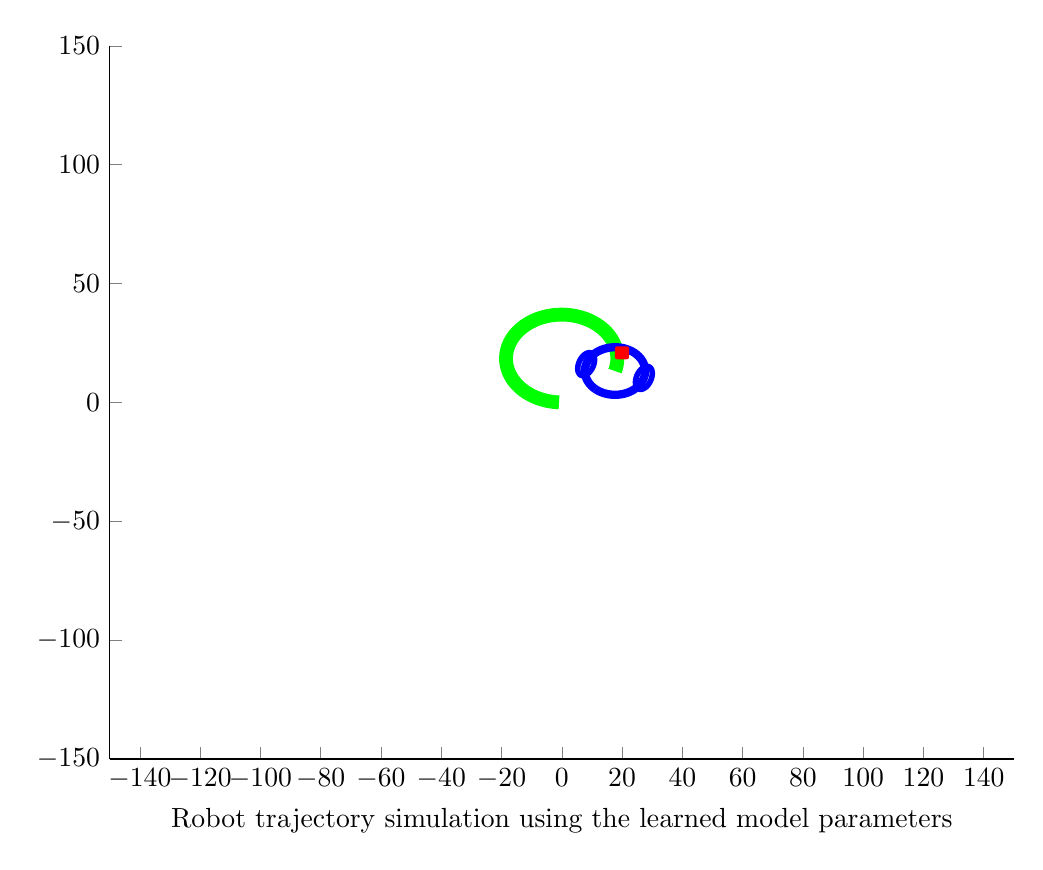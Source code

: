 % This file was created by matlab2tikz.
% Minimal pgfplots version: 1.3
%
%The latest updates can be retrieved from
%  http://www.mathworks.com/matlabcentral/fileexchange/22022-matlab2tikz
%where you can also make suggestions and rate matlab2tikz.
%
\begin{tikzpicture}

\begin{axis}[%
width=4.521in,
height=3.566in,
at={(0.758in,0.481in)},
scale only axis,
every outer x axis line/.append style={black},
every x tick label/.append style={font=\color{black}},
xmin=-150,
xmax=150,
xlabel={Robot trajectory simulation using the learned model parameters},
every outer y axis line/.append style={black},
every y tick label/.append style={font=\color{black}},
ymin=-150,
ymax=150,
axis x line*=bottom,
axis y line*=left
]
\addplot [color=green,solid,line width=5.0pt,forget plot]
  table[row sep=crcr]{%
-0.924	0.021\\
-1.845	0.088\\
-2.762	0.201\\
-3.672	0.36\\
-4.573	0.564\\
-5.463	0.813\\
-6.339	1.106\\
-7.199	1.443\\
-8.042	1.822\\
-8.864	2.243\\
-9.665	2.705\\
-10.441	3.205\\
-11.191	3.745\\
-11.913	4.321\\
-12.606	4.932\\
-13.267	5.577\\
-13.895	6.255\\
-14.489	6.963\\
-15.046	7.7\\
-15.565	8.464\\
-16.046	9.253\\
-16.487	10.065\\
-16.887	10.898\\
-17.244	11.75\\
-17.558	12.618\\
-17.829	13.502\\
-18.055	14.398\\
-18.236	15.304\\
-18.371	16.218\\
-18.46	17.137\\
-18.504	18.06\\
-18.501	18.984\\
-18.452	19.906\\
-18.357	20.825\\
-18.216	21.738\\
-18.029	22.643\\
-17.798	23.538\\
-17.522	24.419\\
-17.202	25.286\\
-16.839	26.136\\
-16.434	26.966\\
-15.989	27.776\\
-15.503	28.561\\
-14.979	29.322\\
-14.417	30.056\\
-13.819	30.76\\
-13.187	31.434\\
-12.522	32.075\\
-11.825	32.682\\
-11.099	33.253\\
-10.346	33.788\\
-9.566	34.284\\
-8.763	34.741\\
-7.938	35.156\\
-7.093	35.53\\
-6.231	35.862\\
-5.353	36.149\\
-4.462	36.393\\
-3.56	36.591\\
-2.648	36.744\\
-1.731	36.852\\
-0.809	36.913\\
0.115	36.928\\
1.038	36.897\\
1.959	36.82\\
2.874	36.697\\
3.783	36.528\\
4.681	36.314\\
5.568	36.056\\
6.441	35.753\\
7.298	35.407\\
8.136	35.018\\
8.954	34.589\\
9.749	34.118\\
10.52	33.609\\
11.264	33.062\\
11.98	32.478\\
12.666	31.859\\
13.32	31.206\\
13.941	30.522\\
14.526	29.807\\
15.075	29.064\\
15.587	28.295\\
16.059	27.501\\
16.491	26.684\\
16.881	25.847\\
17.229	24.991\\
17.534	24.119\\
17.795	23.232\\
18.011	22.334\\
18.182	21.426\\
18.307	20.511\\
18.387	19.59\\
18.42	18.667\\
18.407	17.743\\
18.348	16.821\\
18.242	15.904\\
18.091	14.992\\
17.895	14.089\\
17.654	13.198\\
};
\addplot [color=blue,solid,line width=3.0pt,forget plot]
  table[row sep=crcr]{%
27.654	13.198\\
27.654	13.208\\
27.654	13.218\\
27.654	13.228\\
27.654	13.238\\
27.654	13.248\\
27.654	13.258\\
27.654	13.268\\
27.653	13.278\\
27.653	13.288\\
27.653	13.298\\
27.653	13.308\\
27.653	13.318\\
27.653	13.328\\
27.653	13.338\\
27.653	13.348\\
27.653	13.358\\
27.652	13.368\\
27.652	13.378\\
27.652	13.388\\
27.652	13.398\\
27.652	13.408\\
27.651	13.418\\
27.651	13.428\\
27.651	13.438\\
27.651	13.448\\
27.65	13.458\\
27.65	13.468\\
27.65	13.478\\
27.65	13.488\\
27.649	13.497\\
27.649	13.507\\
27.649	13.517\\
27.648	13.527\\
27.648	13.537\\
27.648	13.547\\
27.647	13.557\\
27.647	13.567\\
27.647	13.577\\
27.646	13.587\\
27.646	13.597\\
27.645	13.607\\
27.645	13.617\\
27.645	13.627\\
27.644	13.637\\
27.644	13.647\\
27.643	13.657\\
27.643	13.667\\
27.642	13.677\\
27.642	13.687\\
27.641	13.697\\
27.641	13.707\\
27.64	13.717\\
27.64	13.727\\
27.639	13.737\\
27.639	13.747\\
27.638	13.757\\
27.638	13.767\\
27.637	13.777\\
27.636	13.787\\
27.636	13.797\\
27.635	13.807\\
27.635	13.817\\
27.634	13.827\\
27.633	13.837\\
27.633	13.847\\
27.632	13.857\\
27.631	13.867\\
27.631	13.877\\
27.63	13.887\\
27.629	13.897\\
27.629	13.907\\
27.628	13.917\\
27.627	13.927\\
27.626	13.937\\
27.626	13.947\\
27.625	13.957\\
27.624	13.967\\
27.623	13.977\\
27.623	13.987\\
27.622	13.997\\
27.621	14.007\\
27.62	14.017\\
27.619	14.027\\
27.619	14.037\\
27.618	14.047\\
27.617	14.056\\
27.616	14.066\\
27.615	14.076\\
27.614	14.086\\
27.613	14.096\\
27.612	14.106\\
27.612	14.116\\
27.611	14.126\\
27.61	14.136\\
27.609	14.146\\
27.608	14.156\\
27.607	14.166\\
27.606	14.176\\
27.605	14.186\\
27.604	14.196\\
27.603	14.206\\
27.602	14.216\\
27.601	14.226\\
27.6	14.236\\
27.599	14.246\\
27.598	14.256\\
27.597	14.266\\
27.596	14.275\\
27.594	14.285\\
27.593	14.295\\
27.592	14.305\\
27.591	14.315\\
27.59	14.325\\
27.589	14.335\\
27.588	14.345\\
27.587	14.355\\
27.585	14.365\\
27.584	14.375\\
27.583	14.385\\
27.582	14.395\\
27.581	14.405\\
27.579	14.415\\
27.578	14.424\\
27.577	14.434\\
27.576	14.444\\
27.575	14.454\\
27.573	14.464\\
27.572	14.474\\
27.571	14.484\\
27.569	14.494\\
27.568	14.504\\
27.567	14.514\\
27.565	14.524\\
27.564	14.534\\
27.563	14.543\\
27.561	14.553\\
27.56	14.563\\
27.559	14.573\\
27.557	14.583\\
27.556	14.593\\
27.555	14.603\\
27.553	14.613\\
27.552	14.623\\
27.55	14.633\\
27.549	14.642\\
27.547	14.652\\
27.546	14.662\\
27.544	14.672\\
27.543	14.682\\
27.542	14.692\\
27.54	14.702\\
27.539	14.712\\
27.537	14.722\\
27.535	14.731\\
27.534	14.741\\
27.532	14.751\\
27.531	14.761\\
27.529	14.771\\
27.528	14.781\\
27.526	14.791\\
27.524	14.801\\
27.523	14.81\\
27.521	14.82\\
27.52	14.83\\
27.518	14.84\\
27.516	14.85\\
27.515	14.86\\
27.513	14.87\\
27.511	14.88\\
27.51	14.889\\
27.508	14.899\\
27.506	14.909\\
27.505	14.919\\
27.503	14.929\\
27.501	14.939\\
27.499	14.948\\
27.498	14.958\\
27.496	14.968\\
27.494	14.978\\
27.492	14.988\\
27.49	14.998\\
27.489	15.008\\
27.487	15.017\\
27.485	15.027\\
27.483	15.037\\
27.481	15.047\\
27.479	15.057\\
27.478	15.066\\
27.476	15.076\\
27.474	15.086\\
27.472	15.096\\
27.47	15.106\\
27.468	15.116\\
27.466	15.125\\
27.464	15.135\\
27.462	15.145\\
27.46	15.155\\
27.458	15.165\\
27.456	15.174\\
27.454	15.184\\
27.452	15.194\\
27.45	15.204\\
27.448	15.214\\
27.446	15.223\\
27.444	15.233\\
27.442	15.243\\
27.44	15.253\\
27.438	15.263\\
27.436	15.272\\
27.434	15.282\\
27.432	15.292\\
27.43	15.302\\
27.428	15.311\\
27.426	15.321\\
27.424	15.331\\
27.421	15.341\\
27.419	15.351\\
27.417	15.36\\
27.415	15.37\\
27.413	15.38\\
27.411	15.39\\
27.408	15.399\\
27.406	15.409\\
27.404	15.419\\
27.402	15.429\\
27.4	15.438\\
27.397	15.448\\
27.395	15.458\\
27.393	15.468\\
27.39	15.477\\
27.388	15.487\\
27.386	15.497\\
27.384	15.507\\
27.381	15.516\\
27.379	15.526\\
27.377	15.536\\
27.374	15.545\\
27.372	15.555\\
27.37	15.565\\
27.367	15.575\\
27.365	15.584\\
27.362	15.594\\
27.36	15.604\\
27.358	15.613\\
27.355	15.623\\
27.353	15.633\\
27.35	15.643\\
27.348	15.652\\
27.345	15.662\\
27.343	15.672\\
27.34	15.681\\
27.338	15.691\\
27.335	15.701\\
27.333	15.71\\
27.33	15.72\\
27.328	15.73\\
27.325	15.739\\
27.323	15.749\\
27.32	15.759\\
27.318	15.768\\
27.315	15.778\\
27.313	15.788\\
27.31	15.797\\
27.307	15.807\\
27.305	15.817\\
27.302	15.826\\
27.299	15.836\\
27.297	15.846\\
27.294	15.855\\
27.292	15.865\\
27.289	15.874\\
27.286	15.884\\
27.283	15.894\\
27.281	15.903\\
27.278	15.913\\
27.275	15.923\\
27.273	15.932\\
27.27	15.942\\
27.267	15.951\\
27.264	15.961\\
27.262	15.971\\
27.259	15.98\\
27.256	15.99\\
27.253	16.0\\
27.25	16.009\\
27.248	16.019\\
27.245	16.028\\
27.242	16.038\\
27.239	16.047\\
27.236	16.057\\
27.233	16.067\\
27.231	16.076\\
27.228	16.086\\
27.225	16.095\\
27.222	16.105\\
27.219	16.115\\
27.216	16.124\\
27.213	16.134\\
27.21	16.143\\
27.207	16.153\\
27.204	16.162\\
27.201	16.172\\
27.198	16.181\\
27.195	16.191\\
27.192	16.2\\
27.189	16.21\\
27.186	16.22\\
27.183	16.229\\
27.18	16.239\\
27.177	16.248\\
27.174	16.258\\
27.171	16.267\\
27.168	16.277\\
27.165	16.286\\
27.162	16.296\\
27.159	16.305\\
27.156	16.315\\
27.152	16.324\\
27.149	16.334\\
27.146	16.343\\
27.143	16.353\\
27.14	16.362\\
27.137	16.372\\
27.134	16.381\\
27.13	16.391\\
27.127	16.4\\
27.124	16.41\\
27.121	16.419\\
27.117	16.429\\
27.114	16.438\\
27.111	16.447\\
27.108	16.457\\
27.104	16.466\\
27.101	16.476\\
27.098	16.485\\
27.095	16.495\\
27.091	16.504\\
27.088	16.514\\
27.085	16.523\\
27.081	16.532\\
27.078	16.542\\
27.075	16.551\\
27.071	16.561\\
27.068	16.57\\
27.065	16.58\\
27.061	16.589\\
27.058	16.598\\
27.054	16.608\\
27.051	16.617\\
27.048	16.627\\
27.044	16.636\\
27.041	16.645\\
27.037	16.655\\
27.034	16.664\\
27.03	16.673\\
27.027	16.683\\
27.023	16.692\\
27.02	16.702\\
27.016	16.711\\
27.013	16.72\\
27.009	16.73\\
27.006	16.739\\
27.002	16.748\\
26.999	16.758\\
26.995	16.767\\
26.991	16.776\\
26.988	16.786\\
26.984	16.795\\
26.981	16.804\\
26.977	16.814\\
26.973	16.823\\
26.97	16.832\\
26.966	16.842\\
26.963	16.851\\
26.959	16.86\\
26.955	16.87\\
26.952	16.879\\
26.948	16.888\\
26.944	16.897\\
26.94	16.907\\
26.937	16.916\\
26.933	16.925\\
26.929	16.935\\
26.926	16.944\\
26.922	16.953\\
26.918	16.962\\
26.914	16.972\\
26.91	16.981\\
26.907	16.99\\
26.903	16.999\\
26.899	17.009\\
26.895	17.018\\
26.891	17.027\\
26.888	17.036\\
26.884	17.046\\
26.88	17.055\\
26.876	17.064\\
26.872	17.073\\
26.868	17.083\\
26.864	17.092\\
26.861	17.101\\
26.857	17.11\\
26.853	17.119\\
26.849	17.129\\
26.845	17.138\\
26.841	17.147\\
26.837	17.156\\
26.833	17.165\\
26.829	17.174\\
26.825	17.184\\
26.821	17.193\\
26.817	17.202\\
26.813	17.211\\
26.809	17.22\\
26.805	17.229\\
26.801	17.239\\
26.797	17.248\\
26.793	17.257\\
26.789	17.266\\
26.785	17.275\\
26.781	17.284\\
26.777	17.293\\
26.772	17.303\\
26.768	17.312\\
26.764	17.321\\
26.76	17.33\\
26.756	17.339\\
26.752	17.348\\
26.748	17.357\\
26.743	17.366\\
26.739	17.375\\
26.735	17.384\\
26.731	17.393\\
26.727	17.403\\
26.723	17.412\\
26.718	17.421\\
26.714	17.43\\
26.71	17.439\\
26.706	17.448\\
26.701	17.457\\
26.697	17.466\\
26.693	17.475\\
26.689	17.484\\
26.684	17.493\\
26.68	17.502\\
26.676	17.511\\
26.671	17.52\\
26.667	17.529\\
26.663	17.538\\
26.658	17.547\\
26.654	17.556\\
26.65	17.565\\
26.645	17.574\\
26.641	17.583\\
26.636	17.592\\
26.632	17.601\\
26.628	17.61\\
26.623	17.619\\
26.619	17.628\\
26.614	17.637\\
26.61	17.646\\
26.605	17.655\\
26.601	17.664\\
26.597	17.673\\
26.592	17.682\\
26.588	17.691\\
26.583	17.7\\
26.579	17.709\\
26.574	17.717\\
26.569	17.726\\
26.565	17.735\\
26.56	17.744\\
26.556	17.753\\
26.551	17.762\\
26.547	17.771\\
26.542	17.78\\
26.538	17.789\\
26.533	17.798\\
26.528	17.806\\
26.524	17.815\\
26.519	17.824\\
26.515	17.833\\
26.51	17.842\\
26.505	17.851\\
26.501	17.86\\
26.496	17.868\\
26.491	17.877\\
26.487	17.886\\
26.482	17.895\\
26.477	17.904\\
26.472	17.913\\
26.468	17.921\\
26.463	17.93\\
26.458	17.939\\
26.453	17.948\\
26.449	17.957\\
26.444	17.965\\
26.439	17.974\\
26.434	17.983\\
26.43	17.992\\
26.425	18.001\\
26.42	18.009\\
26.415	18.018\\
26.41	18.027\\
26.406	18.036\\
26.401	18.044\\
26.396	18.053\\
26.391	18.062\\
26.386	18.071\\
26.381	18.079\\
26.376	18.088\\
26.371	18.097\\
26.367	18.105\\
26.362	18.114\\
26.357	18.123\\
26.352	18.132\\
26.347	18.14\\
26.342	18.149\\
26.337	18.158\\
26.332	18.166\\
26.327	18.175\\
26.322	18.184\\
26.317	18.192\\
26.312	18.201\\
26.307	18.21\\
26.302	18.218\\
26.297	18.227\\
26.292	18.236\\
26.287	18.244\\
26.282	18.253\\
26.277	18.262\\
26.272	18.27\\
26.267	18.279\\
26.262	18.287\\
26.256	18.296\\
26.251	18.305\\
26.246	18.313\\
26.241	18.322\\
26.236	18.33\\
26.231	18.339\\
26.226	18.347\\
26.221	18.356\\
26.215	18.365\\
26.21	18.373\\
26.205	18.382\\
26.2	18.39\\
26.195	18.399\\
26.189	18.407\\
26.184	18.416\\
26.179	18.424\\
26.174	18.433\\
26.169	18.441\\
26.163	18.45\\
26.158	18.458\\
26.153	18.467\\
26.148	18.475\\
26.142	18.484\\
26.137	18.492\\
26.132	18.501\\
26.126	18.509\\
26.121	18.518\\
26.116	18.526\\
26.11	18.535\\
26.105	18.543\\
26.1	18.552\\
26.094	18.56\\
26.089	18.569\\
26.084	18.577\\
26.078	18.585\\
26.073	18.594\\
26.067	18.602\\
26.062	18.611\\
26.057	18.619\\
26.051	18.627\\
26.046	18.636\\
26.04	18.644\\
26.035	18.653\\
26.029	18.661\\
26.024	18.669\\
26.018	18.678\\
26.013	18.686\\
26.007	18.694\\
26.002	18.703\\
25.996	18.711\\
25.991	18.72\\
25.985	18.728\\
25.98	18.736\\
25.974	18.745\\
25.969	18.753\\
25.963	18.761\\
25.958	18.769\\
25.952	18.778\\
25.946	18.786\\
25.941	18.794\\
25.935	18.803\\
25.93	18.811\\
25.924	18.819\\
25.918	18.827\\
25.913	18.836\\
25.907	18.844\\
25.902	18.852\\
25.896	18.86\\
25.89	18.869\\
25.885	18.877\\
25.879	18.885\\
25.873	18.893\\
25.867	18.902\\
25.862	18.91\\
25.856	18.918\\
25.85	18.926\\
25.845	18.934\\
25.839	18.943\\
25.833	18.951\\
25.827	18.959\\
25.822	18.967\\
25.816	18.975\\
25.81	18.983\\
25.804	18.992\\
25.798	19.0\\
25.793	19.008\\
25.787	19.016\\
25.781	19.024\\
25.775	19.032\\
25.769	19.04\\
25.763	19.049\\
25.758	19.057\\
25.752	19.065\\
25.746	19.073\\
25.74	19.081\\
25.734	19.089\\
25.728	19.097\\
25.722	19.105\\
25.716	19.113\\
25.71	19.121\\
25.705	19.129\\
25.699	19.137\\
25.693	19.145\\
25.687	19.153\\
25.681	19.161\\
25.675	19.169\\
25.669	19.178\\
25.663	19.186\\
25.657	19.194\\
25.651	19.202\\
25.645	19.21\\
25.639	19.218\\
25.633	19.225\\
25.627	19.233\\
25.621	19.241\\
25.615	19.249\\
25.609	19.257\\
25.603	19.265\\
25.596	19.273\\
25.59	19.281\\
25.584	19.289\\
25.578	19.297\\
25.572	19.305\\
25.566	19.313\\
25.56	19.321\\
25.554	19.329\\
25.548	19.337\\
25.541	19.344\\
25.535	19.352\\
25.529	19.36\\
25.523	19.368\\
25.517	19.376\\
25.511	19.384\\
25.504	19.392\\
25.498	19.4\\
25.492	19.407\\
25.486	19.415\\
25.48	19.423\\
25.473	19.431\\
25.467	19.439\\
25.461	19.447\\
25.455	19.454\\
25.448	19.462\\
25.442	19.47\\
25.436	19.478\\
25.43	19.485\\
25.423	19.493\\
25.417	19.501\\
25.411	19.509\\
25.404	19.517\\
25.398	19.524\\
25.392	19.532\\
25.385	19.54\\
25.379	19.547\\
25.373	19.555\\
25.366	19.563\\
25.36	19.571\\
25.354	19.578\\
25.347	19.586\\
25.341	19.594\\
25.334	19.601\\
25.328	19.609\\
25.322	19.617\\
25.315	19.624\\
25.309	19.632\\
25.302	19.64\\
25.296	19.647\\
25.289	19.655\\
25.283	19.663\\
25.276	19.67\\
25.27	19.678\\
25.263	19.685\\
25.257	19.693\\
25.25	19.701\\
25.244	19.708\\
25.237	19.716\\
25.231	19.723\\
25.224	19.731\\
25.218	19.739\\
25.211	19.746\\
25.205	19.754\\
25.198	19.761\\
25.192	19.769\\
25.185	19.776\\
25.178	19.784\\
25.172	19.791\\
25.165	19.799\\
25.159	19.806\\
25.152	19.814\\
25.145	19.821\\
25.139	19.829\\
25.132	19.836\\
25.126	19.844\\
25.119	19.851\\
25.112	19.859\\
25.106	19.866\\
25.099	19.874\\
25.092	19.881\\
25.086	19.889\\
25.079	19.896\\
25.072	19.903\\
25.065	19.911\\
25.059	19.918\\
25.052	19.926\\
25.045	19.933\\
25.038	19.94\\
25.032	19.948\\
25.025	19.955\\
25.018	19.963\\
25.011	19.97\\
25.005	19.977\\
24.998	19.985\\
24.991	19.992\\
24.984	19.999\\
24.978	20.007\\
24.971	20.014\\
24.964	20.021\\
24.957	20.029\\
24.95	20.036\\
24.943	20.043\\
24.937	20.05\\
24.93	20.058\\
24.923	20.065\\
24.916	20.072\\
24.909	20.08\\
24.902	20.087\\
24.895	20.094\\
24.888	20.101\\
24.881	20.108\\
24.875	20.116\\
24.868	20.123\\
24.861	20.13\\
24.854	20.137\\
24.847	20.145\\
24.84	20.152\\
24.833	20.159\\
24.826	20.166\\
24.819	20.173\\
24.812	20.18\\
24.805	20.188\\
24.798	20.195\\
24.791	20.202\\
24.784	20.209\\
24.777	20.216\\
24.77	20.223\\
24.763	20.23\\
24.756	20.237\\
24.749	20.245\\
24.742	20.252\\
24.735	20.259\\
24.728	20.266\\
24.721	20.273\\
24.714	20.28\\
24.706	20.287\\
24.699	20.294\\
24.692	20.301\\
24.685	20.308\\
24.678	20.315\\
24.671	20.322\\
24.664	20.329\\
24.657	20.336\\
24.65	20.343\\
24.642	20.35\\
24.635	20.357\\
24.628	20.364\\
24.621	20.371\\
24.614	20.378\\
24.607	20.385\\
24.599	20.392\\
24.592	20.399\\
24.585	20.406\\
24.578	20.413\\
24.57	20.42\\
24.563	20.427\\
24.556	20.434\\
24.549	20.44\\
24.542	20.447\\
24.534	20.454\\
24.527	20.461\\
24.52	20.468\\
24.512	20.475\\
24.505	20.482\\
24.498	20.489\\
24.491	20.495\\
24.483	20.502\\
24.476	20.509\\
24.469	20.516\\
24.461	20.523\\
24.454	20.529\\
24.447	20.536\\
24.439	20.543\\
24.432	20.55\\
24.425	20.557\\
24.417	20.563\\
24.41	20.57\\
24.403	20.577\\
24.395	20.584\\
24.388	20.59\\
24.38	20.597\\
24.373	20.604\\
24.366	20.611\\
24.358	20.617\\
24.351	20.624\\
24.343	20.631\\
24.336	20.637\\
24.328	20.644\\
24.321	20.651\\
24.314	20.657\\
24.306	20.664\\
24.299	20.671\\
24.291	20.677\\
24.284	20.684\\
24.276	20.691\\
24.269	20.697\\
24.261	20.704\\
24.254	20.71\\
24.246	20.717\\
24.239	20.724\\
24.231	20.73\\
24.224	20.737\\
24.216	20.743\\
24.208	20.75\\
24.201	20.756\\
24.193	20.763\\
24.186	20.769\\
24.178	20.776\\
24.171	20.782\\
24.163	20.789\\
24.155	20.796\\
24.148	20.802\\
24.14	20.808\\
24.133	20.815\\
24.125	20.821\\
24.117	20.828\\
24.11	20.834\\
24.102	20.841\\
24.094	20.847\\
24.087	20.854\\
24.079	20.86\\
24.071	20.867\\
24.064	20.873\\
24.056	20.879\\
24.048	20.886\\
24.041	20.892\\
24.033	20.899\\
24.025	20.905\\
24.018	20.911\\
24.01	20.918\\
24.002	20.924\\
23.994	20.93\\
23.987	20.937\\
23.979	20.943\\
23.971	20.949\\
23.963	20.956\\
23.956	20.962\\
23.948	20.968\\
23.94	20.975\\
23.932	20.981\\
23.925	20.987\\
23.917	20.993\\
23.909	21.0\\
23.901	21.006\\
23.893	21.012\\
23.886	21.018\\
23.878	21.025\\
23.87	21.031\\
23.862	21.037\\
23.854	21.043\\
23.846	21.049\\
23.839	21.056\\
23.831	21.062\\
23.823	21.068\\
23.815	21.074\\
23.807	21.08\\
23.799	21.086\\
23.791	21.093\\
23.783	21.099\\
23.775	21.105\\
23.768	21.111\\
23.76	21.117\\
23.752	21.123\\
23.744	21.129\\
23.736	21.135\\
23.728	21.141\\
23.72	21.147\\
23.712	21.154\\
23.704	21.16\\
23.696	21.166\\
23.688	21.172\\
23.68	21.178\\
23.672	21.184\\
23.664	21.19\\
23.656	21.196\\
23.648	21.202\\
23.64	21.208\\
23.632	21.214\\
23.624	21.22\\
23.616	21.226\\
23.608	21.232\\
23.6	21.238\\
23.592	21.244\\
23.584	21.249\\
23.576	21.255\\
23.568	21.261\\
23.56	21.267\\
23.552	21.273\\
23.544	21.279\\
23.536	21.285\\
23.527	21.291\\
23.519	21.297\\
23.511	21.303\\
23.503	21.308\\
23.495	21.314\\
23.487	21.32\\
23.479	21.326\\
23.471	21.332\\
23.463	21.338\\
23.454	21.343\\
23.446	21.349\\
23.438	21.355\\
23.43	21.361\\
23.422	21.366\\
23.414	21.372\\
23.405	21.378\\
23.397	21.384\\
23.389	21.389\\
23.381	21.395\\
23.373	21.401\\
23.364	21.407\\
23.356	21.412\\
23.348	21.418\\
23.34	21.424\\
23.332	21.429\\
23.323	21.435\\
23.315	21.441\\
23.307	21.446\\
23.299	21.452\\
23.29	21.458\\
23.282	21.463\\
23.274	21.469\\
23.265	21.475\\
23.257	21.48\\
23.249	21.486\\
23.241	21.491\\
23.232	21.497\\
23.224	21.503\\
23.216	21.508\\
23.207	21.514\\
23.199	21.519\\
23.191	21.525\\
23.182	21.53\\
23.174	21.536\\
23.166	21.541\\
23.157	21.547\\
23.149	21.552\\
23.141	21.558\\
23.132	21.563\\
23.124	21.569\\
23.116	21.574\\
23.107	21.58\\
23.099	21.585\\
23.09	21.591\\
23.082	21.596\\
23.074	21.601\\
23.065	21.607\\
23.057	21.612\\
23.048	21.618\\
23.04	21.623\\
23.032	21.628\\
23.023	21.634\\
23.015	21.639\\
23.006	21.645\\
22.998	21.65\\
22.989	21.655\\
22.981	21.661\\
22.972	21.666\\
22.964	21.671\\
22.955	21.676\\
22.947	21.682\\
22.939	21.687\\
22.93	21.692\\
22.922	21.698\\
22.913	21.703\\
22.905	21.708\\
22.896	21.713\\
22.887	21.719\\
22.879	21.724\\
22.87	21.729\\
22.862	21.734\\
22.853	21.739\\
22.845	21.745\\
22.836	21.75\\
22.828	21.755\\
22.819	21.76\\
22.811	21.765\\
22.802	21.771\\
22.793	21.776\\
22.785	21.781\\
22.776	21.786\\
22.768	21.791\\
22.759	21.796\\
22.75	21.801\\
22.742	21.806\\
22.733	21.811\\
22.725	21.817\\
22.716	21.822\\
22.707	21.827\\
22.699	21.832\\
22.69	21.837\\
22.681	21.842\\
22.673	21.847\\
22.664	21.852\\
22.656	21.857\\
22.647	21.862\\
22.638	21.867\\
22.63	21.872\\
22.621	21.877\\
22.612	21.882\\
22.603	21.887\\
22.595	21.892\\
22.586	21.897\\
22.577	21.901\\
22.569	21.906\\
22.56	21.911\\
22.551	21.916\\
22.543	21.921\\
22.534	21.926\\
22.525	21.931\\
22.516	21.936\\
22.508	21.941\\
22.499	21.945\\
22.49	21.95\\
22.481	21.955\\
22.473	21.96\\
22.464	21.965\\
22.455	21.97\\
22.446	21.974\\
22.438	21.979\\
22.429	21.984\\
22.42	21.989\\
22.411	21.993\\
22.402	21.998\\
22.394	22.003\\
22.385	22.008\\
22.376	22.012\\
22.367	22.017\\
22.358	22.022\\
22.349	22.027\\
22.341	22.031\\
22.332	22.036\\
22.323	22.041\\
22.314	22.045\\
22.305	22.05\\
22.296	22.055\\
22.288	22.059\\
22.279	22.064\\
22.27	22.068\\
22.261	22.073\\
22.252	22.078\\
22.243	22.082\\
22.234	22.087\\
22.225	22.091\\
22.216	22.096\\
22.208	22.101\\
22.199	22.105\\
22.19	22.11\\
22.181	22.114\\
22.172	22.119\\
22.163	22.123\\
22.154	22.128\\
22.145	22.132\\
22.136	22.137\\
22.127	22.141\\
22.118	22.146\\
22.109	22.15\\
22.1	22.155\\
22.091	22.159\\
22.083	22.163\\
22.074	22.168\\
22.065	22.172\\
22.056	22.177\\
22.047	22.181\\
22.038	22.185\\
22.029	22.19\\
22.02	22.194\\
22.011	22.199\\
22.002	22.203\\
21.993	22.207\\
21.984	22.212\\
21.975	22.216\\
21.966	22.22\\
21.957	22.225\\
21.948	22.229\\
21.938	22.233\\
21.929	22.237\\
21.92	22.242\\
21.911	22.246\\
21.902	22.25\\
21.893	22.254\\
21.884	22.259\\
21.875	22.263\\
21.866	22.267\\
21.857	22.271\\
21.848	22.276\\
21.839	22.28\\
21.83	22.284\\
21.821	22.288\\
21.812	22.292\\
21.802	22.296\\
21.793	22.301\\
21.784	22.305\\
21.775	22.309\\
21.766	22.313\\
21.757	22.317\\
21.748	22.321\\
21.739	22.325\\
21.73	22.329\\
21.72	22.333\\
21.711	22.337\\
21.702	22.341\\
21.693	22.345\\
21.684	22.35\\
21.675	22.354\\
21.666	22.358\\
21.656	22.362\\
21.647	22.366\\
21.638	22.37\\
21.629	22.374\\
21.62	22.378\\
21.611	22.381\\
21.601	22.385\\
21.592	22.389\\
21.583	22.393\\
21.574	22.397\\
21.565	22.401\\
21.555	22.405\\
21.546	22.409\\
21.537	22.413\\
21.528	22.417\\
21.518	22.421\\
21.509	22.424\\
21.5	22.428\\
21.491	22.432\\
21.482	22.436\\
21.472	22.44\\
21.463	22.444\\
21.454	22.447\\
21.445	22.451\\
21.435	22.455\\
21.426	22.459\\
21.417	22.463\\
21.408	22.466\\
21.398	22.47\\
21.389	22.474\\
21.38	22.478\\
21.37	22.481\\
21.361	22.485\\
21.352	22.489\\
21.343	22.492\\
21.333	22.496\\
21.324	22.5\\
21.315	22.503\\
21.305	22.507\\
21.296	22.511\\
21.287	22.514\\
21.277	22.518\\
21.268	22.522\\
21.259	22.525\\
21.249	22.529\\
21.24	22.532\\
21.231	22.536\\
21.221	22.54\\
21.212	22.543\\
21.203	22.547\\
21.193	22.55\\
21.184	22.554\\
21.175	22.557\\
21.165	22.561\\
21.156	22.564\\
21.147	22.568\\
21.137	22.571\\
21.128	22.575\\
21.118	22.578\\
21.109	22.582\\
21.1	22.585\\
21.09	22.589\\
21.081	22.592\\
21.071	22.595\\
21.062	22.599\\
21.053	22.602\\
21.043	22.606\\
21.034	22.609\\
21.024	22.612\\
21.015	22.616\\
21.006	22.619\\
20.996	22.622\\
20.987	22.626\\
20.977	22.629\\
20.968	22.632\\
20.958	22.636\\
20.949	22.639\\
20.94	22.642\\
20.93	22.646\\
20.921	22.649\\
20.911	22.652\\
20.902	22.655\\
20.892	22.659\\
20.883	22.662\\
20.873	22.665\\
20.864	22.668\\
20.854	22.672\\
20.845	22.675\\
20.835	22.678\\
20.826	22.681\\
20.817	22.684\\
20.807	22.687\\
20.798	22.691\\
20.788	22.694\\
20.779	22.697\\
20.769	22.7\\
20.76	22.703\\
20.75	22.706\\
20.741	22.709\\
20.731	22.712\\
20.722	22.715\\
20.712	22.718\\
20.702	22.721\\
20.693	22.725\\
20.683	22.728\\
20.674	22.731\\
20.664	22.734\\
20.655	22.737\\
20.645	22.74\\
20.636	22.743\\
20.626	22.746\\
20.617	22.749\\
20.607	22.752\\
20.598	22.754\\
20.588	22.757\\
20.578	22.76\\
20.569	22.763\\
20.559	22.766\\
20.55	22.769\\
20.54	22.772\\
20.531	22.775\\
20.521	22.778\\
20.511	22.781\\
20.502	22.783\\
20.492	22.786\\
20.483	22.789\\
20.473	22.792\\
20.463	22.795\\
20.454	22.798\\
20.444	22.8\\
20.435	22.803\\
20.425	22.806\\
20.415	22.809\\
20.406	22.811\\
20.396	22.814\\
20.387	22.817\\
20.377	22.82\\
20.367	22.822\\
20.358	22.825\\
20.348	22.828\\
20.338	22.83\\
20.329	22.833\\
20.319	22.836\\
20.31	22.838\\
20.3	22.841\\
20.29	22.844\\
20.281	22.846\\
20.271	22.849\\
20.261	22.852\\
20.252	22.854\\
20.242	22.857\\
20.232	22.859\\
20.223	22.862\\
20.213	22.865\\
20.203	22.867\\
20.194	22.87\\
20.184	22.872\\
20.174	22.875\\
20.165	22.877\\
20.155	22.88\\
20.145	22.882\\
20.136	22.885\\
20.126	22.887\\
20.116	22.89\\
20.106	22.892\\
20.097	22.895\\
20.087	22.897\\
20.077	22.899\\
20.068	22.902\\
20.058	22.904\\
20.048	22.907\\
20.039	22.909\\
20.029	22.911\\
20.019	22.914\\
20.009	22.916\\
20.0	22.918\\
19.99	22.921\\
19.98	22.923\\
19.971	22.925\\
19.961	22.928\\
19.951	22.93\\
19.941	22.932\\
19.932	22.935\\
19.922	22.937\\
19.912	22.939\\
19.902	22.941\\
19.893	22.944\\
19.883	22.946\\
19.873	22.948\\
19.863	22.95\\
19.854	22.953\\
19.844	22.955\\
19.834	22.957\\
19.824	22.959\\
19.815	22.961\\
19.805	22.963\\
19.795	22.966\\
19.785	22.968\\
19.776	22.97\\
19.766	22.972\\
19.756	22.974\\
19.746	22.976\\
19.736	22.978\\
19.727	22.98\\
19.717	22.982\\
19.707	22.984\\
19.697	22.987\\
19.687	22.989\\
19.678	22.991\\
19.668	22.993\\
19.658	22.995\\
19.648	22.997\\
19.639	22.999\\
19.629	23.001\\
19.619	23.003\\
19.609	23.005\\
19.599	23.006\\
19.589	23.008\\
19.58	23.01\\
19.57	23.012\\
19.56	23.014\\
19.55	23.016\\
19.54	23.018\\
19.531	23.02\\
19.521	23.022\\
19.511	23.024\\
19.501	23.025\\
19.491	23.027\\
19.481	23.029\\
19.472	23.031\\
19.462	23.033\\
19.452	23.035\\
19.442	23.036\\
19.432	23.038\\
19.422	23.04\\
19.413	23.042\\
19.403	23.043\\
19.393	23.045\\
19.383	23.047\\
19.373	23.049\\
19.363	23.05\\
19.353	23.052\\
19.344	23.054\\
19.334	23.055\\
19.324	23.057\\
19.314	23.059\\
19.304	23.06\\
19.294	23.062\\
19.284	23.064\\
19.275	23.065\\
19.265	23.067\\
19.255	23.069\\
19.245	23.07\\
19.235	23.072\\
19.225	23.073\\
19.215	23.075\\
19.205	23.076\\
19.196	23.078\\
19.186	23.08\\
19.176	23.081\\
19.166	23.083\\
19.156	23.084\\
19.146	23.086\\
19.136	23.087\\
19.126	23.089\\
19.117	23.09\\
19.107	23.091\\
19.097	23.093\\
19.087	23.094\\
19.077	23.096\\
19.067	23.097\\
19.057	23.099\\
19.047	23.1\\
19.037	23.101\\
19.027	23.103\\
19.018	23.104\\
19.008	23.105\\
18.998	23.107\\
18.988	23.108\\
18.978	23.109\\
18.968	23.111\\
18.958	23.112\\
18.948	23.113\\
18.938	23.115\\
18.928	23.116\\
18.918	23.117\\
18.908	23.119\\
18.899	23.12\\
18.889	23.121\\
18.879	23.122\\
18.869	23.123\\
18.859	23.125\\
18.849	23.126\\
18.839	23.127\\
18.829	23.128\\
18.819	23.129\\
18.809	23.131\\
18.799	23.132\\
18.789	23.133\\
18.779	23.134\\
18.769	23.135\\
18.76	23.136\\
18.75	23.137\\
18.74	23.138\\
18.73	23.139\\
18.72	23.141\\
18.71	23.142\\
18.7	23.143\\
18.69	23.144\\
18.68	23.145\\
18.67	23.146\\
18.66	23.147\\
18.65	23.148\\
18.64	23.149\\
18.63	23.15\\
18.62	23.151\\
18.61	23.152\\
18.6	23.153\\
18.59	23.154\\
18.58	23.155\\
18.57	23.155\\
18.561	23.156\\
18.551	23.157\\
18.541	23.158\\
18.531	23.159\\
18.521	23.16\\
18.511	23.161\\
18.501	23.162\\
18.491	23.162\\
18.481	23.163\\
18.471	23.164\\
18.461	23.165\\
18.451	23.166\\
18.441	23.167\\
18.431	23.167\\
18.421	23.168\\
18.411	23.169\\
18.401	23.17\\
18.391	23.17\\
18.381	23.171\\
18.371	23.172\\
18.361	23.172\\
18.351	23.173\\
18.341	23.174\\
18.331	23.175\\
18.321	23.175\\
18.311	23.176\\
18.301	23.177\\
18.291	23.177\\
18.281	23.178\\
18.271	23.178\\
18.261	23.179\\
18.251	23.18\\
18.241	23.18\\
18.231	23.181\\
18.221	23.181\\
18.211	23.182\\
18.202	23.183\\
18.192	23.183\\
18.182	23.184\\
18.172	23.184\\
18.162	23.185\\
18.152	23.185\\
18.142	23.186\\
18.132	23.186\\
18.122	23.187\\
18.112	23.187\\
18.102	23.188\\
18.092	23.188\\
18.082	23.188\\
18.072	23.189\\
18.062	23.189\\
18.052	23.19\\
18.042	23.19\\
18.032	23.19\\
18.022	23.191\\
18.012	23.191\\
18.002	23.191\\
17.992	23.192\\
17.982	23.192\\
17.972	23.192\\
17.962	23.193\\
17.952	23.193\\
17.942	23.193\\
17.932	23.194\\
17.922	23.194\\
17.912	23.194\\
17.902	23.194\\
17.892	23.195\\
17.882	23.195\\
17.872	23.195\\
17.862	23.195\\
17.852	23.196\\
17.842	23.196\\
17.832	23.196\\
17.822	23.196\\
17.812	23.196\\
17.802	23.196\\
17.792	23.197\\
17.782	23.197\\
17.772	23.197\\
17.762	23.197\\
17.752	23.197\\
17.742	23.197\\
17.732	23.197\\
17.722	23.197\\
17.712	23.197\\
17.702	23.197\\
17.692	23.197\\
17.682	23.198\\
17.672	23.198\\
17.662	23.198\\
17.652	23.198\\
17.642	23.198\\
17.632	23.198\\
17.622	23.197\\
17.612	23.197\\
17.602	23.197\\
17.592	23.197\\
17.582	23.197\\
17.572	23.197\\
17.562	23.197\\
17.552	23.197\\
17.542	23.197\\
17.532	23.197\\
17.522	23.197\\
17.512	23.197\\
17.502	23.196\\
17.492	23.196\\
17.482	23.196\\
17.472	23.196\\
17.462	23.196\\
17.452	23.196\\
17.442	23.195\\
17.432	23.195\\
17.422	23.195\\
17.412	23.195\\
17.402	23.194\\
17.392	23.194\\
17.382	23.194\\
17.372	23.194\\
17.362	23.193\\
17.352	23.193\\
17.342	23.193\\
17.332	23.192\\
17.322	23.192\\
17.312	23.192\\
17.302	23.191\\
17.292	23.191\\
17.282	23.191\\
17.272	23.19\\
17.262	23.19\\
17.252	23.189\\
17.242	23.189\\
17.232	23.189\\
17.222	23.188\\
17.212	23.188\\
17.202	23.187\\
17.192	23.187\\
17.182	23.186\\
17.172	23.186\\
17.162	23.185\\
17.152	23.185\\
17.142	23.184\\
17.132	23.184\\
17.122	23.183\\
17.112	23.183\\
17.102	23.182\\
17.092	23.182\\
17.082	23.181\\
17.072	23.181\\
17.062	23.18\\
17.052	23.179\\
17.042	23.179\\
17.032	23.178\\
17.022	23.178\\
17.012	23.177\\
17.002	23.176\\
16.992	23.176\\
16.982	23.175\\
16.972	23.174\\
16.962	23.174\\
16.952	23.173\\
16.942	23.172\\
16.932	23.171\\
16.922	23.171\\
16.912	23.17\\
16.902	23.169\\
16.893	23.169\\
16.883	23.168\\
16.873	23.167\\
16.863	23.166\\
16.853	23.165\\
16.843	23.165\\
16.833	23.164\\
16.823	23.163\\
16.813	23.162\\
16.803	23.161\\
16.793	23.16\\
16.783	23.16\\
16.773	23.159\\
16.763	23.158\\
16.753	23.157\\
16.743	23.156\\
16.733	23.155\\
16.723	23.154\\
16.713	23.153\\
16.703	23.152\\
16.693	23.151\\
16.683	23.15\\
16.673	23.149\\
16.663	23.148\\
16.653	23.147\\
16.644	23.146\\
16.634	23.145\\
16.624	23.144\\
16.614	23.143\\
16.604	23.142\\
16.594	23.141\\
16.584	23.14\\
16.574	23.139\\
16.564	23.138\\
16.554	23.137\\
16.544	23.136\\
16.534	23.135\\
16.524	23.134\\
16.514	23.132\\
16.504	23.131\\
16.494	23.13\\
16.484	23.129\\
16.475	23.128\\
16.465	23.127\\
16.455	23.125\\
16.445	23.124\\
16.435	23.123\\
16.425	23.122\\
16.415	23.121\\
16.405	23.119\\
16.395	23.118\\
16.385	23.117\\
16.375	23.115\\
16.365	23.114\\
16.355	23.113\\
16.346	23.112\\
16.336	23.11\\
16.326	23.109\\
16.316	23.108\\
16.306	23.106\\
16.296	23.105\\
16.286	23.104\\
16.276	23.102\\
16.266	23.101\\
16.256	23.099\\
16.246	23.098\\
16.237	23.097\\
16.227	23.095\\
16.217	23.094\\
16.207	23.092\\
16.197	23.091\\
16.187	23.089\\
16.177	23.088\\
16.167	23.086\\
16.157	23.085\\
16.148	23.083\\
16.138	23.082\\
16.128	23.08\\
16.118	23.079\\
16.108	23.077\\
16.098	23.076\\
16.088	23.074\\
16.078	23.073\\
16.068	23.071\\
16.059	23.069\\
16.049	23.068\\
16.039	23.066\\
16.029	23.065\\
16.019	23.063\\
16.009	23.061\\
15.999	23.06\\
15.99	23.058\\
15.98	23.056\\
15.97	23.055\\
15.96	23.053\\
15.95	23.051\\
15.94	23.05\\
15.93	23.048\\
15.921	23.046\\
15.911	23.044\\
15.901	23.043\\
15.891	23.041\\
15.881	23.039\\
15.871	23.037\\
15.862	23.036\\
15.852	23.034\\
15.842	23.032\\
15.832	23.03\\
15.822	23.028\\
15.812	23.027\\
15.803	23.025\\
15.793	23.023\\
15.783	23.021\\
15.773	23.019\\
15.763	23.017\\
15.753	23.015\\
15.744	23.013\\
15.734	23.011\\
15.724	23.01\\
15.714	23.008\\
15.704	23.006\\
15.695	23.004\\
15.685	23.002\\
15.675	23.0\\
15.665	22.998\\
15.655	22.996\\
15.646	22.994\\
15.636	22.992\\
15.626	22.99\\
15.616	22.988\\
15.606	22.986\\
15.597	22.984\\
15.587	22.982\\
15.577	22.98\\
15.567	22.977\\
15.557	22.975\\
15.548	22.973\\
15.538	22.971\\
15.528	22.969\\
15.518	22.967\\
15.509	22.965\\
15.499	22.963\\
15.489	22.96\\
15.479	22.958\\
15.47	22.956\\
15.46	22.954\\
15.45	22.952\\
15.44	22.949\\
15.431	22.947\\
15.421	22.945\\
15.411	22.943\\
15.401	22.941\\
15.392	22.938\\
15.382	22.936\\
15.372	22.934\\
15.362	22.931\\
15.353	22.929\\
15.343	22.927\\
15.333	22.925\\
15.323	22.922\\
15.314	22.92\\
15.304	22.918\\
15.294	22.915\\
15.285	22.913\\
15.275	22.91\\
15.265	22.908\\
15.255	22.906\\
15.246	22.903\\
15.236	22.901\\
15.226	22.898\\
15.217	22.896\\
15.207	22.894\\
15.197	22.891\\
15.187	22.889\\
15.178	22.886\\
15.168	22.884\\
15.158	22.881\\
15.149	22.879\\
15.139	22.876\\
15.129	22.874\\
15.12	22.871\\
15.11	22.869\\
15.1	22.866\\
15.091	22.863\\
15.081	22.861\\
15.071	22.858\\
15.062	22.856\\
15.052	22.853\\
15.042	22.851\\
15.033	22.848\\
15.023	22.845\\
15.013	22.843\\
15.004	22.84\\
14.994	22.837\\
14.985	22.835\\
14.975	22.832\\
14.965	22.829\\
14.956	22.827\\
14.946	22.824\\
14.936	22.821\\
14.927	22.819\\
14.917	22.816\\
14.908	22.813\\
14.898	22.81\\
14.888	22.808\\
14.879	22.805\\
14.869	22.802\\
14.859	22.799\\
14.85	22.796\\
14.84	22.794\\
14.831	22.791\\
14.821	22.788\\
14.812	22.785\\
14.802	22.782\\
14.792	22.779\\
14.783	22.777\\
14.773	22.774\\
14.764	22.771\\
14.754	22.768\\
14.744	22.765\\
14.735	22.762\\
14.725	22.759\\
14.716	22.756\\
14.706	22.753\\
14.697	22.75\\
14.687	22.747\\
14.678	22.744\\
14.668	22.741\\
14.658	22.738\\
14.649	22.735\\
14.639	22.732\\
14.63	22.729\\
14.62	22.726\\
14.611	22.723\\
14.601	22.72\\
14.592	22.717\\
14.582	22.714\\
14.573	22.711\\
14.563	22.708\\
14.554	22.705\\
14.544	22.702\\
14.535	22.699\\
14.525	22.696\\
14.516	22.692\\
14.506	22.689\\
14.497	22.686\\
14.487	22.683\\
14.478	22.68\\
14.468	22.677\\
14.459	22.673\\
14.449	22.67\\
14.44	22.667\\
14.43	22.664\\
14.421	22.661\\
14.411	22.657\\
14.402	22.654\\
14.393	22.651\\
14.383	22.648\\
14.374	22.644\\
14.364	22.641\\
14.355	22.638\\
14.345	22.634\\
14.336	22.631\\
14.326	22.628\\
14.317	22.624\\
14.308	22.621\\
14.298	22.618\\
14.289	22.614\\
14.279	22.611\\
14.27	22.608\\
14.261	22.604\\
14.251	22.601\\
14.242	22.597\\
14.232	22.594\\
14.223	22.591\\
14.214	22.587\\
14.204	22.584\\
14.195	22.58\\
14.185	22.577\\
14.176	22.573\\
14.167	22.57\\
14.157	22.566\\
14.148	22.563\\
14.139	22.559\\
14.129	22.556\\
14.12	22.552\\
14.11	22.549\\
14.101	22.545\\
14.092	22.542\\
14.082	22.538\\
14.073	22.534\\
14.064	22.531\\
14.054	22.527\\
14.045	22.524\\
14.036	22.52\\
14.026	22.516\\
14.017	22.513\\
14.008	22.509\\
13.998	22.506\\
13.989	22.502\\
13.98	22.498\\
13.971	22.495\\
13.961	22.491\\
13.952	22.487\\
13.943	22.483\\
13.933	22.48\\
13.924	22.476\\
13.915	22.472\\
13.906	22.469\\
13.896	22.465\\
13.887	22.461\\
13.878	22.457\\
13.869	22.453\\
13.859	22.45\\
13.85	22.446\\
13.841	22.442\\
13.832	22.438\\
13.822	22.434\\
13.813	22.431\\
13.804	22.427\\
13.795	22.423\\
13.785	22.419\\
13.776	22.415\\
13.767	22.411\\
13.758	22.407\\
13.749	22.403\\
13.739	22.4\\
13.73	22.396\\
13.721	22.392\\
13.712	22.388\\
13.703	22.384\\
13.693	22.38\\
13.684	22.376\\
13.675	22.372\\
13.666	22.368\\
13.657	22.364\\
13.648	22.36\\
13.638	22.356\\
13.629	22.352\\
13.62	22.348\\
13.611	22.344\\
13.602	22.34\\
13.593	22.336\\
13.583	22.332\\
13.574	22.328\\
13.565	22.324\\
13.556	22.319\\
13.547	22.315\\
13.538	22.311\\
13.529	22.307\\
13.52	22.303\\
13.511	22.299\\
13.501	22.295\\
13.492	22.291\\
13.483	22.286\\
13.474	22.282\\
13.465	22.278\\
13.456	22.274\\
13.447	22.27\\
13.438	22.265\\
13.429	22.261\\
13.42	22.257\\
13.411	22.253\\
13.402	22.248\\
13.393	22.244\\
13.384	22.24\\
13.374	22.236\\
13.365	22.231\\
13.356	22.227\\
13.347	22.223\\
13.338	22.218\\
13.329	22.214\\
13.32	22.21\\
13.311	22.205\\
13.302	22.201\\
13.293	22.197\\
13.284	22.192\\
13.275	22.188\\
13.266	22.184\\
13.257	22.179\\
13.248	22.175\\
13.239	22.17\\
13.23	22.166\\
13.221	22.162\\
13.213	22.157\\
13.204	22.153\\
13.195	22.148\\
13.186	22.144\\
13.177	22.139\\
13.168	22.135\\
13.159	22.13\\
13.15	22.126\\
13.141	22.121\\
13.132	22.117\\
13.123	22.112\\
13.114	22.108\\
13.105	22.103\\
13.096	22.099\\
13.088	22.094\\
13.079	22.09\\
13.07	22.085\\
13.061	22.08\\
13.052	22.076\\
13.043	22.071\\
13.034	22.067\\
13.025	22.062\\
13.016	22.057\\
13.008	22.053\\
12.999	22.048\\
12.99	22.043\\
12.981	22.039\\
12.972	22.034\\
12.963	22.029\\
12.955	22.025\\
12.946	22.02\\
12.937	22.015\\
12.928	22.01\\
12.919	22.006\\
12.911	22.001\\
12.902	21.996\\
12.893	21.992\\
12.884	21.987\\
12.875	21.982\\
12.867	21.977\\
12.858	21.972\\
12.849	21.968\\
12.84	21.963\\
12.831	21.958\\
12.823	21.953\\
12.814	21.948\\
12.805	21.943\\
12.796	21.939\\
12.788	21.934\\
12.779	21.929\\
12.77	21.924\\
12.762	21.919\\
12.753	21.914\\
12.744	21.909\\
12.735	21.904\\
12.727	21.899\\
12.718	21.895\\
12.709	21.89\\
12.701	21.885\\
12.692	21.88\\
12.683	21.875\\
12.675	21.87\\
12.666	21.865\\
12.657	21.86\\
12.649	21.855\\
12.64	21.85\\
12.631	21.845\\
12.623	21.84\\
12.614	21.835\\
12.605	21.83\\
12.597	21.825\\
12.588	21.82\\
12.579	21.814\\
12.571	21.809\\
12.562	21.804\\
12.554	21.799\\
12.545	21.794\\
12.536	21.789\\
12.528	21.784\\
12.519	21.779\\
12.511	21.774\\
12.502	21.768\\
12.494	21.763\\
12.485	21.758\\
12.476	21.753\\
12.468	21.748\\
12.459	21.743\\
12.451	21.737\\
12.442	21.732\\
12.434	21.727\\
12.425	21.722\\
12.417	21.716\\
12.408	21.711\\
12.4	21.706\\
12.391	21.701\\
12.383	21.695\\
12.374	21.69\\
12.366	21.685\\
12.357	21.68\\
12.349	21.674\\
12.34	21.669\\
12.332	21.664\\
12.323	21.658\\
12.315	21.653\\
12.306	21.648\\
12.298	21.642\\
12.289	21.637\\
12.281	21.632\\
12.273	21.626\\
12.264	21.621\\
12.256	21.615\\
12.247	21.61\\
12.239	21.605\\
12.231	21.599\\
12.222	21.594\\
12.214	21.588\\
12.205	21.583\\
12.197	21.577\\
12.189	21.572\\
12.18	21.567\\
12.172	21.561\\
12.164	21.556\\
12.155	21.55\\
12.147	21.545\\
12.138	21.539\\
12.13	21.534\\
12.122	21.528\\
12.113	21.522\\
12.105	21.517\\
12.097	21.511\\
12.089	21.506\\
12.08	21.5\\
12.072	21.495\\
12.064	21.489\\
12.055	21.483\\
12.047	21.478\\
12.039	21.472\\
12.03	21.467\\
12.022	21.461\\
12.014	21.455\\
12.006	21.45\\
11.997	21.444\\
11.989	21.438\\
11.981	21.433\\
11.973	21.427\\
11.965	21.421\\
11.956	21.416\\
11.948	21.41\\
11.94	21.404\\
11.932	21.399\\
11.923	21.393\\
11.915	21.387\\
11.907	21.381\\
11.899	21.376\\
11.891	21.37\\
11.883	21.364\\
11.874	21.358\\
11.866	21.353\\
11.858	21.347\\
11.85	21.341\\
11.842	21.335\\
11.834	21.329\\
11.826	21.324\\
11.817	21.318\\
11.809	21.312\\
11.801	21.306\\
11.793	21.3\\
11.785	21.294\\
11.777	21.288\\
11.769	21.283\\
11.761	21.277\\
11.753	21.271\\
11.745	21.265\\
11.737	21.259\\
11.728	21.253\\
11.72	21.247\\
11.712	21.241\\
11.704	21.235\\
11.696	21.229\\
11.688	21.223\\
11.68	21.217\\
11.672	21.211\\
11.664	21.205\\
11.656	21.199\\
11.648	21.193\\
11.64	21.187\\
11.632	21.181\\
11.624	21.175\\
11.616	21.169\\
11.608	21.163\\
11.6	21.157\\
11.592	21.151\\
11.584	21.145\\
11.576	21.139\\
11.569	21.133\\
11.561	21.127\\
11.553	21.121\\
11.545	21.115\\
11.537	21.108\\
11.529	21.102\\
11.521	21.096\\
11.513	21.09\\
11.505	21.084\\
11.497	21.078\\
11.489	21.072\\
11.482	21.065\\
11.474	21.059\\
11.466	21.053\\
11.458	21.047\\
11.45	21.041\\
11.442	21.034\\
11.435	21.028\\
11.427	21.022\\
11.419	21.016\\
11.411	21.01\\
11.403	21.003\\
11.395	20.997\\
11.388	20.991\\
11.38	20.985\\
11.372	20.978\\
11.364	20.972\\
11.357	20.966\\
11.349	20.959\\
11.341	20.953\\
11.333	20.947\\
11.326	20.94\\
11.318	20.934\\
11.31	20.928\\
11.302	20.921\\
11.295	20.915\\
11.287	20.909\\
11.279	20.902\\
11.271	20.896\\
11.264	20.89\\
11.256	20.883\\
11.248	20.877\\
11.241	20.87\\
11.233	20.864\\
11.225	20.858\\
11.218	20.851\\
11.21	20.845\\
11.202	20.838\\
11.195	20.832\\
11.187	20.825\\
11.18	20.819\\
11.172	20.812\\
11.164	20.806\\
11.157	20.799\\
11.149	20.793\\
11.142	20.786\\
11.134	20.78\\
11.126	20.773\\
11.119	20.767\\
11.111	20.76\\
11.104	20.754\\
11.096	20.747\\
11.089	20.741\\
11.081	20.734\\
11.073	20.727\\
11.066	20.721\\
11.058	20.714\\
11.051	20.708\\
11.043	20.701\\
11.036	20.694\\
11.028	20.688\\
11.021	20.681\\
11.013	20.675\\
11.006	20.668\\
10.999	20.661\\
10.991	20.655\\
10.984	20.648\\
10.976	20.641\\
10.969	20.635\\
10.961	20.628\\
10.954	20.621\\
10.946	20.614\\
10.939	20.608\\
10.932	20.601\\
10.924	20.594\\
10.917	20.588\\
10.909	20.581\\
10.902	20.574\\
10.895	20.567\\
10.887	20.561\\
10.88	20.554\\
10.873	20.547\\
10.865	20.54\\
10.858	20.533\\
10.851	20.527\\
10.843	20.52\\
10.836	20.513\\
10.829	20.506\\
10.821	20.499\\
10.814	20.493\\
10.807	20.486\\
10.799	20.479\\
10.792	20.472\\
10.785	20.465\\
10.778	20.458\\
10.77	20.451\\
10.763	20.444\\
10.756	20.438\\
10.749	20.431\\
10.741	20.424\\
10.734	20.417\\
10.727	20.41\\
10.72	20.403\\
10.713	20.396\\
10.705	20.389\\
10.698	20.382\\
10.691	20.375\\
10.684	20.368\\
10.677	20.361\\
10.669	20.354\\
10.662	20.347\\
10.655	20.34\\
10.648	20.333\\
10.641	20.326\\
10.634	20.319\\
10.627	20.312\\
10.62	20.305\\
10.612	20.298\\
10.605	20.291\\
10.598	20.284\\
10.591	20.277\\
10.584	20.27\\
10.577	20.263\\
10.57	20.256\\
10.563	20.249\\
10.556	20.242\\
10.549	20.235\\
10.542	20.227\\
10.535	20.22\\
10.528	20.213\\
10.521	20.206\\
10.514	20.199\\
10.507	20.192\\
10.5	20.185\\
10.493	20.177\\
10.486	20.17\\
10.479	20.163\\
10.472	20.156\\
10.465	20.149\\
10.458	20.142\\
10.451	20.134\\
10.444	20.127\\
10.437	20.12\\
10.43	20.113\\
10.423	20.106\\
10.416	20.098\\
10.41	20.091\\
10.403	20.084\\
10.396	20.077\\
10.389	20.069\\
10.382	20.062\\
10.375	20.055\\
10.368	20.047\\
10.361	20.04\\
10.355	20.033\\
10.348	20.026\\
10.341	20.018\\
10.334	20.011\\
10.327	20.004\\
10.321	19.996\\
10.314	19.989\\
10.307	19.982\\
10.3	19.974\\
10.293	19.967\\
10.287	19.96\\
10.28	19.952\\
10.273	19.945\\
10.266	19.937\\
10.26	19.93\\
10.253	19.923\\
10.246	19.915\\
10.239	19.908\\
10.233	19.9\\
10.226	19.893\\
10.219	19.886\\
10.213	19.878\\
10.206	19.871\\
10.199	19.863\\
10.193	19.856\\
10.186	19.848\\
10.179	19.841\\
10.173	19.833\\
10.166	19.826\\
10.159	19.818\\
10.153	19.811\\
10.146	19.803\\
10.14	19.796\\
10.133	19.788\\
10.126	19.781\\
10.12	19.773\\
10.113	19.766\\
10.107	19.758\\
10.1	19.751\\
10.094	19.743\\
10.087	19.736\\
10.081	19.728\\
10.074	19.72\\
10.068	19.713\\
10.061	19.705\\
10.055	19.698\\
10.048	19.69\\
10.042	19.682\\
10.035	19.675\\
10.029	19.667\\
10.022	19.66\\
10.016	19.652\\
10.009	19.644\\
10.003	19.637\\
9.996	19.629\\
9.99	19.621\\
9.983	19.614\\
9.977	19.606\\
9.971	19.598\\
9.964	19.591\\
9.958	19.583\\
9.951	19.575\\
9.945	19.567\\
9.939	19.56\\
9.932	19.552\\
9.926	19.544\\
9.92	19.537\\
9.913	19.529\\
9.907	19.521\\
9.901	19.513\\
9.894	19.506\\
9.888	19.498\\
9.882	19.49\\
9.876	19.482\\
9.869	19.475\\
9.863	19.467\\
9.857	19.459\\
9.85	19.451\\
9.844	19.443\\
9.838	19.436\\
9.832	19.428\\
9.825	19.42\\
9.819	19.412\\
9.813	19.404\\
9.807	19.396\\
9.801	19.389\\
9.794	19.381\\
9.788	19.373\\
9.782	19.365\\
9.776	19.357\\
9.77	19.349\\
9.764	19.341\\
9.758	19.333\\
9.751	19.325\\
9.745	19.318\\
9.739	19.31\\
9.733	19.302\\
9.727	19.294\\
9.721	19.286\\
9.715	19.278\\
9.709	19.27\\
9.703	19.262\\
9.697	19.254\\
9.691	19.246\\
9.684	19.238\\
9.678	19.23\\
9.672	19.222\\
9.666	19.214\\
9.66	19.206\\
9.654	19.198\\
9.648	19.19\\
9.642	19.182\\
9.636	19.174\\
9.63	19.166\\
9.624	19.158\\
9.619	19.15\\
9.613	19.142\\
9.607	19.134\\
9.601	19.126\\
9.595	19.118\\
9.589	19.11\\
9.583	19.102\\
9.577	19.094\\
9.571	19.086\\
9.565	19.078\\
9.559	19.07\\
9.554	19.061\\
9.548	19.053\\
9.542	19.045\\
9.536	19.037\\
9.53	19.029\\
9.524	19.021\\
9.518	19.013\\
9.513	19.005\\
9.507	18.996\\
9.501	18.988\\
9.495	18.98\\
9.489	18.972\\
9.484	18.964\\
9.478	18.956\\
9.472	18.947\\
9.466	18.939\\
9.461	18.931\\
9.455	18.923\\
9.449	18.915\\
9.444	18.906\\
9.438	18.898\\
9.432	18.89\\
9.426	18.882\\
9.421	18.874\\
9.415	18.865\\
9.409	18.857\\
9.404	18.849\\
9.398	18.841\\
9.393	18.832\\
9.387	18.824\\
9.381	18.816\\
9.376	18.808\\
9.37	18.799\\
9.364	18.791\\
9.359	18.783\\
9.353	18.774\\
9.348	18.766\\
9.342	18.758\\
9.337	18.749\\
9.331	18.741\\
9.325	18.733\\
9.32	18.724\\
9.314	18.716\\
9.309	18.708\\
9.303	18.699\\
9.298	18.691\\
9.292	18.683\\
9.287	18.674\\
9.281	18.666\\
9.276	18.658\\
9.271	18.649\\
9.265	18.641\\
9.26	18.632\\
9.254	18.624\\
9.249	18.616\\
9.243	18.607\\
9.238	18.599\\
9.233	18.59\\
9.227	18.582\\
9.222	18.574\\
9.216	18.565\\
9.211	18.557\\
9.206	18.548\\
9.2	18.54\\
9.195	18.531\\
9.19	18.523\\
9.184	18.514\\
9.179	18.506\\
9.174	18.497\\
9.168	18.489\\
9.163	18.481\\
9.158	18.472\\
9.153	18.464\\
9.147	18.455\\
9.142	18.446\\
9.137	18.438\\
9.132	18.429\\
9.126	18.421\\
9.121	18.412\\
9.116	18.404\\
9.111	18.395\\
9.106	18.387\\
9.1	18.378\\
9.095	18.37\\
9.09	18.361\\
9.085	18.353\\
9.08	18.344\\
9.075	18.335\\
9.069	18.327\\
9.064	18.318\\
9.059	18.31\\
9.054	18.301\\
9.049	18.292\\
9.044	18.284\\
9.039	18.275\\
9.034	18.267\\
9.029	18.258\\
9.024	18.249\\
9.019	18.241\\
9.014	18.232\\
9.009	18.223\\
9.004	18.215\\
8.999	18.206\\
8.994	18.197\\
8.989	18.189\\
8.984	18.18\\
8.979	18.171\\
8.974	18.163\\
8.969	18.154\\
8.964	18.145\\
8.959	18.137\\
8.954	18.128\\
8.949	18.119\\
8.944	18.111\\
8.939	18.102\\
8.934	18.093\\
8.929	18.084\\
8.924	18.076\\
8.92	18.067\\
8.915	18.058\\
8.91	18.05\\
8.905	18.041\\
8.9	18.032\\
8.895	18.023\\
8.89	18.015\\
8.886	18.006\\
8.881	17.997\\
8.876	17.988\\
8.871	17.979\\
8.866	17.971\\
8.862	17.962\\
8.857	17.953\\
8.852	17.944\\
8.847	17.935\\
8.843	17.927\\
8.838	17.918\\
8.833	17.909\\
8.829	17.9\\
8.824	17.891\\
8.819	17.883\\
8.814	17.874\\
8.81	17.865\\
8.805	17.856\\
8.801	17.847\\
8.796	17.838\\
8.791	17.829\\
8.787	17.821\\
8.782	17.812\\
8.777	17.803\\
8.773	17.794\\
8.768	17.785\\
8.764	17.776\\
8.759	17.767\\
8.754	17.758\\
8.75	17.75\\
8.745	17.741\\
8.741	17.732\\
8.736	17.723\\
8.732	17.714\\
8.727	17.705\\
8.723	17.696\\
8.718	17.687\\
8.714	17.678\\
8.709	17.669\\
8.705	17.66\\
8.7	17.651\\
8.696	17.642\\
8.691	17.633\\
8.687	17.624\\
8.683	17.615\\
8.678	17.606\\
8.674	17.597\\
8.669	17.589\\
8.665	17.58\\
8.661	17.571\\
8.656	17.562\\
8.652	17.553\\
8.648	17.544\\
8.643	17.535\\
8.639	17.526\\
8.635	17.516\\
8.63	17.507\\
8.626	17.498\\
8.622	17.489\\
8.617	17.48\\
8.613	17.471\\
8.609	17.462\\
8.605	17.453\\
8.6	17.444\\
8.596	17.435\\
8.592	17.426\\
8.588	17.417\\
8.583	17.408\\
8.579	17.399\\
8.575	17.39\\
8.571	17.381\\
8.567	17.372\\
8.562	17.363\\
8.558	17.353\\
8.554	17.344\\
8.55	17.335\\
8.546	17.326\\
8.542	17.317\\
8.538	17.308\\
8.534	17.299\\
8.529	17.29\\
8.525	17.281\\
8.521	17.271\\
8.517	17.262\\
8.513	17.253\\
8.509	17.244\\
8.505	17.235\\
8.501	17.226\\
8.497	17.217\\
8.493	17.207\\
8.489	17.198\\
8.485	17.189\\
8.481	17.18\\
8.477	17.171\\
8.473	17.162\\
8.469	17.152\\
8.465	17.143\\
8.461	17.134\\
8.457	17.125\\
8.453	17.116\\
8.449	17.106\\
8.446	17.097\\
8.442	17.088\\
8.438	17.079\\
8.434	17.07\\
8.43	17.06\\
8.426	17.051\\
8.422	17.042\\
8.418	17.033\\
8.415	17.023\\
8.411	17.014\\
8.407	17.005\\
8.403	16.996\\
8.399	16.986\\
8.396	16.977\\
8.392	16.968\\
8.388	16.959\\
8.384	16.949\\
8.381	16.94\\
8.377	16.931\\
8.373	16.922\\
8.369	16.912\\
8.366	16.903\\
8.362	16.894\\
8.358	16.884\\
8.355	16.875\\
8.351	16.866\\
8.347	16.856\\
8.344	16.847\\
8.34	16.838\\
8.336	16.829\\
8.333	16.819\\
8.329	16.81\\
8.325	16.801\\
8.322	16.791\\
8.318	16.782\\
8.315	16.773\\
8.311	16.763\\
8.308	16.754\\
8.304	16.745\\
8.3	16.735\\
8.297	16.726\\
8.293	16.716\\
8.29	16.707\\
8.286	16.698\\
8.283	16.688\\
8.279	16.679\\
8.276	16.67\\
8.272	16.66\\
8.269	16.651\\
8.266	16.641\\
8.262	16.632\\
8.259	16.623\\
8.255	16.613\\
8.252	16.604\\
8.248	16.594\\
8.245	16.585\\
8.242	16.576\\
8.238	16.566\\
8.235	16.557\\
8.232	16.547\\
8.228	16.538\\
8.225	16.529\\
8.222	16.519\\
8.218	16.51\\
8.215	16.5\\
8.212	16.491\\
8.208	16.481\\
8.205	16.472\\
8.202	16.462\\
8.199	16.453\\
8.195	16.444\\
8.192	16.434\\
8.189	16.425\\
8.186	16.415\\
8.182	16.406\\
8.179	16.396\\
8.176	16.387\\
8.173	16.377\\
8.17	16.368\\
8.166	16.358\\
8.163	16.349\\
8.16	16.339\\
8.157	16.33\\
8.154	16.32\\
8.151	16.311\\
8.148	16.301\\
8.145	16.292\\
8.141	16.282\\
8.138	16.273\\
8.135	16.263\\
8.132	16.254\\
8.129	16.244\\
8.126	16.235\\
8.123	16.225\\
8.12	16.216\\
8.117	16.206\\
8.114	16.197\\
8.111	16.187\\
8.108	16.178\\
8.105	16.168\\
8.102	16.158\\
8.099	16.149\\
8.096	16.139\\
8.093	16.13\\
8.09	16.12\\
8.088	16.111\\
8.085	16.101\\
8.082	16.091\\
8.079	16.082\\
8.076	16.072\\
8.073	16.063\\
8.07	16.053\\
8.067	16.044\\
8.065	16.034\\
8.062	16.024\\
8.059	16.015\\
8.056	16.005\\
8.053	15.996\\
8.05	15.986\\
8.048	15.976\\
8.045	15.967\\
8.042	15.957\\
8.039	15.948\\
8.037	15.938\\
8.034	15.928\\
8.031	15.919\\
8.028	15.909\\
8.026	15.899\\
8.023	15.89\\
8.02	15.88\\
8.018	15.871\\
8.015	15.861\\
8.012	15.851\\
8.01	15.842\\
8.007	15.832\\
8.004	15.822\\
8.002	15.813\\
7.999	15.803\\
7.997	15.793\\
7.994	15.784\\
7.991	15.774\\
7.989	15.764\\
7.986	15.755\\
7.984	15.745\\
7.981	15.735\\
7.979	15.726\\
7.976	15.716\\
7.974	15.706\\
7.971	15.697\\
7.969	15.687\\
7.966	15.677\\
7.964	15.668\\
7.961	15.658\\
7.959	15.648\\
7.956	15.639\\
7.954	15.629\\
7.951	15.619\\
7.949	15.609\\
7.947	15.6\\
7.944	15.59\\
7.942	15.58\\
7.939	15.571\\
7.937	15.561\\
7.935	15.551\\
7.932	15.541\\
7.93	15.532\\
7.928	15.522\\
7.925	15.512\\
7.923	15.503\\
7.921	15.493\\
7.919	15.483\\
7.916	15.473\\
7.914	15.464\\
7.912	15.454\\
7.909	15.444\\
7.907	15.434\\
7.905	15.425\\
7.903	15.415\\
7.901	15.405\\
7.898	15.395\\
7.896	15.386\\
7.894	15.376\\
7.892	15.366\\
7.89	15.356\\
7.887	15.347\\
7.885	15.337\\
7.883	15.327\\
7.881	15.317\\
7.879	15.307\\
7.877	15.298\\
7.875	15.288\\
7.873	15.278\\
7.871	15.268\\
7.869	15.259\\
7.866	15.249\\
7.864	15.239\\
7.862	15.229\\
7.86	15.219\\
7.858	15.21\\
7.856	15.2\\
7.854	15.19\\
7.852	15.18\\
7.85	15.17\\
7.848	15.161\\
7.846	15.151\\
7.844	15.141\\
7.843	15.131\\
7.841	15.121\\
7.839	15.112\\
7.837	15.102\\
7.835	15.092\\
7.833	15.082\\
7.831	15.072\\
7.829	15.062\\
7.827	15.053\\
7.826	15.043\\
7.824	15.033\\
7.822	15.023\\
7.82	15.013\\
7.818	15.004\\
7.816	14.994\\
7.815	14.984\\
7.813	14.974\\
7.811	14.964\\
7.809	14.954\\
7.808	14.944\\
7.806	14.935\\
7.804	14.925\\
7.802	14.915\\
7.801	14.905\\
7.799	14.895\\
7.797	14.885\\
7.796	14.875\\
7.794	14.866\\
7.792	14.856\\
7.791	14.846\\
7.789	14.836\\
7.787	14.826\\
7.786	14.816\\
7.784	14.806\\
7.782	14.797\\
7.781	14.787\\
7.779	14.777\\
7.778	14.767\\
7.776	14.757\\
7.775	14.747\\
7.773	14.737\\
7.772	14.727\\
7.77	14.718\\
7.768	14.708\\
7.767	14.698\\
7.765	14.688\\
7.764	14.678\\
7.763	14.668\\
7.761	14.658\\
7.76	14.648\\
7.758	14.638\\
7.757	14.629\\
7.755	14.619\\
7.754	14.609\\
7.752	14.599\\
7.751	14.589\\
7.75	14.579\\
7.748	14.569\\
7.747	14.559\\
7.746	14.549\\
7.744	14.539\\
7.743	14.529\\
7.742	14.52\\
7.74	14.51\\
7.739	14.5\\
7.738	14.49\\
7.736	14.48\\
7.735	14.47\\
7.734	14.46\\
7.733	14.45\\
7.731	14.44\\
7.73	14.43\\
7.729	14.42\\
7.728	14.41\\
7.726	14.401\\
7.725	14.391\\
7.724	14.381\\
7.723	14.371\\
7.722	14.361\\
7.721	14.351\\
7.719	14.341\\
7.718	14.331\\
7.717	14.321\\
7.716	14.311\\
7.715	14.301\\
7.714	14.291\\
7.713	14.281\\
7.712	14.271\\
7.711	14.261\\
7.71	14.252\\
7.708	14.242\\
7.707	14.232\\
7.706	14.222\\
7.705	14.212\\
7.704	14.202\\
7.703	14.192\\
7.702	14.182\\
7.701	14.172\\
7.7	14.162\\
7.699	14.152\\
7.699	14.142\\
7.698	14.132\\
7.697	14.122\\
7.696	14.112\\
7.695	14.102\\
7.694	14.092\\
7.693	14.082\\
7.692	14.072\\
7.691	14.062\\
7.69	14.052\\
7.69	14.042\\
7.689	14.032\\
7.688	14.023\\
7.687	14.013\\
7.686	14.003\\
7.685	13.993\\
7.685	13.983\\
7.684	13.973\\
7.683	13.963\\
7.682	13.953\\
7.682	13.943\\
7.681	13.933\\
7.68	13.923\\
7.679	13.913\\
7.679	13.903\\
7.678	13.893\\
7.677	13.883\\
7.677	13.873\\
7.676	13.863\\
7.675	13.853\\
7.675	13.843\\
7.674	13.833\\
7.673	13.823\\
7.673	13.813\\
7.672	13.803\\
7.672	13.793\\
7.671	13.783\\
7.67	13.773\\
7.67	13.763\\
7.669	13.753\\
7.669	13.743\\
7.668	13.733\\
7.668	13.723\\
7.667	13.713\\
7.667	13.703\\
7.666	13.693\\
7.666	13.683\\
7.665	13.673\\
7.665	13.663\\
7.664	13.653\\
7.664	13.643\\
7.663	13.633\\
7.663	13.623\\
7.662	13.613\\
7.662	13.603\\
7.662	13.593\\
7.661	13.583\\
7.661	13.573\\
7.661	13.563\\
7.66	13.553\\
7.66	13.543\\
7.659	13.533\\
7.659	13.523\\
7.659	13.513\\
7.658	13.503\\
7.658	13.493\\
7.658	13.483\\
7.658	13.473\\
7.657	13.463\\
7.657	13.453\\
7.657	13.443\\
7.657	13.433\\
7.656	13.423\\
7.656	13.413\\
7.656	13.403\\
7.656	13.393\\
7.656	13.383\\
7.655	13.373\\
7.655	13.363\\
7.655	13.353\\
7.655	13.343\\
7.655	13.333\\
7.655	13.323\\
7.654	13.313\\
7.654	13.303\\
7.654	13.293\\
7.654	13.283\\
7.654	13.273\\
7.654	13.263\\
7.654	13.253\\
7.654	13.243\\
7.654	13.233\\
7.654	13.223\\
7.654	13.213\\
7.654	13.203\\
7.654	13.193\\
7.654	13.183\\
7.654	13.173\\
7.654	13.163\\
7.654	13.153\\
7.654	13.143\\
7.654	13.133\\
7.654	13.123\\
7.654	13.113\\
7.654	13.103\\
7.654	13.093\\
7.654	13.083\\
7.655	13.073\\
7.655	13.063\\
7.655	13.053\\
7.655	13.043\\
7.655	13.033\\
7.655	13.023\\
7.656	13.013\\
7.656	13.003\\
7.656	12.993\\
7.656	12.983\\
7.656	12.973\\
7.657	12.963\\
7.657	12.953\\
7.657	12.943\\
7.657	12.933\\
7.658	12.924\\
7.658	12.914\\
7.658	12.904\\
7.658	12.894\\
7.659	12.884\\
7.659	12.874\\
7.659	12.864\\
7.66	12.854\\
7.66	12.844\\
7.66	12.834\\
7.661	12.824\\
7.661	12.814\\
7.662	12.804\\
7.662	12.794\\
7.662	12.784\\
7.663	12.774\\
7.663	12.764\\
7.664	12.754\\
7.664	12.744\\
7.665	12.734\\
7.665	12.724\\
7.666	12.714\\
7.666	12.704\\
7.667	12.694\\
7.667	12.684\\
7.668	12.674\\
7.668	12.664\\
7.669	12.654\\
7.669	12.644\\
7.67	12.634\\
7.67	12.624\\
7.671	12.614\\
7.671	12.604\\
7.672	12.594\\
7.673	12.584\\
7.673	12.574\\
7.674	12.564\\
7.675	12.554\\
7.675	12.544\\
7.676	12.534\\
7.677	12.524\\
7.677	12.514\\
7.678	12.504\\
7.679	12.494\\
7.679	12.484\\
7.68	12.474\\
7.681	12.464\\
7.681	12.454\\
7.682	12.444\\
7.683	12.434\\
7.684	12.424\\
7.685	12.414\\
7.685	12.404\\
7.686	12.394\\
7.687	12.384\\
7.688	12.374\\
7.689	12.364\\
7.689	12.354\\
7.69	12.345\\
7.691	12.335\\
7.692	12.325\\
7.693	12.315\\
7.694	12.305\\
7.695	12.295\\
7.696	12.285\\
7.696	12.275\\
7.697	12.265\\
7.698	12.255\\
7.699	12.245\\
7.7	12.235\\
7.701	12.225\\
7.702	12.215\\
7.703	12.205\\
7.704	12.195\\
7.705	12.185\\
7.706	12.175\\
7.707	12.165\\
7.708	12.155\\
7.709	12.145\\
7.71	12.135\\
7.711	12.126\\
7.713	12.116\\
7.714	12.106\\
7.715	12.096\\
7.716	12.086\\
7.717	12.076\\
7.718	12.066\\
7.719	12.056\\
7.72	12.046\\
7.721	12.036\\
7.723	12.026\\
7.724	12.016\\
7.725	12.006\\
7.726	11.996\\
7.727	11.986\\
7.729	11.977\\
7.73	11.967\\
7.731	11.957\\
7.732	11.947\\
7.734	11.937\\
7.735	11.927\\
7.736	11.917\\
7.737	11.907\\
7.739	11.897\\
7.74	11.887\\
7.741	11.877\\
7.743	11.867\\
7.744	11.858\\
7.745	11.848\\
7.747	11.838\\
7.748	11.828\\
7.749	11.818\\
7.751	11.808\\
7.752	11.798\\
7.754	11.788\\
7.755	11.778\\
7.756	11.768\\
7.758	11.758\\
7.759	11.749\\
7.761	11.739\\
7.762	11.729\\
7.764	11.719\\
7.765	11.709\\
7.767	11.699\\
7.768	11.689\\
7.77	11.679\\
7.771	11.669\\
7.773	11.66\\
7.774	11.65\\
7.776	11.64\\
7.777	11.63\\
7.779	11.62\\
7.781	11.61\\
7.782	11.6\\
7.784	11.59\\
7.785	11.581\\
7.787	11.571\\
7.789	11.561\\
7.79	11.551\\
7.792	11.541\\
7.794	11.531\\
7.795	11.521\\
7.797	11.512\\
7.799	11.502\\
7.8	11.492\\
7.802	11.482\\
7.804	11.472\\
7.806	11.462\\
7.807	11.452\\
7.809	11.443\\
7.811	11.433\\
7.813	11.423\\
7.814	11.413\\
7.816	11.403\\
7.818	11.393\\
7.82	11.384\\
7.822	11.374\\
7.823	11.364\\
7.825	11.354\\
7.827	11.344\\
7.829	11.334\\
7.831	11.325\\
7.833	11.315\\
7.835	11.305\\
7.836	11.295\\
7.838	11.285\\
7.84	11.276\\
7.842	11.266\\
7.844	11.256\\
7.846	11.246\\
7.848	11.236\\
7.85	11.226\\
7.852	11.217\\
7.854	11.207\\
7.856	11.197\\
7.858	11.187\\
7.86	11.177\\
7.862	11.168\\
7.864	11.158\\
7.866	11.148\\
7.868	11.138\\
7.87	11.129\\
7.872	11.119\\
7.874	11.109\\
7.876	11.099\\
7.879	11.089\\
7.881	11.08\\
7.883	11.07\\
7.885	11.06\\
7.887	11.05\\
7.889	11.041\\
7.891	11.031\\
7.894	11.021\\
7.896	11.011\\
7.898	11.002\\
7.9	10.992\\
7.902	10.982\\
7.905	10.972\\
7.907	10.963\\
7.909	10.953\\
7.911	10.943\\
7.914	10.933\\
7.916	10.924\\
7.918	10.914\\
7.92	10.904\\
7.923	10.894\\
7.925	10.885\\
7.927	10.875\\
7.93	10.865\\
7.932	10.855\\
7.934	10.846\\
7.937	10.836\\
7.939	10.826\\
7.941	10.817\\
7.944	10.807\\
7.946	10.797\\
7.949	10.787\\
7.951	10.778\\
7.953	10.768\\
7.956	10.758\\
7.958	10.749\\
7.961	10.739\\
7.963	10.729\\
7.966	10.72\\
7.968	10.71\\
7.971	10.7\\
7.973	10.691\\
7.976	10.681\\
7.978	10.671\\
7.981	10.661\\
7.983	10.652\\
7.986	10.642\\
7.988	10.632\\
7.991	10.623\\
7.994	10.613\\
7.996	10.603\\
7.999	10.594\\
8.001	10.584\\
8.004	10.575\\
8.007	10.565\\
8.009	10.555\\
8.012	10.546\\
8.015	10.536\\
8.017	10.526\\
8.02	10.517\\
8.023	10.507\\
8.025	10.497\\
8.028	10.488\\
8.031	10.478\\
8.033	10.469\\
8.036	10.459\\
8.039	10.449\\
8.042	10.44\\
8.044	10.43\\
8.047	10.42\\
8.05	10.411\\
8.053	10.401\\
8.056	10.392\\
8.058	10.382\\
8.061	10.372\\
8.064	10.363\\
8.067	10.353\\
8.07	10.344\\
8.073	10.334\\
8.075	10.325\\
8.078	10.315\\
8.081	10.305\\
8.084	10.296\\
8.087	10.286\\
8.09	10.277\\
8.093	10.267\\
8.096	10.258\\
8.099	10.248\\
8.102	10.238\\
8.105	10.229\\
8.108	10.219\\
8.111	10.21\\
8.114	10.2\\
8.117	10.191\\
8.12	10.181\\
8.123	10.172\\
8.126	10.162\\
8.129	10.153\\
8.132	10.143\\
8.135	10.134\\
8.138	10.124\\
8.141	10.115\\
8.144	10.105\\
8.147	10.096\\
8.15	10.086\\
8.153	10.076\\
8.156	10.067\\
8.16	10.058\\
8.163	10.048\\
8.166	10.039\\
8.169	10.029\\
8.172	10.02\\
8.175	10.01\\
8.179	10.001\\
8.182	9.991\\
8.185	9.982\\
8.188	9.972\\
8.191	9.963\\
8.195	9.953\\
8.198	9.944\\
8.201	9.934\\
8.204	9.925\\
8.208	9.915\\
8.211	9.906\\
8.214	9.897\\
8.218	9.887\\
8.221	9.878\\
8.224	9.868\\
8.228	9.859\\
8.231	9.849\\
8.234	9.84\\
8.238	9.831\\
8.241	9.821\\
8.244	9.812\\
8.248	9.802\\
8.251	9.793\\
8.255	9.784\\
8.258	9.774\\
8.261	9.765\\
8.265	9.755\\
8.268	9.746\\
8.272	9.737\\
8.275	9.727\\
8.279	9.718\\
8.282	9.708\\
8.286	9.699\\
8.289	9.69\\
8.293	9.68\\
8.296	9.671\\
8.3	9.662\\
8.303	9.652\\
8.307	9.643\\
8.31	9.634\\
8.314	9.624\\
8.318	9.615\\
8.321	9.606\\
8.325	9.596\\
8.328	9.587\\
8.332	9.578\\
8.336	9.568\\
8.339	9.559\\
8.343	9.55\\
8.347	9.54\\
8.35	9.531\\
8.354	9.522\\
8.358	9.512\\
8.361	9.503\\
8.365	9.494\\
8.369	9.485\\
8.372	9.475\\
8.376	9.466\\
8.38	9.457\\
8.384	9.447\\
8.387	9.438\\
8.391	9.429\\
8.395	9.42\\
8.399	9.41\\
8.402	9.401\\
8.406	9.392\\
8.41	9.383\\
8.414	9.373\\
8.418	9.364\\
8.422	9.355\\
8.425	9.346\\
8.429	9.336\\
8.433	9.327\\
8.437	9.318\\
8.441	9.309\\
8.445	9.3\\
8.449	9.29\\
8.453	9.281\\
8.457	9.272\\
8.46	9.263\\
8.464	9.254\\
8.468	9.244\\
8.472	9.235\\
8.476	9.226\\
8.48	9.217\\
8.484	9.208\\
8.488	9.199\\
8.492	9.189\\
8.496	9.18\\
8.5	9.171\\
8.504	9.162\\
8.508	9.153\\
8.512	9.144\\
8.516	9.134\\
8.521	9.125\\
8.525	9.116\\
8.529	9.107\\
8.533	9.098\\
8.537	9.089\\
8.541	9.08\\
8.545	9.071\\
8.549	9.062\\
8.553	9.052\\
8.558	9.043\\
8.562	9.034\\
8.566	9.025\\
8.57	9.016\\
8.574	9.007\\
8.578	8.998\\
8.583	8.989\\
8.587	8.98\\
8.591	8.971\\
8.595	8.962\\
8.6	8.953\\
8.604	8.944\\
8.608	8.934\\
8.612	8.925\\
8.617	8.916\\
8.621	8.907\\
8.625	8.898\\
8.629	8.889\\
8.634	8.88\\
8.638	8.871\\
8.642	8.862\\
8.647	8.853\\
8.651	8.844\\
8.655	8.835\\
8.66	8.826\\
8.664	8.817\\
8.669	8.808\\
8.673	8.799\\
8.677	8.79\\
8.682	8.781\\
8.686	8.772\\
8.691	8.763\\
8.695	8.754\\
8.7	8.745\\
8.704	8.737\\
8.708	8.728\\
8.713	8.719\\
8.717	8.71\\
8.722	8.701\\
8.726	8.692\\
8.731	8.683\\
8.735	8.674\\
8.74	8.665\\
8.745	8.656\\
8.749	8.647\\
8.754	8.638\\
8.758	8.629\\
8.763	8.621\\
8.767	8.612\\
8.772	8.603\\
8.777	8.594\\
8.781	8.585\\
8.786	8.576\\
8.79	8.567\\
8.795	8.558\\
8.8	8.55\\
8.804	8.541\\
8.809	8.532\\
8.814	8.523\\
8.818	8.514\\
8.823	8.505\\
8.828	8.497\\
8.832	8.488\\
8.837	8.479\\
8.842	8.47\\
8.847	8.461\\
8.851	8.452\\
8.856	8.444\\
8.861	8.435\\
8.866	8.426\\
8.87	8.417\\
8.875	8.408\\
8.88	8.4\\
8.885	8.391\\
8.89	8.382\\
8.894	8.373\\
8.899	8.365\\
8.904	8.356\\
8.909	8.347\\
8.914	8.338\\
8.919	8.33\\
8.923	8.321\\
8.928	8.312\\
8.933	8.303\\
8.938	8.295\\
8.943	8.286\\
8.948	8.277\\
8.953	8.269\\
8.958	8.26\\
8.963	8.251\\
8.968	8.243\\
8.973	8.234\\
8.978	8.225\\
8.983	8.217\\
8.988	8.208\\
8.993	8.199\\
8.998	8.191\\
9.003	8.182\\
9.008	8.173\\
9.013	8.165\\
9.018	8.156\\
9.023	8.147\\
9.028	8.139\\
9.033	8.13\\
9.038	8.121\\
9.043	8.113\\
9.048	8.104\\
9.053	8.096\\
9.058	8.087\\
9.063	8.078\\
9.069	8.07\\
9.074	8.061\\
9.079	8.053\\
9.084	8.044\\
9.089	8.036\\
9.094	8.027\\
9.099	8.018\\
9.105	8.01\\
9.11	8.001\\
9.115	7.993\\
9.12	7.984\\
9.125	7.976\\
9.131	7.967\\
9.136	7.959\\
9.141	7.95\\
9.146	7.942\\
9.152	7.933\\
9.157	7.925\\
9.162	7.916\\
9.168	7.908\\
9.173	7.899\\
9.178	7.891\\
9.183	7.882\\
9.189	7.874\\
9.194	7.865\\
9.199	7.857\\
9.205	7.848\\
9.21	7.84\\
9.215	7.832\\
9.221	7.823\\
9.226	7.815\\
9.232	7.806\\
9.237	7.798\\
9.242	7.789\\
9.248	7.781\\
9.253	7.773\\
9.259	7.764\\
9.264	7.756\\
9.27	7.747\\
9.275	7.739\\
9.28	7.731\\
9.286	7.722\\
9.291	7.714\\
9.297	7.706\\
9.302	7.697\\
9.308	7.689\\
9.313	7.68\\
9.319	7.672\\
9.324	7.664\\
9.33	7.655\\
9.336	7.647\\
9.341	7.639\\
9.347	7.631\\
9.352	7.622\\
9.358	7.614\\
9.363	7.606\\
9.369	7.597\\
9.375	7.589\\
9.38	7.581\\
9.386	7.573\\
9.391	7.564\\
9.397	7.556\\
9.403	7.548\\
9.408	7.54\\
9.414	7.531\\
9.42	7.523\\
9.425	7.515\\
9.431	7.507\\
9.437	7.498\\
9.443	7.49\\
9.448	7.482\\
9.454	7.474\\
9.46	7.466\\
9.465	7.457\\
9.471	7.449\\
9.477	7.441\\
9.483	7.433\\
9.488	7.425\\
9.494	7.416\\
9.5	7.408\\
9.506	7.4\\
9.512	7.392\\
9.517	7.384\\
9.523	7.376\\
9.529	7.368\\
9.535	7.359\\
9.541	7.351\\
9.547	7.343\\
9.552	7.335\\
9.558	7.327\\
9.564	7.319\\
9.57	7.311\\
9.576	7.303\\
9.582	7.295\\
9.588	7.287\\
9.594	7.279\\
9.6	7.271\\
9.606	7.262\\
9.611	7.254\\
9.617	7.246\\
9.623	7.238\\
9.629	7.23\\
9.635	7.222\\
9.641	7.214\\
9.647	7.206\\
9.653	7.198\\
9.659	7.19\\
9.665	7.182\\
9.671	7.174\\
9.677	7.166\\
9.683	7.158\\
9.689	7.15\\
9.695	7.142\\
9.701	7.134\\
9.708	7.127\\
9.714	7.119\\
9.72	7.111\\
9.726	7.103\\
9.732	7.095\\
9.738	7.087\\
9.744	7.079\\
9.75	7.071\\
9.756	7.063\\
9.763	7.055\\
9.769	7.047\\
9.775	7.039\\
9.781	7.032\\
9.787	7.024\\
9.793	7.016\\
9.8	7.008\\
9.806	7.0\\
9.812	6.992\\
9.818	6.984\\
9.824	6.977\\
9.831	6.969\\
9.837	6.961\\
9.843	6.953\\
9.849	6.945\\
9.856	6.938\\
9.862	6.93\\
9.868	6.922\\
9.874	6.914\\
9.881	6.906\\
9.887	6.899\\
9.893	6.891\\
9.9	6.883\\
9.906	6.875\\
9.912	6.868\\
9.919	6.86\\
9.925	6.852\\
9.931	6.844\\
9.938	6.837\\
9.944	6.829\\
9.95	6.821\\
9.957	6.814\\
9.963	6.806\\
9.969	6.798\\
9.976	6.791\\
9.982	6.783\\
9.989	6.775\\
9.995	6.768\\
10.002	6.76\\
10.008	6.752\\
10.014	6.745\\
10.021	6.737\\
10.027	6.729\\
10.034	6.722\\
10.04	6.714\\
10.047	6.706\\
10.053	6.699\\
10.06	6.691\\
10.066	6.684\\
10.073	6.676\\
10.079	6.669\\
10.086	6.661\\
10.092	6.653\\
10.099	6.646\\
10.106	6.638\\
10.112	6.631\\
10.119	6.623\\
10.125	6.616\\
10.132	6.608\\
10.138	6.601\\
10.145	6.593\\
10.152	6.586\\
10.158	6.578\\
10.165	6.571\\
10.172	6.563\\
10.178	6.556\\
10.185	6.548\\
10.191	6.541\\
10.198	6.533\\
10.205	6.526\\
10.211	6.518\\
10.218	6.511\\
10.225	6.503\\
10.232	6.496\\
10.238	6.489\\
10.245	6.481\\
10.252	6.474\\
10.258	6.466\\
10.265	6.459\\
10.272	6.452\\
10.279	6.444\\
10.285	6.437\\
10.292	6.43\\
10.299	6.422\\
10.306	6.415\\
10.312	6.407\\
10.319	6.4\\
10.326	6.393\\
10.333	6.385\\
10.34	6.378\\
10.347	6.371\\
10.353	6.364\\
10.36	6.356\\
10.367	6.349\\
10.374	6.342\\
10.381	6.334\\
10.388	6.327\\
10.394	6.32\\
10.401	6.313\\
10.408	6.305\\
10.415	6.298\\
10.422	6.291\\
10.429	6.284\\
10.436	6.276\\
10.443	6.269\\
10.45	6.262\\
10.457	6.255\\
10.464	6.248\\
10.471	6.24\\
10.478	6.233\\
10.485	6.226\\
10.491	6.219\\
10.498	6.212\\
10.505	6.205\\
10.512	6.197\\
10.519	6.19\\
10.526	6.183\\
10.533	6.176\\
10.541	6.169\\
10.548	6.162\\
10.555	6.155\\
10.562	6.148\\
10.569	6.141\\
10.576	6.133\\
10.583	6.126\\
10.59	6.119\\
10.597	6.112\\
10.604	6.105\\
10.611	6.098\\
10.618	6.091\\
10.625	6.084\\
10.632	6.077\\
10.64	6.07\\
10.647	6.063\\
10.654	6.056\\
10.661	6.049\\
10.668	6.042\\
10.675	6.035\\
10.682	6.028\\
10.69	6.021\\
10.697	6.014\\
10.704	6.007\\
10.711	6.0\\
10.718	5.993\\
10.726	5.986\\
10.733	5.979\\
10.74	5.973\\
10.747	5.966\\
10.755	5.959\\
10.762	5.952\\
10.769	5.945\\
10.776	5.938\\
10.784	5.931\\
10.791	5.924\\
10.798	5.917\\
10.805	5.911\\
10.813	5.904\\
10.82	5.897\\
10.827	5.89\\
10.835	5.883\\
10.842	5.876\\
10.849	5.87\\
10.857	5.863\\
10.864	5.856\\
10.871	5.849\\
10.879	5.843\\
10.886	5.836\\
10.893	5.829\\
10.901	5.822\\
10.908	5.815\\
10.915	5.809\\
10.923	5.802\\
10.93	5.795\\
10.938	5.789\\
10.945	5.782\\
10.952	5.775\\
10.96	5.768\\
10.967	5.762\\
10.975	5.755\\
10.982	5.748\\
10.99	5.742\\
10.997	5.735\\
11.005	5.728\\
11.012	5.722\\
11.02	5.715\\
11.027	5.708\\
11.035	5.702\\
11.042	5.695\\
11.05	5.689\\
11.057	5.682\\
11.065	5.675\\
11.072	5.669\\
11.08	5.662\\
11.087	5.656\\
11.095	5.649\\
11.102	5.643\\
11.11	5.636\\
11.117	5.63\\
};
\addplot [color=blue,solid,line width=3.0pt,forget plot]
  table[row sep=crcr]{%
11.117	5.63\\
11.125	5.623\\
11.133	5.616\\
11.14	5.61\\
11.148	5.603\\
11.155	5.597\\
11.163	5.59\\
11.171	5.584\\
11.178	5.577\\
11.186	5.571\\
11.193	5.565\\
11.201	5.558\\
11.209	5.552\\
11.216	5.545\\
11.224	5.539\\
11.232	5.532\\
11.239	5.526\\
11.247	5.519\\
11.255	5.513\\
11.262	5.507\\
11.27	5.5\\
11.278	5.494\\
11.285	5.488\\
11.293	5.481\\
11.301	5.475\\
11.309	5.468\\
11.316	5.462\\
11.324	5.456\\
11.332	5.449\\
11.34	5.443\\
11.347	5.437\\
11.355	5.431\\
11.363	5.424\\
11.371	5.418\\
11.378	5.412\\
11.386	5.405\\
11.394	5.399\\
11.402	5.393\\
11.41	5.387\\
11.417	5.38\\
11.425	5.374\\
11.433	5.368\\
11.441	5.362\\
11.449	5.356\\
11.457	5.349\\
11.464	5.343\\
11.472	5.337\\
11.48	5.331\\
11.488	5.325\\
11.496	5.318\\
11.504	5.312\\
11.512	5.306\\
11.52	5.3\\
11.527	5.294\\
11.535	5.288\\
11.543	5.282\\
11.551	5.276\\
11.559	5.269\\
11.567	5.263\\
11.575	5.257\\
11.583	5.251\\
11.591	5.245\\
11.599	5.239\\
11.607	5.233\\
11.615	5.227\\
11.623	5.221\\
11.631	5.215\\
11.639	5.209\\
11.647	5.203\\
11.655	5.197\\
11.663	5.191\\
11.671	5.185\\
11.679	5.179\\
11.687	5.173\\
11.695	5.167\\
11.703	5.161\\
11.711	5.155\\
11.719	5.149\\
11.727	5.143\\
11.735	5.137\\
11.743	5.131\\
11.751	5.125\\
11.759	5.12\\
11.767	5.114\\
11.775	5.108\\
11.783	5.102\\
11.792	5.096\\
11.8	5.09\\
11.808	5.084\\
11.816	5.078\\
11.824	5.073\\
11.832	5.067\\
11.84	5.061\\
11.848	5.055\\
11.857	5.049\\
11.865	5.044\\
11.873	5.038\\
11.881	5.032\\
11.889	5.026\\
11.897	5.021\\
11.906	5.015\\
11.914	5.009\\
11.922	5.003\\
11.93	4.998\\
11.938	4.992\\
11.947	4.986\\
11.955	4.98\\
11.963	4.975\\
11.971	4.969\\
11.979	4.963\\
11.988	4.958\\
11.996	4.952\\
12.004	4.946\\
12.012	4.941\\
12.021	4.935\\
12.029	4.929\\
12.037	4.924\\
12.046	4.918\\
12.054	4.913\\
12.062	4.907\\
12.07	4.901\\
12.079	4.896\\
12.087	4.89\\
12.095	4.885\\
12.104	4.879\\
12.112	4.874\\
12.12	4.868\\
12.129	4.863\\
12.137	4.857\\
12.145	4.852\\
12.154	4.846\\
12.162	4.841\\
12.17	4.835\\
12.179	4.83\\
12.187	4.824\\
12.195	4.819\\
12.204	4.813\\
12.212	4.808\\
12.221	4.802\\
12.229	4.797\\
12.237	4.791\\
12.246	4.786\\
12.254	4.781\\
12.263	4.775\\
12.271	4.77\\
12.279	4.764\\
12.288	4.759\\
12.296	4.754\\
12.305	4.748\\
12.313	4.743\\
12.322	4.738\\
12.33	4.732\\
12.339	4.727\\
12.347	4.722\\
12.356	4.716\\
12.364	4.711\\
12.373	4.706\\
12.381	4.701\\
12.39	4.695\\
12.398	4.69\\
12.407	4.685\\
12.415	4.68\\
12.424	4.674\\
12.432	4.669\\
12.441	4.664\\
12.449	4.659\\
12.458	4.653\\
12.466	4.648\\
12.475	4.643\\
12.483	4.638\\
12.492	4.633\\
12.501	4.628\\
12.509	4.622\\
12.518	4.617\\
12.526	4.612\\
12.535	4.607\\
12.543	4.602\\
12.552	4.597\\
12.561	4.592\\
12.569	4.587\\
12.578	4.582\\
12.586	4.577\\
12.595	4.571\\
12.604	4.566\\
12.612	4.561\\
12.621	4.556\\
12.63	4.551\\
12.638	4.546\\
12.647	4.541\\
12.656	4.536\\
12.664	4.531\\
12.673	4.526\\
12.682	4.521\\
12.69	4.516\\
12.699	4.511\\
12.708	4.506\\
12.716	4.501\\
12.725	4.497\\
12.734	4.492\\
12.742	4.487\\
12.751	4.482\\
12.76	4.477\\
12.769	4.472\\
12.777	4.467\\
12.786	4.462\\
12.795	4.457\\
12.804	4.453\\
12.812	4.448\\
12.821	4.443\\
12.83	4.438\\
12.839	4.433\\
12.847	4.428\\
12.856	4.424\\
12.865	4.419\\
12.874	4.414\\
12.882	4.409\\
12.891	4.404\\
12.9	4.4\\
12.909	4.395\\
12.918	4.39\\
12.926	4.385\\
12.935	4.381\\
12.944	4.376\\
12.953	4.371\\
12.962	4.367\\
12.971	4.362\\
12.979	4.357\\
12.988	4.353\\
12.997	4.348\\
13.006	4.343\\
13.015	4.339\\
13.024	4.334\\
13.033	4.329\\
13.041	4.325\\
13.05	4.32\\
13.059	4.316\\
13.068	4.311\\
13.077	4.306\\
13.086	4.302\\
13.095	4.297\\
13.104	4.293\\
13.113	4.288\\
13.121	4.284\\
13.13	4.279\\
13.139	4.275\\
13.148	4.27\\
13.157	4.266\\
13.166	4.261\\
13.175	4.257\\
13.184	4.252\\
13.193	4.248\\
13.202	4.243\\
13.211	4.239\\
13.22	4.234\\
13.229	4.23\\
13.238	4.225\\
13.247	4.221\\
13.256	4.217\\
13.265	4.212\\
13.274	4.208\\
13.283	4.203\\
13.292	4.199\\
13.301	4.195\\
13.31	4.19\\
13.319	4.186\\
13.328	4.182\\
13.337	4.177\\
13.346	4.173\\
13.355	4.169\\
13.364	4.165\\
13.373	4.16\\
13.382	4.156\\
13.391	4.152\\
13.4	4.147\\
13.409	4.143\\
13.418	4.139\\
13.427	4.135\\
13.436	4.13\\
13.445	4.126\\
13.454	4.122\\
13.463	4.118\\
13.472	4.114\\
13.482	4.11\\
13.491	4.105\\
13.5	4.101\\
13.509	4.097\\
13.518	4.093\\
13.527	4.089\\
13.536	4.085\\
13.545	4.081\\
13.554	4.076\\
13.564	4.072\\
13.573	4.068\\
13.582	4.064\\
13.591	4.06\\
13.6	4.056\\
13.609	4.052\\
13.618	4.048\\
13.628	4.044\\
13.637	4.04\\
13.646	4.036\\
13.655	4.032\\
13.664	4.028\\
13.673	4.024\\
13.682	4.02\\
13.692	4.016\\
13.701	4.012\\
13.71	4.008\\
13.719	4.004\\
13.728	4.0\\
13.738	3.996\\
13.747	3.992\\
13.756	3.988\\
13.765	3.985\\
13.774	3.981\\
13.784	3.977\\
13.793	3.973\\
13.802	3.969\\
13.811	3.965\\
13.821	3.961\\
13.83	3.958\\
13.839	3.954\\
13.848	3.95\\
13.858	3.946\\
13.867	3.942\\
13.876	3.939\\
13.885	3.935\\
13.895	3.931\\
13.904	3.927\\
13.913	3.924\\
13.922	3.92\\
13.932	3.916\\
13.941	3.912\\
13.95	3.909\\
13.96	3.905\\
13.969	3.901\\
13.978	3.898\\
13.987	3.894\\
13.997	3.89\\
14.006	3.887\\
14.015	3.883\\
14.025	3.879\\
14.034	3.876\\
14.043	3.872\\
14.053	3.868\\
14.062	3.865\\
14.071	3.861\\
14.081	3.858\\
14.09	3.854\\
14.099	3.851\\
14.109	3.847\\
14.118	3.843\\
14.127	3.84\\
14.137	3.836\\
14.146	3.833\\
14.156	3.829\\
14.165	3.826\\
14.174	3.822\\
14.184	3.819\\
14.193	3.815\\
14.202	3.812\\
14.212	3.809\\
14.221	3.805\\
14.231	3.802\\
14.24	3.798\\
14.249	3.795\\
14.259	3.791\\
14.268	3.788\\
14.278	3.785\\
14.287	3.781\\
14.296	3.778\\
14.306	3.775\\
14.315	3.771\\
14.325	3.768\\
14.334	3.765\\
14.344	3.761\\
14.353	3.758\\
14.362	3.755\\
14.372	3.751\\
14.381	3.748\\
14.391	3.745\\
14.4	3.742\\
14.41	3.738\\
14.419	3.735\\
14.429	3.732\\
14.438	3.729\\
14.448	3.725\\
14.457	3.722\\
14.467	3.719\\
14.476	3.716\\
14.485	3.713\\
14.495	3.71\\
14.504	3.706\\
14.514	3.703\\
14.523	3.7\\
14.533	3.697\\
14.542	3.694\\
14.552	3.691\\
14.561	3.688\\
14.571	3.685\\
14.58	3.682\\
14.59	3.678\\
14.6	3.675\\
14.609	3.672\\
14.619	3.669\\
14.628	3.666\\
14.638	3.663\\
14.647	3.66\\
14.657	3.657\\
14.666	3.654\\
14.676	3.651\\
14.685	3.648\\
14.695	3.645\\
14.704	3.642\\
14.714	3.639\\
14.724	3.636\\
14.733	3.634\\
14.743	3.631\\
14.752	3.628\\
14.762	3.625\\
14.771	3.622\\
14.781	3.619\\
14.791	3.616\\
14.8	3.613\\
14.81	3.611\\
14.819	3.608\\
14.829	3.605\\
14.839	3.602\\
14.848	3.599\\
14.858	3.596\\
14.867	3.594\\
14.877	3.591\\
14.887	3.588\\
14.896	3.585\\
14.906	3.583\\
14.915	3.58\\
14.925	3.577\\
14.935	3.574\\
14.944	3.572\\
14.954	3.569\\
14.963	3.566\\
14.973	3.564\\
14.983	3.561\\
14.992	3.558\\
15.002	3.556\\
15.012	3.553\\
15.021	3.55\\
15.031	3.548\\
15.041	3.545\\
15.05	3.542\\
15.06	3.54\\
15.07	3.537\\
15.079	3.535\\
15.089	3.532\\
15.099	3.53\\
15.108	3.527\\
15.118	3.524\\
15.128	3.522\\
15.137	3.519\\
15.147	3.517\\
15.157	3.514\\
15.166	3.512\\
15.176	3.509\\
15.186	3.507\\
15.195	3.504\\
15.205	3.502\\
15.215	3.5\\
15.224	3.497\\
15.234	3.495\\
15.244	3.492\\
15.254	3.49\\
15.263	3.487\\
15.273	3.485\\
15.283	3.483\\
15.292	3.48\\
15.302	3.478\\
15.312	3.476\\
15.322	3.473\\
15.331	3.471\\
15.341	3.469\\
15.351	3.466\\
15.361	3.464\\
15.37	3.462\\
15.38	3.459\\
15.39	3.457\\
15.399	3.455\\
15.409	3.453\\
15.419	3.45\\
15.429	3.448\\
15.438	3.446\\
15.448	3.444\\
15.458	3.442\\
15.468	3.439\\
15.477	3.437\\
15.487	3.435\\
15.497	3.433\\
15.507	3.431\\
15.517	3.429\\
15.526	3.426\\
15.536	3.424\\
15.546	3.422\\
15.556	3.42\\
15.565	3.418\\
15.575	3.416\\
15.585	3.414\\
15.595	3.412\\
15.605	3.41\\
15.614	3.408\\
15.624	3.406\\
15.634	3.404\\
15.644	3.402\\
15.654	3.4\\
15.663	3.398\\
15.673	3.396\\
15.683	3.394\\
15.693	3.392\\
15.703	3.39\\
15.712	3.388\\
15.722	3.386\\
15.732	3.384\\
15.742	3.382\\
15.752	3.38\\
15.761	3.378\\
15.771	3.376\\
15.781	3.374\\
15.791	3.373\\
15.801	3.371\\
15.811	3.369\\
15.82	3.367\\
15.83	3.365\\
15.84	3.363\\
15.85	3.362\\
15.86	3.36\\
15.87	3.358\\
15.879	3.356\\
15.889	3.354\\
15.899	3.353\\
15.909	3.351\\
15.919	3.349\\
15.929	3.347\\
15.938	3.346\\
15.948	3.344\\
15.958	3.342\\
15.968	3.341\\
15.978	3.339\\
15.988	3.337\\
15.998	3.336\\
16.007	3.334\\
16.017	3.332\\
16.027	3.331\\
16.037	3.329\\
16.047	3.327\\
16.057	3.326\\
16.067	3.324\\
16.077	3.323\\
16.086	3.321\\
16.096	3.32\\
16.106	3.318\\
16.116	3.316\\
16.126	3.315\\
16.136	3.313\\
16.146	3.312\\
16.156	3.31\\
16.165	3.309\\
16.175	3.307\\
16.185	3.306\\
16.195	3.304\\
16.205	3.303\\
16.215	3.302\\
16.225	3.3\\
16.235	3.299\\
16.245	3.297\\
16.255	3.296\\
16.264	3.295\\
16.274	3.293\\
16.284	3.292\\
16.294	3.29\\
16.304	3.289\\
16.314	3.288\\
16.324	3.286\\
16.334	3.285\\
16.344	3.284\\
16.354	3.282\\
16.364	3.281\\
16.373	3.28\\
16.383	3.279\\
16.393	3.277\\
16.403	3.276\\
16.413	3.275\\
16.423	3.274\\
16.433	3.272\\
16.443	3.271\\
16.453	3.27\\
16.463	3.269\\
16.473	3.268\\
16.483	3.266\\
16.493	3.265\\
16.502	3.264\\
16.512	3.263\\
16.522	3.262\\
16.532	3.261\\
16.542	3.26\\
16.552	3.258\\
16.562	3.257\\
16.572	3.256\\
16.582	3.255\\
16.592	3.254\\
16.602	3.253\\
16.612	3.252\\
16.622	3.251\\
16.632	3.25\\
16.642	3.249\\
16.652	3.248\\
16.662	3.247\\
16.672	3.246\\
16.681	3.245\\
16.691	3.244\\
16.701	3.243\\
16.711	3.242\\
16.721	3.241\\
16.731	3.24\\
16.741	3.239\\
16.751	3.238\\
16.761	3.237\\
16.771	3.237\\
16.781	3.236\\
16.791	3.235\\
16.801	3.234\\
16.811	3.233\\
16.821	3.232\\
16.831	3.231\\
16.841	3.231\\
16.851	3.23\\
16.861	3.229\\
16.871	3.228\\
16.881	3.227\\
16.891	3.227\\
16.901	3.226\\
16.911	3.225\\
16.921	3.224\\
16.931	3.224\\
16.941	3.223\\
16.951	3.222\\
16.96	3.222\\
16.97	3.221\\
16.98	3.22\\
16.99	3.22\\
17.0	3.219\\
17.01	3.218\\
17.02	3.218\\
17.03	3.217\\
17.04	3.216\\
17.05	3.216\\
17.06	3.215\\
17.07	3.215\\
17.08	3.214\\
17.09	3.213\\
17.1	3.213\\
17.11	3.212\\
17.12	3.212\\
17.13	3.211\\
17.14	3.211\\
17.15	3.21\\
17.16	3.21\\
17.17	3.209\\
17.18	3.209\\
17.19	3.208\\
17.2	3.208\\
17.21	3.207\\
17.22	3.207\\
17.23	3.207\\
17.24	3.206\\
17.25	3.206\\
17.26	3.205\\
17.27	3.205\\
17.28	3.205\\
17.29	3.204\\
17.3	3.204\\
17.31	3.203\\
17.32	3.203\\
17.33	3.203\\
17.34	3.202\\
17.35	3.202\\
17.36	3.202\\
17.37	3.202\\
17.38	3.201\\
17.39	3.201\\
17.4	3.201\\
17.41	3.201\\
17.42	3.2\\
17.43	3.2\\
17.44	3.2\\
17.45	3.2\\
17.46	3.199\\
17.47	3.199\\
17.48	3.199\\
17.49	3.199\\
17.5	3.199\\
17.51	3.199\\
17.52	3.198\\
17.53	3.198\\
17.54	3.198\\
17.55	3.198\\
17.56	3.198\\
17.57	3.198\\
17.58	3.198\\
17.59	3.198\\
17.6	3.198\\
17.61	3.198\\
17.62	3.198\\
17.63	3.198\\
17.64	3.198\\
17.65	3.198\\
17.66	3.198\\
17.67	3.198\\
17.68	3.198\\
17.69	3.198\\
17.7	3.198\\
17.71	3.198\\
17.72	3.198\\
17.73	3.198\\
17.74	3.198\\
17.75	3.198\\
17.76	3.198\\
17.77	3.198\\
17.78	3.198\\
17.79	3.198\\
17.8	3.199\\
17.81	3.199\\
17.82	3.199\\
17.83	3.199\\
17.84	3.199\\
17.85	3.199\\
17.86	3.2\\
17.87	3.2\\
17.88	3.2\\
17.89	3.2\\
17.9	3.201\\
17.91	3.201\\
17.92	3.201\\
17.93	3.201\\
17.94	3.202\\
17.95	3.202\\
17.96	3.202\\
17.97	3.203\\
17.98	3.203\\
17.99	3.203\\
18.0	3.204\\
18.01	3.204\\
18.02	3.204\\
18.03	3.205\\
18.04	3.205\\
18.05	3.205\\
18.06	3.206\\
18.07	3.206\\
18.08	3.207\\
18.09	3.207\\
18.1	3.207\\
18.11	3.208\\
18.12	3.208\\
18.13	3.209\\
18.14	3.209\\
18.15	3.21\\
18.16	3.21\\
18.17	3.211\\
18.18	3.211\\
18.19	3.212\\
18.2	3.212\\
18.21	3.213\\
18.22	3.214\\
18.23	3.214\\
18.24	3.215\\
18.25	3.215\\
18.26	3.216\\
18.27	3.217\\
18.28	3.217\\
18.289	3.218\\
18.299	3.218\\
18.309	3.219\\
18.319	3.22\\
18.329	3.22\\
18.339	3.221\\
18.349	3.222\\
18.359	3.222\\
18.369	3.223\\
18.379	3.224\\
18.389	3.225\\
18.399	3.225\\
18.409	3.226\\
18.419	3.227\\
18.429	3.228\\
18.439	3.228\\
18.449	3.229\\
18.459	3.23\\
18.469	3.231\\
18.479	3.232\\
18.489	3.232\\
18.499	3.233\\
18.509	3.234\\
18.519	3.235\\
18.529	3.236\\
18.539	3.237\\
18.549	3.238\\
18.559	3.239\\
18.569	3.239\\
18.579	3.24\\
18.589	3.241\\
18.599	3.242\\
18.608	3.243\\
18.618	3.244\\
18.628	3.245\\
18.638	3.246\\
18.648	3.247\\
18.658	3.248\\
18.668	3.249\\
18.678	3.25\\
18.688	3.251\\
18.698	3.252\\
18.708	3.253\\
18.718	3.254\\
18.728	3.255\\
18.738	3.256\\
18.748	3.258\\
18.758	3.259\\
18.768	3.26\\
18.778	3.261\\
18.787	3.262\\
18.797	3.263\\
18.807	3.264\\
18.817	3.265\\
18.827	3.267\\
18.837	3.268\\
18.847	3.269\\
18.857	3.27\\
18.867	3.271\\
18.877	3.273\\
18.887	3.274\\
18.897	3.275\\
18.907	3.276\\
18.917	3.278\\
18.926	3.279\\
18.936	3.28\\
18.946	3.281\\
18.956	3.283\\
18.966	3.284\\
18.976	3.285\\
18.986	3.287\\
18.996	3.288\\
19.006	3.289\\
19.016	3.291\\
19.026	3.292\\
19.035	3.293\\
19.045	3.295\\
19.055	3.296\\
19.065	3.298\\
19.075	3.299\\
19.085	3.3\\
19.095	3.302\\
19.105	3.303\\
19.115	3.305\\
19.125	3.306\\
19.134	3.308\\
19.144	3.309\\
19.154	3.311\\
19.164	3.312\\
19.174	3.314\\
19.184	3.315\\
19.194	3.317\\
19.204	3.318\\
19.214	3.32\\
19.223	3.321\\
19.233	3.323\\
19.243	3.325\\
19.253	3.326\\
19.263	3.328\\
19.273	3.329\\
19.283	3.331\\
19.292	3.333\\
19.302	3.334\\
19.312	3.336\\
19.322	3.338\\
19.332	3.339\\
19.342	3.341\\
19.352	3.343\\
19.362	3.344\\
19.371	3.346\\
19.381	3.348\\
19.391	3.35\\
19.401	3.351\\
19.411	3.353\\
19.421	3.355\\
19.43	3.357\\
19.44	3.358\\
19.45	3.36\\
19.46	3.362\\
19.47	3.364\\
19.48	3.366\\
19.489	3.367\\
19.499	3.369\\
19.509	3.371\\
19.519	3.373\\
19.529	3.375\\
19.539	3.377\\
19.548	3.379\\
19.558	3.381\\
19.568	3.382\\
19.578	3.384\\
19.588	3.386\\
19.597	3.388\\
19.607	3.39\\
19.617	3.392\\
19.627	3.394\\
19.637	3.396\\
19.646	3.398\\
19.656	3.4\\
19.666	3.402\\
19.676	3.404\\
19.686	3.406\\
19.695	3.408\\
19.705	3.41\\
19.715	3.412\\
19.725	3.414\\
19.735	3.416\\
19.744	3.419\\
19.754	3.421\\
19.764	3.423\\
19.774	3.425\\
19.783	3.427\\
19.793	3.429\\
19.803	3.431\\
19.813	3.433\\
19.823	3.436\\
19.832	3.438\\
19.842	3.44\\
19.852	3.442\\
19.862	3.444\\
19.871	3.447\\
19.881	3.449\\
19.891	3.451\\
19.901	3.453\\
19.91	3.455\\
19.92	3.458\\
19.93	3.46\\
19.94	3.462\\
19.949	3.465\\
19.959	3.467\\
19.969	3.469\\
19.978	3.471\\
19.988	3.474\\
19.998	3.476\\
20.008	3.479\\
20.017	3.481\\
20.027	3.483\\
20.037	3.486\\
20.046	3.488\\
20.056	3.49\\
20.066	3.493\\
20.076	3.495\\
20.085	3.498\\
20.095	3.5\\
20.105	3.503\\
20.114	3.505\\
20.124	3.507\\
20.134	3.51\\
20.143	3.512\\
20.153	3.515\\
20.163	3.517\\
20.173	3.52\\
20.182	3.522\\
20.192	3.525\\
20.202	3.528\\
20.211	3.53\\
20.221	3.533\\
20.231	3.535\\
20.24	3.538\\
20.25	3.54\\
20.259	3.543\\
20.269	3.546\\
20.279	3.548\\
20.288	3.551\\
20.298	3.553\\
20.308	3.556\\
20.317	3.559\\
20.327	3.561\\
20.337	3.564\\
20.346	3.567\\
20.356	3.57\\
20.366	3.572\\
20.375	3.575\\
20.385	3.578\\
20.394	3.58\\
20.404	3.583\\
20.414	3.586\\
20.423	3.589\\
20.433	3.591\\
20.442	3.594\\
20.452	3.597\\
20.462	3.6\\
20.471	3.603\\
20.481	3.605\\
20.49	3.608\\
20.5	3.611\\
20.51	3.614\\
20.519	3.617\\
20.529	3.62\\
20.538	3.623\\
20.548	3.625\\
20.557	3.628\\
20.567	3.631\\
20.577	3.634\\
20.586	3.637\\
20.596	3.64\\
20.605	3.643\\
20.615	3.646\\
20.624	3.649\\
20.634	3.652\\
20.643	3.655\\
20.653	3.658\\
20.663	3.661\\
20.672	3.664\\
20.682	3.667\\
20.691	3.67\\
20.701	3.673\\
20.71	3.676\\
20.72	3.679\\
20.729	3.682\\
20.739	3.685\\
20.748	3.688\\
20.758	3.691\\
20.767	3.695\\
20.777	3.698\\
20.786	3.701\\
20.796	3.704\\
20.805	3.707\\
20.815	3.71\\
20.824	3.713\\
20.834	3.717\\
20.843	3.72\\
20.853	3.723\\
20.862	3.726\\
20.872	3.729\\
20.881	3.733\\
20.891	3.736\\
20.9	3.739\\
20.909	3.742\\
20.919	3.746\\
20.928	3.749\\
20.938	3.752\\
20.947	3.755\\
20.957	3.759\\
20.966	3.762\\
20.976	3.765\\
20.985	3.769\\
20.994	3.772\\
21.004	3.775\\
21.013	3.779\\
21.023	3.782\\
21.032	3.785\\
21.042	3.789\\
21.051	3.792\\
21.06	3.796\\
21.07	3.799\\
21.079	3.802\\
21.089	3.806\\
21.098	3.809\\
21.107	3.813\\
21.117	3.816\\
21.126	3.82\\
21.135	3.823\\
21.145	3.827\\
21.154	3.83\\
21.164	3.834\\
21.173	3.837\\
21.182	3.841\\
21.192	3.844\\
21.201	3.848\\
21.21	3.851\\
21.22	3.855\\
21.229	3.858\\
21.238	3.862\\
21.248	3.866\\
21.257	3.869\\
21.266	3.873\\
21.276	3.876\\
21.285	3.88\\
21.294	3.884\\
21.304	3.887\\
21.313	3.891\\
21.322	3.895\\
21.332	3.898\\
21.341	3.902\\
21.35	3.906\\
21.359	3.909\\
21.369	3.913\\
21.378	3.917\\
21.387	3.921\\
21.397	3.924\\
21.406	3.928\\
21.415	3.932\\
21.424	3.936\\
21.434	3.939\\
21.443	3.943\\
21.452	3.947\\
21.461	3.951\\
21.471	3.955\\
21.48	3.958\\
21.489	3.962\\
21.498	3.966\\
21.508	3.97\\
21.517	3.974\\
21.526	3.978\\
21.535	3.982\\
21.544	3.985\\
21.554	3.989\\
21.563	3.993\\
21.572	3.997\\
21.581	4.001\\
21.59	4.005\\
21.6	4.009\\
21.609	4.013\\
21.618	4.017\\
21.627	4.021\\
21.636	4.025\\
21.646	4.029\\
21.655	4.033\\
21.664	4.037\\
21.673	4.041\\
21.682	4.045\\
21.691	4.049\\
21.7	4.053\\
21.71	4.057\\
21.719	4.061\\
21.728	4.065\\
21.737	4.069\\
21.746	4.073\\
21.755	4.077\\
21.764	4.081\\
21.773	4.086\\
21.783	4.09\\
21.792	4.094\\
21.801	4.098\\
21.81	4.102\\
21.819	4.106\\
21.828	4.11\\
21.837	4.115\\
21.846	4.119\\
21.855	4.123\\
21.864	4.127\\
21.873	4.131\\
21.883	4.136\\
21.892	4.14\\
21.901	4.144\\
21.91	4.148\\
21.919	4.153\\
21.928	4.157\\
21.937	4.161\\
21.946	4.165\\
21.955	4.17\\
21.964	4.174\\
21.973	4.178\\
21.982	4.183\\
21.991	4.187\\
22.0	4.191\\
22.009	4.196\\
22.018	4.2\\
22.027	4.204\\
22.036	4.209\\
22.045	4.213\\
22.054	4.218\\
22.063	4.222\\
22.072	4.226\\
22.081	4.231\\
22.09	4.235\\
22.099	4.24\\
22.108	4.244\\
22.117	4.249\\
22.126	4.253\\
22.135	4.258\\
22.144	4.262\\
22.152	4.267\\
22.161	4.271\\
22.17	4.276\\
22.179	4.28\\
22.188	4.285\\
22.197	4.289\\
22.206	4.294\\
22.215	4.298\\
22.224	4.303\\
22.233	4.307\\
22.242	4.312\\
22.25	4.317\\
22.259	4.321\\
22.268	4.326\\
22.277	4.33\\
22.286	4.335\\
22.295	4.34\\
22.304	4.344\\
22.312	4.349\\
22.321	4.354\\
22.33	4.358\\
22.339	4.363\\
22.348	4.368\\
22.357	4.372\\
22.365	4.377\\
22.374	4.382\\
22.383	4.387\\
22.392	4.391\\
22.401	4.396\\
22.41	4.401\\
22.418	4.406\\
22.427	4.41\\
22.436	4.415\\
22.445	4.42\\
22.453	4.425\\
22.462	4.429\\
22.471	4.434\\
22.48	4.439\\
22.488	4.444\\
22.497	4.449\\
22.506	4.454\\
22.515	4.458\\
22.523	4.463\\
22.532	4.468\\
22.541	4.473\\
22.55	4.478\\
22.558	4.483\\
22.567	4.488\\
22.576	4.493\\
22.584	4.498\\
22.593	4.503\\
22.602	4.508\\
22.611	4.512\\
22.619	4.517\\
22.628	4.522\\
22.637	4.527\\
22.645	4.532\\
22.654	4.537\\
22.663	4.542\\
22.671	4.547\\
22.68	4.552\\
22.689	4.557\\
22.697	4.562\\
22.706	4.568\\
22.714	4.573\\
22.723	4.578\\
22.732	4.583\\
22.74	4.588\\
22.749	4.593\\
22.757	4.598\\
22.766	4.603\\
22.775	4.608\\
22.783	4.613\\
22.792	4.618\\
22.8	4.624\\
22.809	4.629\\
22.818	4.634\\
22.826	4.639\\
22.835	4.644\\
22.843	4.649\\
22.852	4.655\\
22.86	4.66\\
22.869	4.665\\
22.877	4.67\\
22.886	4.675\\
22.894	4.681\\
22.903	4.686\\
22.911	4.691\\
22.92	4.696\\
22.928	4.702\\
22.937	4.707\\
22.945	4.712\\
22.954	4.718\\
22.962	4.723\\
22.971	4.728\\
22.979	4.734\\
22.988	4.739\\
22.996	4.744\\
23.005	4.75\\
23.013	4.755\\
23.022	4.76\\
23.03	4.766\\
23.038	4.771\\
23.047	4.776\\
23.055	4.782\\
23.064	4.787\\
23.072	4.793\\
23.08	4.798\\
23.089	4.804\\
23.097	4.809\\
23.106	4.814\\
23.114	4.82\\
23.122	4.825\\
23.131	4.831\\
23.139	4.836\\
23.148	4.842\\
23.156	4.847\\
23.164	4.853\\
23.173	4.858\\
23.181	4.864\\
23.189	4.869\\
23.198	4.875\\
23.206	4.88\\
23.214	4.886\\
23.222	4.892\\
23.231	4.897\\
23.239	4.903\\
23.247	4.908\\
23.256	4.914\\
23.264	4.919\\
23.272	4.925\\
23.281	4.931\\
23.289	4.936\\
23.297	4.942\\
23.305	4.948\\
23.314	4.953\\
23.322	4.959\\
23.33	4.965\\
23.338	4.97\\
23.346	4.976\\
23.355	4.982\\
23.363	4.987\\
23.371	4.993\\
23.379	4.999\\
23.387	5.005\\
23.396	5.01\\
23.404	5.016\\
23.412	5.022\\
23.42	5.028\\
23.428	5.033\\
23.437	5.039\\
23.445	5.045\\
23.453	5.051\\
23.461	5.056\\
23.469	5.062\\
23.477	5.068\\
23.485	5.074\\
23.494	5.08\\
23.502	5.086\\
23.51	5.091\\
23.518	5.097\\
23.526	5.103\\
23.534	5.109\\
23.542	5.115\\
23.55	5.121\\
23.558	5.127\\
23.566	5.133\\
23.574	5.139\\
23.582	5.145\\
23.591	5.15\\
23.599	5.156\\
23.607	5.162\\
23.615	5.168\\
23.623	5.174\\
23.631	5.18\\
23.639	5.186\\
23.647	5.192\\
23.655	5.198\\
23.663	5.204\\
23.671	5.21\\
23.679	5.216\\
23.687	5.222\\
23.695	5.228\\
23.703	5.234\\
23.711	5.24\\
23.718	5.246\\
23.726	5.253\\
23.734	5.259\\
23.742	5.265\\
23.75	5.271\\
23.758	5.277\\
23.766	5.283\\
23.774	5.289\\
23.782	5.295\\
23.79	5.301\\
23.798	5.308\\
23.806	5.314\\
23.813	5.32\\
23.821	5.326\\
23.829	5.332\\
23.837	5.338\\
23.845	5.345\\
23.853	5.351\\
23.861	5.357\\
23.868	5.363\\
23.876	5.369\\
23.884	5.376\\
23.892	5.382\\
23.9	5.388\\
23.908	5.394\\
23.915	5.401\\
23.923	5.407\\
23.931	5.413\\
23.939	5.419\\
23.946	5.426\\
23.954	5.432\\
23.962	5.438\\
23.97	5.445\\
23.978	5.451\\
23.985	5.457\\
23.993	5.464\\
24.001	5.47\\
24.008	5.476\\
24.016	5.483\\
24.024	5.489\\
24.032	5.495\\
24.039	5.502\\
24.047	5.508\\
24.055	5.515\\
24.062	5.521\\
24.07	5.527\\
24.078	5.534\\
24.085	5.54\\
24.093	5.547\\
24.101	5.553\\
24.108	5.56\\
24.116	5.566\\
24.124	5.572\\
24.131	5.579\\
24.139	5.585\\
24.146	5.592\\
24.154	5.598\\
24.162	5.605\\
24.169	5.611\\
24.177	5.618\\
24.184	5.624\\
24.192	5.631\\
24.199	5.638\\
24.207	5.644\\
24.215	5.651\\
24.222	5.657\\
24.23	5.664\\
24.237	5.67\\
24.245	5.677\\
24.252	5.684\\
24.26	5.69\\
24.267	5.697\\
24.275	5.703\\
24.282	5.71\\
24.29	5.717\\
24.297	5.723\\
24.305	5.73\\
24.312	5.737\\
24.32	5.743\\
24.327	5.75\\
24.335	5.757\\
24.342	5.763\\
24.349	5.77\\
24.357	5.777\\
24.364	5.783\\
24.372	5.79\\
24.379	5.797\\
24.386	5.803\\
24.394	5.81\\
24.401	5.817\\
24.409	5.824\\
24.416	5.83\\
24.423	5.837\\
24.431	5.844\\
24.438	5.851\\
24.445	5.858\\
24.453	5.864\\
24.46	5.871\\
24.467	5.878\\
24.475	5.885\\
24.482	5.892\\
24.489	5.898\\
24.497	5.905\\
24.504	5.912\\
24.511	5.919\\
24.518	5.926\\
24.526	5.933\\
24.533	5.94\\
24.54	5.947\\
24.547	5.953\\
24.555	5.96\\
24.562	5.967\\
24.569	5.974\\
24.576	5.981\\
24.584	5.988\\
24.591	5.995\\
24.598	6.002\\
24.605	6.009\\
24.612	6.016\\
24.62	6.023\\
24.627	6.03\\
24.634	6.037\\
24.641	6.044\\
24.648	6.051\\
24.655	6.058\\
24.662	6.065\\
24.67	6.072\\
24.677	6.079\\
24.684	6.086\\
24.691	6.093\\
24.698	6.1\\
24.705	6.107\\
24.712	6.114\\
24.719	6.121\\
24.726	6.128\\
24.733	6.135\\
24.741	6.142\\
24.748	6.149\\
24.755	6.156\\
24.762	6.163\\
24.769	6.171\\
24.776	6.178\\
24.783	6.185\\
24.79	6.192\\
24.797	6.199\\
24.804	6.206\\
24.811	6.213\\
24.818	6.221\\
24.825	6.228\\
24.832	6.235\\
24.839	6.242\\
24.846	6.249\\
24.852	6.256\\
24.859	6.264\\
24.866	6.271\\
24.873	6.278\\
24.88	6.285\\
24.887	6.293\\
24.894	6.3\\
24.901	6.307\\
24.908	6.314\\
24.915	6.321\\
24.922	6.329\\
24.928	6.336\\
24.935	6.343\\
24.942	6.351\\
24.949	6.358\\
24.956	6.365\\
24.963	6.372\\
24.969	6.38\\
24.976	6.387\\
24.983	6.394\\
24.99	6.402\\
24.997	6.409\\
25.003	6.416\\
25.01	6.424\\
25.017	6.431\\
25.024	6.439\\
25.031	6.446\\
25.037	6.453\\
25.044	6.461\\
25.051	6.468\\
25.057	6.475\\
25.064	6.483\\
25.071	6.49\\
25.078	6.498\\
25.084	6.505\\
25.091	6.513\\
25.098	6.52\\
25.104	6.527\\
25.111	6.535\\
25.118	6.542\\
25.124	6.55\\
25.131	6.557\\
25.138	6.565\\
25.144	6.572\\
25.151	6.58\\
25.157	6.587\\
25.164	6.595\\
25.171	6.602\\
25.177	6.61\\
25.184	6.617\\
25.19	6.625\\
25.197	6.632\\
25.204	6.64\\
25.21	6.648\\
25.217	6.655\\
25.223	6.663\\
25.23	6.67\\
25.236	6.678\\
25.243	6.685\\
25.249	6.693\\
25.256	6.701\\
25.262	6.708\\
25.269	6.716\\
25.275	6.723\\
25.282	6.731\\
25.288	6.739\\
25.295	6.746\\
25.301	6.754\\
25.307	6.762\\
25.314	6.769\\
25.32	6.777\\
25.327	6.785\\
25.333	6.792\\
25.34	6.8\\
25.346	6.808\\
25.352	6.815\\
25.359	6.823\\
25.365	6.831\\
25.371	6.838\\
25.378	6.846\\
25.384	6.854\\
25.39	6.862\\
25.397	6.869\\
25.403	6.877\\
25.409	6.885\\
25.416	6.893\\
25.422	6.9\\
25.428	6.908\\
25.435	6.916\\
25.441	6.924\\
25.447	6.932\\
25.453	6.939\\
25.46	6.947\\
25.466	6.955\\
25.472	6.963\\
25.478	6.971\\
25.485	6.978\\
25.491	6.986\\
25.497	6.994\\
25.503	7.002\\
25.509	7.01\\
25.516	7.018\\
25.522	7.025\\
25.528	7.033\\
25.534	7.041\\
25.54	7.049\\
25.546	7.057\\
25.553	7.065\\
25.559	7.073\\
25.565	7.081\\
25.571	7.089\\
25.577	7.097\\
25.583	7.104\\
25.589	7.112\\
25.595	7.12\\
25.601	7.128\\
25.607	7.136\\
25.614	7.144\\
25.62	7.152\\
25.626	7.16\\
25.632	7.168\\
25.638	7.176\\
25.644	7.184\\
25.65	7.192\\
25.656	7.2\\
25.662	7.208\\
25.668	7.216\\
25.674	7.224\\
25.68	7.232\\
25.686	7.24\\
25.692	7.248\\
25.697	7.256\\
25.703	7.264\\
25.709	7.272\\
25.715	7.28\\
25.721	7.288\\
25.727	7.297\\
25.733	7.305\\
25.739	7.313\\
25.745	7.321\\
25.751	7.329\\
25.757	7.337\\
25.762	7.345\\
25.768	7.353\\
25.774	7.361\\
25.78	7.369\\
25.786	7.378\\
25.792	7.386\\
25.797	7.394\\
25.803	7.402\\
25.809	7.41\\
25.815	7.418\\
25.82	7.426\\
25.826	7.435\\
25.832	7.443\\
25.838	7.451\\
25.843	7.459\\
25.849	7.467\\
25.855	7.476\\
25.861	7.484\\
25.866	7.492\\
25.872	7.5\\
25.878	7.508\\
25.883	7.517\\
25.889	7.525\\
25.895	7.533\\
25.9	7.541\\
25.906	7.55\\
25.912	7.558\\
25.917	7.566\\
25.923	7.574\\
25.929	7.583\\
25.934	7.591\\
25.94	7.599\\
25.945	7.607\\
25.951	7.616\\
25.957	7.624\\
25.962	7.632\\
25.968	7.641\\
25.973	7.649\\
25.979	7.657\\
25.984	7.666\\
25.99	7.674\\
25.995	7.682\\
26.001	7.691\\
26.006	7.699\\
26.012	7.707\\
26.017	7.716\\
26.023	7.724\\
26.028	7.732\\
26.034	7.741\\
26.039	7.749\\
26.045	7.758\\
26.05	7.766\\
26.056	7.774\\
26.061	7.783\\
26.066	7.791\\
26.072	7.8\\
26.077	7.808\\
26.083	7.817\\
26.088	7.825\\
26.093	7.833\\
26.099	7.842\\
26.104	7.85\\
26.109	7.859\\
26.115	7.867\\
26.12	7.876\\
26.125	7.884\\
26.131	7.893\\
26.136	7.901\\
26.141	7.91\\
26.147	7.918\\
26.152	7.927\\
26.157	7.935\\
26.162	7.944\\
26.168	7.952\\
26.173	7.961\\
26.178	7.969\\
26.183	7.978\\
26.189	7.986\\
26.194	7.995\\
26.199	8.003\\
26.204	8.012\\
26.209	8.02\\
26.214	8.029\\
26.22	8.037\\
26.225	8.046\\
26.23	8.055\\
26.235	8.063\\
26.24	8.072\\
26.245	8.08\\
26.25	8.089\\
26.256	8.098\\
26.261	8.106\\
26.266	8.115\\
26.271	8.123\\
26.276	8.132\\
26.281	8.141\\
26.286	8.149\\
26.291	8.158\\
26.296	8.167\\
26.301	8.175\\
26.306	8.184\\
26.311	8.192\\
26.316	8.201\\
26.321	8.21\\
26.326	8.218\\
26.331	8.227\\
26.336	8.236\\
26.341	8.244\\
26.346	8.253\\
26.351	8.262\\
26.356	8.271\\
26.361	8.279\\
26.366	8.288\\
26.371	8.297\\
26.375	8.305\\
26.38	8.314\\
26.385	8.323\\
26.39	8.332\\
26.395	8.34\\
26.4	8.349\\
26.405	8.358\\
26.409	8.367\\
26.414	8.375\\
26.419	8.384\\
26.424	8.393\\
26.429	8.402\\
26.434	8.41\\
26.438	8.419\\
26.443	8.428\\
26.448	8.437\\
26.453	8.446\\
26.457	8.454\\
26.462	8.463\\
26.467	8.472\\
26.472	8.481\\
26.476	8.49\\
26.481	8.498\\
26.486	8.507\\
26.49	8.516\\
26.495	8.525\\
26.5	8.534\\
26.504	8.543\\
26.509	8.552\\
26.514	8.56\\
26.518	8.569\\
26.523	8.578\\
26.528	8.587\\
26.532	8.596\\
26.537	8.605\\
26.541	8.614\\
26.546	8.623\\
26.55	8.631\\
26.555	8.64\\
26.56	8.649\\
26.564	8.658\\
26.569	8.667\\
26.573	8.676\\
26.578	8.685\\
26.582	8.694\\
26.587	8.703\\
26.591	8.712\\
26.596	8.721\\
26.6	8.73\\
26.605	8.738\\
26.609	8.747\\
26.614	8.756\\
26.618	8.765\\
26.622	8.774\\
26.627	8.783\\
26.631	8.792\\
26.636	8.801\\
26.64	8.81\\
26.644	8.819\\
26.649	8.828\\
26.653	8.837\\
26.657	8.846\\
26.662	8.855\\
26.666	8.864\\
26.67	8.873\\
26.675	8.882\\
26.679	8.891\\
26.683	8.9\\
26.688	8.909\\
26.692	8.918\\
26.696	8.927\\
26.701	8.936\\
26.705	8.946\\
26.709	8.955\\
26.713	8.964\\
26.718	8.973\\
26.722	8.982\\
26.726	8.991\\
26.73	9.0\\
26.734	9.009\\
26.739	9.018\\
26.743	9.027\\
26.747	9.036\\
26.751	9.045\\
26.755	9.054\\
26.759	9.064\\
26.763	9.073\\
26.768	9.082\\
26.772	9.091\\
26.776	9.1\\
26.78	9.109\\
26.784	9.118\\
26.788	9.127\\
26.792	9.137\\
26.796	9.146\\
26.8	9.155\\
26.804	9.164\\
26.808	9.173\\
26.812	9.182\\
26.816	9.191\\
26.82	9.201\\
26.824	9.21\\
26.828	9.219\\
26.832	9.228\\
26.836	9.237\\
26.84	9.246\\
26.844	9.256\\
26.848	9.265\\
26.852	9.274\\
26.856	9.283\\
26.86	9.292\\
26.864	9.302\\
26.868	9.311\\
26.871	9.32\\
26.875	9.329\\
26.879	9.339\\
26.883	9.348\\
26.887	9.357\\
26.891	9.366\\
26.895	9.375\\
26.898	9.385\\
26.902	9.394\\
26.906	9.403\\
26.91	9.412\\
26.914	9.422\\
26.917	9.431\\
26.921	9.44\\
26.925	9.45\\
26.929	9.459\\
26.932	9.468\\
26.936	9.477\\
26.94	9.487\\
26.943	9.496\\
26.947	9.505\\
26.951	9.514\\
26.955	9.524\\
26.958	9.533\\
26.962	9.542\\
26.966	9.552\\
26.969	9.561\\
26.973	9.57\\
26.976	9.58\\
26.98	9.589\\
26.984	9.598\\
26.987	9.608\\
26.991	9.617\\
26.994	9.626\\
26.998	9.636\\
27.002	9.645\\
27.005	9.654\\
27.009	9.664\\
27.012	9.673\\
27.016	9.682\\
27.019	9.692\\
27.023	9.701\\
27.026	9.711\\
27.03	9.72\\
27.033	9.729\\
27.037	9.739\\
27.04	9.748\\
27.043	9.757\\
27.047	9.767\\
27.05	9.776\\
27.054	9.786\\
27.057	9.795\\
27.061	9.804\\
27.064	9.814\\
27.067	9.823\\
27.071	9.833\\
27.074	9.842\\
27.077	9.851\\
27.081	9.861\\
27.084	9.87\\
27.087	9.88\\
27.091	9.889\\
27.094	9.899\\
27.097	9.908\\
27.101	9.918\\
27.104	9.927\\
27.107	9.936\\
27.11	9.946\\
27.114	9.955\\
27.117	9.965\\
27.12	9.974\\
27.123	9.984\\
27.127	9.993\\
27.13	10.003\\
27.133	10.012\\
27.136	10.022\\
27.139	10.031\\
27.142	10.041\\
27.146	10.05\\
27.149	10.06\\
27.152	10.069\\
27.155	10.079\\
27.158	10.088\\
27.161	10.098\\
27.164	10.107\\
27.167	10.117\\
27.17	10.126\\
27.174	10.136\\
27.177	10.145\\
27.18	10.155\\
27.183	10.164\\
27.186	10.174\\
27.189	10.183\\
27.192	10.193\\
27.195	10.202\\
27.198	10.212\\
27.201	10.221\\
27.204	10.231\\
27.207	10.241\\
27.21	10.25\\
27.213	10.26\\
27.215	10.269\\
27.218	10.279\\
27.221	10.288\\
27.224	10.298\\
27.227	10.308\\
27.23	10.317\\
27.233	10.327\\
27.236	10.336\\
27.239	10.346\\
27.241	10.355\\
27.244	10.365\\
27.247	10.375\\
27.25	10.384\\
27.253	10.394\\
27.256	10.403\\
27.258	10.413\\
27.261	10.423\\
27.264	10.432\\
27.267	10.442\\
27.269	10.451\\
27.272	10.461\\
27.275	10.471\\
27.278	10.48\\
27.28	10.49\\
27.283	10.5\\
27.286	10.509\\
27.288	10.519\\
27.291	10.528\\
27.294	10.538\\
27.296	10.548\\
27.299	10.557\\
27.302	10.567\\
27.304	10.577\\
27.307	10.586\\
27.309	10.596\\
27.312	10.606\\
27.315	10.615\\
27.317	10.625\\
27.32	10.635\\
27.322	10.644\\
27.325	10.654\\
27.327	10.664\\
27.33	10.673\\
27.332	10.683\\
27.335	10.693\\
27.338	10.702\\
27.34	10.712\\
27.342	10.722\\
27.345	10.731\\
27.347	10.741\\
27.35	10.751\\
27.352	10.76\\
27.355	10.77\\
27.357	10.78\\
27.36	10.79\\
27.362	10.799\\
27.364	10.809\\
27.367	10.819\\
27.369	10.828\\
27.371	10.838\\
27.374	10.848\\
27.376	10.858\\
27.379	10.867\\
27.381	10.877\\
27.383	10.887\\
27.385	10.896\\
27.388	10.906\\
27.39	10.916\\
27.392	10.926\\
27.395	10.935\\
27.397	10.945\\
27.399	10.955\\
27.401	10.965\\
27.404	10.974\\
27.406	10.984\\
27.408	10.994\\
27.41	11.004\\
27.412	11.013\\
27.415	11.023\\
27.417	11.033\\
27.419	11.043\\
27.421	11.052\\
27.423	11.062\\
27.425	11.072\\
27.427	11.082\\
27.43	11.092\\
27.432	11.101\\
27.434	11.111\\
27.436	11.121\\
27.438	11.131\\
27.44	11.14\\
27.442	11.15\\
27.444	11.16\\
27.446	11.17\\
27.448	11.18\\
27.45	11.189\\
27.452	11.199\\
27.454	11.209\\
27.456	11.219\\
27.458	11.229\\
27.46	11.238\\
27.462	11.248\\
27.464	11.258\\
27.466	11.268\\
27.468	11.278\\
27.47	11.287\\
27.472	11.297\\
27.474	11.307\\
27.475	11.317\\
27.477	11.327\\
27.479	11.337\\
27.481	11.346\\
27.483	11.356\\
27.485	11.366\\
27.486	11.376\\
27.488	11.386\\
27.49	11.396\\
27.492	11.405\\
27.494	11.415\\
27.495	11.425\\
27.497	11.435\\
27.499	11.445\\
27.501	11.455\\
27.502	11.464\\
27.504	11.474\\
27.506	11.484\\
27.508	11.494\\
27.509	11.504\\
27.511	11.514\\
27.513	11.524\\
27.514	11.533\\
27.516	11.543\\
27.518	11.553\\
27.519	11.563\\
27.521	11.573\\
27.523	11.583\\
27.524	11.593\\
27.526	11.603\\
27.527	11.612\\
27.529	11.622\\
27.531	11.632\\
27.532	11.642\\
27.534	11.652\\
27.535	11.662\\
27.537	11.672\\
27.538	11.682\\
27.54	11.691\\
27.541	11.701\\
27.543	11.711\\
27.544	11.721\\
27.546	11.731\\
27.547	11.741\\
27.549	11.751\\
27.55	11.761\\
27.551	11.771\\
27.553	11.78\\
27.554	11.79\\
27.556	11.8\\
27.557	11.81\\
27.558	11.82\\
27.56	11.83\\
27.561	11.84\\
27.563	11.85\\
27.564	11.86\\
27.565	11.87\\
27.567	11.88\\
27.568	11.889\\
27.569	11.899\\
27.57	11.909\\
27.572	11.919\\
27.573	11.929\\
27.574	11.939\\
27.576	11.949\\
27.577	11.959\\
27.578	11.969\\
27.579	11.979\\
27.58	11.989\\
27.582	11.999\\
27.583	12.009\\
27.584	12.018\\
27.585	12.028\\
27.586	12.038\\
27.588	12.048\\
27.589	12.058\\
27.59	12.068\\
27.591	12.078\\
27.592	12.088\\
27.593	12.098\\
27.594	12.108\\
27.595	12.118\\
27.596	12.128\\
27.597	12.138\\
27.599	12.148\\
27.6	12.158\\
27.601	12.168\\
27.602	12.177\\
27.603	12.187\\
27.604	12.197\\
27.605	12.207\\
27.606	12.217\\
27.607	12.227\\
27.608	12.237\\
27.609	12.247\\
27.609	12.257\\
27.61	12.267\\
27.611	12.277\\
27.612	12.287\\
27.613	12.297\\
27.614	12.307\\
27.615	12.317\\
27.616	12.327\\
27.617	12.337\\
27.618	12.347\\
27.618	12.357\\
27.619	12.367\\
27.62	12.377\\
27.621	12.387\\
27.622	12.397\\
27.622	12.407\\
27.623	12.416\\
27.624	12.426\\
27.625	12.436\\
27.626	12.446\\
27.626	12.456\\
27.627	12.466\\
27.628	12.476\\
27.628	12.486\\
27.629	12.496\\
27.63	12.506\\
27.631	12.516\\
27.631	12.526\\
27.632	12.536\\
27.633	12.546\\
27.633	12.556\\
27.634	12.566\\
27.634	12.576\\
27.635	12.586\\
27.636	12.596\\
27.636	12.606\\
27.637	12.616\\
27.637	12.626\\
27.638	12.636\\
27.639	12.646\\
27.639	12.656\\
27.64	12.666\\
27.64	12.676\\
27.641	12.686\\
27.641	12.696\\
27.642	12.706\\
27.642	12.716\\
27.643	12.726\\
27.643	12.736\\
27.644	12.746\\
27.644	12.756\\
27.644	12.766\\
27.645	12.776\\
27.645	12.786\\
27.646	12.796\\
27.646	12.806\\
27.647	12.816\\
27.647	12.826\\
27.647	12.836\\
27.648	12.846\\
27.648	12.856\\
27.648	12.866\\
27.649	12.876\\
27.649	12.886\\
27.649	12.896\\
27.65	12.906\\
27.65	12.916\\
27.65	12.926\\
27.65	12.936\\
27.651	12.946\\
27.651	12.956\\
27.651	12.966\\
27.651	12.976\\
27.652	12.986\\
27.652	12.996\\
27.652	13.006\\
27.652	13.016\\
27.652	13.026\\
27.653	13.036\\
27.653	13.046\\
27.653	13.056\\
27.653	13.066\\
27.653	13.076\\
27.653	13.086\\
27.653	13.096\\
27.653	13.106\\
27.653	13.116\\
27.654	13.126\\
27.654	13.136\\
27.654	13.146\\
27.654	13.156\\
27.654	13.166\\
27.654	13.176\\
27.654	13.186\\
27.654	13.196\\
};
\addplot [color=red,solid,line width=3.0pt,forget plot]
  table[row sep=crcr]{%
20.954	20.86\\
20.954	20.861\\
20.954	20.862\\
20.954	20.863\\
20.954	20.864\\
20.954	20.865\\
20.954	20.866\\
20.954	20.867\\
20.954	20.868\\
20.954	20.869\\
20.954	20.87\\
20.954	20.871\\
20.954	20.872\\
20.954	20.873\\
20.954	20.874\\
20.954	20.875\\
20.954	20.876\\
20.954	20.877\\
20.954	20.878\\
20.954	20.879\\
20.954	20.88\\
20.954	20.881\\
20.954	20.882\\
20.954	20.883\\
20.954	20.884\\
20.954	20.885\\
20.954	20.886\\
20.954	20.887\\
20.954	20.888\\
20.953	20.889\\
20.953	20.89\\
20.953	20.891\\
20.953	20.892\\
20.953	20.893\\
20.953	20.894\\
20.953	20.895\\
20.953	20.896\\
20.953	20.897\\
20.953	20.898\\
20.953	20.899\\
20.953	20.9\\
20.953	20.901\\
20.953	20.902\\
20.953	20.903\\
20.953	20.904\\
20.953	20.905\\
20.953	20.906\\
20.953	20.907\\
20.953	20.908\\
20.953	20.909\\
20.953	20.91\\
20.953	20.911\\
20.953	20.912\\
20.953	20.913\\
20.952	20.914\\
20.952	20.915\\
20.952	20.916\\
20.952	20.917\\
20.952	20.918\\
20.952	20.919\\
20.952	20.92\\
20.952	20.921\\
20.952	20.922\\
20.952	20.923\\
20.952	20.924\\
20.952	20.925\\
20.952	20.926\\
20.952	20.927\\
20.952	20.928\\
20.952	20.929\\
20.951	20.93\\
20.951	20.931\\
20.951	20.932\\
20.951	20.933\\
20.951	20.934\\
20.951	20.935\\
20.951	20.936\\
20.951	20.937\\
20.951	20.938\\
20.951	20.939\\
20.951	20.94\\
20.951	20.941\\
20.951	20.942\\
20.95	20.943\\
20.95	20.944\\
20.95	20.945\\
20.95	20.946\\
20.95	20.947\\
20.95	20.948\\
20.95	20.949\\
20.95	20.95\\
20.95	20.951\\
20.95	20.952\\
20.95	20.953\\
20.949	20.954\\
20.949	20.955\\
20.949	20.956\\
20.949	20.957\\
20.949	20.958\\
20.949	20.959\\
20.949	20.96\\
20.949	20.961\\
20.949	20.962\\
20.949	20.963\\
20.949	20.964\\
20.948	20.965\\
20.948	20.966\\
20.948	20.967\\
20.948	20.968\\
20.948	20.969\\
20.948	20.97\\
20.948	20.971\\
20.948	20.972\\
20.948	20.973\\
20.947	20.974\\
20.947	20.975\\
20.947	20.975\\
20.947	20.976\\
20.947	20.977\\
20.947	20.978\\
20.947	20.979\\
20.947	20.98\\
20.946	20.981\\
20.946	20.982\\
20.946	20.983\\
20.946	20.984\\
20.946	20.985\\
20.946	20.986\\
20.946	20.987\\
20.946	20.988\\
20.945	20.989\\
20.945	20.99\\
20.945	20.991\\
20.945	20.992\\
20.945	20.993\\
20.945	20.994\\
20.945	20.995\\
20.945	20.996\\
20.944	20.997\\
20.944	20.998\\
20.944	20.999\\
20.944	21.0\\
20.944	21.001\\
20.944	21.002\\
20.944	21.003\\
20.943	21.004\\
20.943	21.005\\
20.943	21.006\\
20.943	21.007\\
20.943	21.008\\
20.943	21.009\\
20.943	21.01\\
20.942	21.011\\
20.942	21.012\\
20.942	21.013\\
20.942	21.014\\
20.942	21.015\\
20.942	21.016\\
20.941	21.017\\
20.941	21.018\\
20.941	21.019\\
20.941	21.02\\
20.941	21.021\\
20.941	21.022\\
20.94	21.023\\
20.94	21.024\\
20.94	21.025\\
20.94	21.026\\
20.94	21.027\\
20.94	21.028\\
20.939	21.029\\
20.939	21.03\\
20.939	21.031\\
20.939	21.032\\
20.939	21.033\\
20.939	21.034\\
20.938	21.035\\
20.938	21.036\\
20.938	21.037\\
20.938	21.038\\
20.938	21.039\\
20.938	21.04\\
20.937	21.041\\
20.937	21.042\\
20.937	21.043\\
20.937	21.044\\
20.937	21.045\\
20.936	21.046\\
20.936	21.047\\
20.936	21.048\\
20.936	21.049\\
20.936	21.05\\
20.936	21.051\\
20.935	21.052\\
20.935	21.053\\
20.935	21.054\\
20.935	21.055\\
20.935	21.055\\
20.934	21.056\\
20.934	21.057\\
20.934	21.058\\
20.934	21.059\\
20.934	21.06\\
20.933	21.061\\
20.933	21.062\\
20.933	21.063\\
20.933	21.064\\
20.933	21.065\\
20.932	21.066\\
20.932	21.067\\
20.932	21.068\\
20.932	21.069\\
20.932	21.07\\
20.931	21.071\\
20.931	21.072\\
20.931	21.073\\
20.931	21.074\\
20.93	21.075\\
20.93	21.076\\
20.93	21.077\\
20.93	21.078\\
20.93	21.079\\
20.929	21.08\\
20.929	21.081\\
20.929	21.082\\
20.929	21.083\\
20.928	21.084\\
20.928	21.085\\
20.928	21.086\\
20.928	21.087\\
20.928	21.088\\
20.927	21.089\\
20.927	21.09\\
20.927	21.091\\
20.927	21.092\\
20.926	21.093\\
20.926	21.094\\
20.926	21.095\\
20.926	21.096\\
20.925	21.096\\
20.925	21.097\\
20.925	21.098\\
20.925	21.099\\
20.925	21.1\\
20.924	21.101\\
20.924	21.102\\
20.924	21.103\\
20.924	21.104\\
20.923	21.105\\
20.923	21.106\\
20.923	21.107\\
20.923	21.108\\
20.922	21.109\\
20.922	21.11\\
20.922	21.111\\
20.922	21.112\\
20.921	21.113\\
20.921	21.114\\
20.921	21.115\\
20.921	21.116\\
20.92	21.117\\
20.92	21.118\\
20.92	21.119\\
20.92	21.12\\
20.919	21.121\\
20.919	21.122\\
20.919	21.123\\
20.918	21.124\\
20.918	21.125\\
20.918	21.126\\
20.918	21.126\\
20.917	21.127\\
20.917	21.128\\
20.917	21.129\\
20.917	21.13\\
20.916	21.131\\
20.916	21.132\\
20.916	21.133\\
20.916	21.134\\
20.915	21.135\\
20.915	21.136\\
20.915	21.137\\
20.914	21.138\\
20.914	21.139\\
20.914	21.14\\
20.914	21.141\\
20.913	21.142\\
20.913	21.143\\
20.913	21.144\\
20.912	21.145\\
20.912	21.146\\
20.912	21.147\\
20.912	21.148\\
20.911	21.149\\
20.911	21.15\\
20.911	21.15\\
20.91	21.151\\
20.91	21.152\\
20.91	21.153\\
20.91	21.154\\
20.909	21.155\\
20.909	21.156\\
20.909	21.157\\
20.908	21.158\\
20.908	21.159\\
20.908	21.16\\
20.907	21.161\\
20.907	21.162\\
20.907	21.163\\
20.907	21.164\\
20.906	21.165\\
20.906	21.166\\
20.906	21.167\\
20.905	21.168\\
20.905	21.169\\
20.905	21.17\\
20.904	21.171\\
20.904	21.171\\
20.904	21.172\\
20.903	21.173\\
20.903	21.174\\
20.903	21.175\\
20.903	21.176\\
20.902	21.177\\
20.902	21.178\\
20.902	21.179\\
20.901	21.18\\
20.901	21.181\\
20.901	21.182\\
20.9	21.183\\
20.9	21.184\\
20.9	21.185\\
20.899	21.186\\
20.899	21.187\\
20.899	21.188\\
20.898	21.189\\
20.898	21.189\\
20.898	21.19\\
20.897	21.191\\
20.897	21.192\\
20.897	21.193\\
20.896	21.194\\
20.896	21.195\\
20.896	21.196\\
20.895	21.197\\
20.895	21.198\\
20.895	21.199\\
20.894	21.2\\
20.894	21.201\\
20.894	21.202\\
20.893	21.203\\
20.893	21.204\\
20.893	21.205\\
20.892	21.205\\
20.892	21.206\\
20.892	21.207\\
20.891	21.208\\
20.891	21.209\\
20.891	21.21\\
20.89	21.211\\
20.89	21.212\\
20.889	21.213\\
20.889	21.214\\
20.889	21.215\\
20.888	21.216\\
20.888	21.217\\
20.888	21.218\\
20.887	21.219\\
20.887	21.22\\
20.887	21.22\\
20.886	21.221\\
20.886	21.222\\
20.886	21.223\\
20.885	21.224\\
20.885	21.225\\
20.884	21.226\\
20.884	21.227\\
20.884	21.228\\
20.883	21.229\\
20.883	21.23\\
20.883	21.231\\
20.882	21.232\\
20.882	21.233\\
20.881	21.233\\
20.881	21.234\\
20.881	21.235\\
20.88	21.236\\
20.88	21.237\\
20.88	21.238\\
20.879	21.239\\
20.879	21.24\\
20.878	21.241\\
20.878	21.242\\
20.878	21.243\\
20.877	21.244\\
20.877	21.245\\
20.877	21.245\\
20.876	21.246\\
20.876	21.247\\
20.875	21.248\\
20.875	21.249\\
20.875	21.25\\
20.874	21.251\\
20.874	21.252\\
20.873	21.253\\
20.873	21.254\\
20.873	21.255\\
20.872	21.256\\
20.872	21.257\\
20.871	21.257\\
20.871	21.258\\
20.871	21.259\\
20.87	21.26\\
20.87	21.261\\
20.869	21.262\\
20.869	21.263\\
20.869	21.264\\
20.868	21.265\\
20.868	21.266\\
20.867	21.267\\
20.867	21.268\\
20.867	21.268\\
20.866	21.269\\
20.866	21.27\\
20.865	21.271\\
20.865	21.272\\
20.865	21.273\\
20.864	21.274\\
20.864	21.275\\
20.863	21.276\\
20.863	21.277\\
20.862	21.278\\
20.862	21.278\\
20.862	21.279\\
20.861	21.28\\
20.861	21.281\\
20.86	21.282\\
20.86	21.283\\
20.86	21.284\\
20.859	21.285\\
20.859	21.286\\
20.858	21.287\\
20.858	21.288\\
20.857	21.288\\
20.857	21.289\\
20.857	21.29\\
20.856	21.291\\
20.856	21.292\\
20.855	21.293\\
20.855	21.294\\
20.854	21.295\\
20.854	21.296\\
20.853	21.297\\
20.853	21.297\\
20.853	21.298\\
20.852	21.299\\
20.852	21.3\\
20.851	21.301\\
20.851	21.302\\
20.85	21.303\\
20.85	21.304\\
20.85	21.305\\
20.849	21.305\\
20.849	21.306\\
20.848	21.307\\
20.848	21.308\\
20.847	21.309\\
20.847	21.31\\
20.846	21.311\\
20.846	21.312\\
20.845	21.313\\
20.845	21.314\\
20.845	21.314\\
20.844	21.315\\
20.844	21.316\\
20.843	21.317\\
20.843	21.318\\
20.842	21.319\\
20.842	21.32\\
20.841	21.321\\
20.841	21.322\\
20.84	21.322\\
20.84	21.323\\
20.84	21.324\\
20.839	21.325\\
20.839	21.326\\
20.838	21.327\\
20.838	21.328\\
20.837	21.329\\
20.837	21.33\\
20.836	21.33\\
20.836	21.331\\
20.835	21.332\\
20.835	21.333\\
20.834	21.334\\
20.834	21.335\\
20.833	21.336\\
20.833	21.337\\
20.832	21.337\\
20.832	21.338\\
20.831	21.339\\
20.831	21.34\\
20.831	21.341\\
20.83	21.342\\
20.83	21.343\\
20.829	21.344\\
20.829	21.344\\
20.828	21.345\\
20.828	21.346\\
20.827	21.347\\
20.827	21.348\\
20.826	21.349\\
20.826	21.35\\
20.825	21.351\\
20.825	21.351\\
20.824	21.352\\
20.824	21.353\\
20.823	21.354\\
20.823	21.355\\
20.822	21.356\\
20.822	21.357\\
20.821	21.358\\
20.821	21.358\\
20.82	21.359\\
20.82	21.36\\
20.819	21.361\\
20.819	21.362\\
20.818	21.363\\
20.818	21.364\\
20.817	21.364\\
20.817	21.365\\
20.816	21.366\\
20.816	21.367\\
20.815	21.368\\
20.815	21.369\\
20.814	21.37\\
20.814	21.37\\
20.813	21.371\\
20.813	21.372\\
20.812	21.373\\
20.812	21.374\\
20.811	21.375\\
20.811	21.376\\
20.81	21.376\\
20.81	21.377\\
20.809	21.378\\
20.809	21.379\\
20.808	21.38\\
20.807	21.381\\
20.807	21.382\\
20.806	21.382\\
20.806	21.383\\
20.805	21.384\\
20.805	21.385\\
20.804	21.386\\
20.804	21.387\\
20.803	21.388\\
20.803	21.388\\
20.802	21.389\\
20.802	21.39\\
20.801	21.391\\
20.801	21.392\\
20.8	21.393\\
20.8	21.393\\
20.799	21.394\\
20.798	21.395\\
20.798	21.396\\
20.797	21.397\\
20.797	21.398\\
20.796	21.399\\
20.796	21.399\\
20.795	21.4\\
20.795	21.401\\
20.794	21.402\\
20.794	21.403\\
20.793	21.404\\
20.793	21.404\\
20.792	21.405\\
20.791	21.406\\
20.791	21.407\\
20.79	21.408\\
20.79	21.409\\
20.789	21.409\\
20.789	21.41\\
20.788	21.411\\
20.788	21.412\\
20.787	21.413\\
20.787	21.414\\
20.786	21.414\\
20.785	21.415\\
20.785	21.416\\
20.784	21.417\\
20.784	21.418\\
20.783	21.419\\
20.783	21.419\\
20.782	21.42\\
20.781	21.421\\
20.781	21.422\\
20.78	21.423\\
20.78	21.424\\
20.779	21.424\\
20.779	21.425\\
20.778	21.426\\
20.778	21.427\\
20.777	21.428\\
20.776	21.429\\
20.776	21.429\\
20.775	21.43\\
20.775	21.431\\
20.774	21.432\\
20.774	21.433\\
20.773	21.433\\
20.772	21.434\\
20.772	21.435\\
20.771	21.436\\
20.771	21.437\\
20.77	21.438\\
20.77	21.438\\
20.769	21.439\\
20.768	21.44\\
20.768	21.441\\
20.767	21.442\\
20.767	21.442\\
20.766	21.443\\
20.765	21.444\\
20.765	21.445\\
20.764	21.446\\
20.764	21.446\\
20.763	21.447\\
20.763	21.448\\
20.762	21.449\\
20.761	21.45\\
20.761	21.451\\
20.76	21.451\\
20.76	21.452\\
20.759	21.453\\
20.758	21.454\\
20.758	21.455\\
20.757	21.455\\
20.757	21.456\\
20.756	21.457\\
20.755	21.458\\
20.755	21.459\\
20.754	21.459\\
20.754	21.46\\
20.753	21.461\\
20.752	21.462\\
20.752	21.463\\
20.751	21.463\\
20.751	21.464\\
20.75	21.465\\
20.749	21.466\\
20.749	21.467\\
20.748	21.467\\
20.748	21.468\\
20.747	21.469\\
20.746	21.47\\
20.746	21.471\\
20.745	21.471\\
20.745	21.472\\
20.744	21.473\\
20.743	21.474\\
20.743	21.474\\
20.742	21.475\\
20.741	21.476\\
20.741	21.477\\
20.74	21.478\\
20.74	21.478\\
20.739	21.479\\
20.738	21.48\\
20.738	21.481\\
20.737	21.482\\
20.736	21.482\\
20.736	21.483\\
20.735	21.484\\
20.735	21.485\\
20.734	21.485\\
20.733	21.486\\
20.733	21.487\\
20.732	21.488\\
20.731	21.489\\
20.731	21.489\\
20.73	21.49\\
20.73	21.491\\
20.729	21.492\\
20.728	21.492\\
20.728	21.493\\
20.727	21.494\\
20.726	21.495\\
20.726	21.496\\
20.725	21.496\\
20.725	21.497\\
20.724	21.498\\
20.723	21.499\\
20.723	21.499\\
20.722	21.5\\
20.721	21.501\\
20.721	21.502\\
20.72	21.502\\
20.719	21.503\\
20.719	21.504\\
20.718	21.505\\
20.717	21.506\\
20.717	21.506\\
20.716	21.507\\
20.716	21.508\\
20.715	21.509\\
20.714	21.509\\
20.714	21.51\\
20.713	21.511\\
20.712	21.512\\
20.712	21.512\\
20.711	21.513\\
20.71	21.514\\
20.71	21.515\\
20.709	21.515\\
20.708	21.516\\
20.708	21.517\\
20.707	21.518\\
20.706	21.518\\
20.706	21.519\\
20.705	21.52\\
20.704	21.521\\
20.704	21.521\\
20.703	21.522\\
20.702	21.523\\
20.702	21.524\\
20.701	21.524\\
20.7	21.525\\
20.7	21.526\\
20.699	21.527\\
20.698	21.527\\
20.698	21.528\\
20.697	21.529\\
20.696	21.53\\
20.696	21.53\\
20.695	21.531\\
20.694	21.532\\
20.694	21.533\\
20.693	21.533\\
20.692	21.534\\
20.692	21.535\\
20.691	21.536\\
20.69	21.536\\
20.69	21.537\\
20.689	21.538\\
20.688	21.538\\
20.688	21.539\\
20.687	21.54\\
20.686	21.541\\
20.686	21.541\\
20.685	21.542\\
20.684	21.543\\
20.684	21.544\\
20.683	21.544\\
20.682	21.545\\
20.681	21.546\\
20.681	21.547\\
20.68	21.547\\
20.679	21.548\\
20.679	21.549\\
20.678	21.549\\
20.677	21.55\\
20.677	21.551\\
20.676	21.552\\
20.675	21.552\\
20.675	21.553\\
20.674	21.554\\
20.673	21.554\\
20.673	21.555\\
20.672	21.556\\
20.671	21.557\\
20.67	21.557\\
20.67	21.558\\
20.669	21.559\\
20.668	21.559\\
20.668	21.56\\
20.667	21.561\\
20.666	21.562\\
20.666	21.562\\
20.665	21.563\\
20.664	21.564\\
20.663	21.564\\
20.663	21.565\\
20.662	21.566\\
20.661	21.567\\
20.661	21.567\\
20.66	21.568\\
20.659	21.569\\
20.658	21.569\\
20.658	21.57\\
20.657	21.571\\
20.656	21.572\\
20.656	21.572\\
20.655	21.573\\
20.654	21.574\\
20.653	21.574\\
20.653	21.575\\
20.652	21.576\\
20.651	21.576\\
20.651	21.577\\
20.65	21.578\\
20.649	21.579\\
20.648	21.579\\
20.648	21.58\\
20.647	21.581\\
20.646	21.581\\
20.646	21.582\\
20.645	21.583\\
20.644	21.583\\
20.643	21.584\\
20.643	21.585\\
20.642	21.585\\
20.641	21.586\\
20.641	21.587\\
20.64	21.587\\
20.639	21.588\\
20.638	21.589\\
20.638	21.59\\
20.637	21.59\\
20.636	21.591\\
20.635	21.592\\
20.635	21.592\\
20.634	21.593\\
20.633	21.594\\
20.632	21.594\\
20.632	21.595\\
20.631	21.596\\
20.63	21.596\\
20.63	21.597\\
20.629	21.598\\
20.628	21.598\\
20.627	21.599\\
20.627	21.6\\
20.626	21.6\\
20.625	21.601\\
20.624	21.602\\
20.624	21.602\\
20.623	21.603\\
20.622	21.604\\
20.621	21.604\\
20.621	21.605\\
20.62	21.606\\
20.619	21.606\\
20.618	21.607\\
20.618	21.608\\
20.617	21.608\\
20.616	21.609\\
20.615	21.61\\
20.615	21.61\\
20.614	21.611\\
20.613	21.612\\
20.612	21.612\\
20.612	21.613\\
20.611	21.614\\
20.61	21.614\\
20.609	21.615\\
20.609	21.616\\
20.608	21.616\\
20.607	21.617\\
20.606	21.618\\
20.606	21.618\\
20.605	21.619\\
20.604	21.62\\
20.603	21.62\\
20.603	21.621\\
20.602	21.622\\
20.601	21.622\\
20.6	21.623\\
20.599	21.623\\
20.599	21.624\\
20.598	21.625\\
20.597	21.625\\
20.596	21.626\\
20.596	21.627\\
20.595	21.627\\
20.594	21.628\\
20.593	21.629\\
20.593	21.629\\
20.592	21.63\\
20.591	21.63\\
20.59	21.631\\
20.59	21.632\\
20.589	21.632\\
20.588	21.633\\
20.587	21.634\\
20.586	21.634\\
20.586	21.635\\
20.585	21.636\\
20.584	21.636\\
20.583	21.637\\
20.583	21.637\\
20.582	21.638\\
20.581	21.639\\
20.58	21.639\\
20.579	21.64\\
20.579	21.641\\
20.578	21.641\\
20.577	21.642\\
20.576	21.642\\
20.576	21.643\\
20.575	21.644\\
20.574	21.644\\
20.573	21.645\\
20.572	21.646\\
20.572	21.646\\
20.571	21.647\\
20.57	21.647\\
20.569	21.648\\
20.568	21.649\\
20.568	21.649\\
20.567	21.65\\
20.566	21.65\\
20.565	21.651\\
20.564	21.652\\
20.564	21.652\\
20.563	21.653\\
20.562	21.654\\
20.561	21.654\\
20.561	21.655\\
20.56	21.655\\
20.559	21.656\\
20.558	21.657\\
20.557	21.657\\
20.557	21.658\\
20.556	21.658\\
20.555	21.659\\
20.554	21.66\\
20.553	21.66\\
20.553	21.661\\
20.552	21.661\\
20.551	21.662\\
20.55	21.663\\
20.549	21.663\\
20.549	21.664\\
20.548	21.664\\
20.547	21.665\\
20.546	21.666\\
20.545	21.666\\
20.545	21.667\\
20.544	21.667\\
20.543	21.668\\
20.542	21.668\\
20.541	21.669\\
20.54	21.67\\
20.54	21.67\\
20.539	21.671\\
20.538	21.671\\
20.537	21.672\\
20.536	21.673\\
20.536	21.673\\
20.535	21.674\\
20.534	21.674\\
20.533	21.675\\
20.532	21.675\\
20.532	21.676\\
20.531	21.677\\
20.53	21.677\\
20.529	21.678\\
20.528	21.678\\
20.527	21.679\\
20.527	21.68\\
20.526	21.68\\
20.525	21.681\\
20.524	21.681\\
20.523	21.682\\
20.523	21.682\\
20.522	21.683\\
20.521	21.684\\
20.52	21.684\\
20.519	21.685\\
20.518	21.685\\
20.518	21.686\\
20.517	21.686\\
20.516	21.687\\
20.515	21.687\\
20.514	21.688\\
20.513	21.689\\
20.513	21.689\\
20.512	21.69\\
20.511	21.69\\
20.51	21.691\\
20.509	21.691\\
20.508	21.692\\
20.508	21.692\\
20.507	21.693\\
20.506	21.694\\
20.505	21.694\\
20.504	21.695\\
20.503	21.695\\
20.503	21.696\\
20.502	21.696\\
20.501	21.697\\
20.5	21.697\\
20.499	21.698\\
20.498	21.699\\
20.498	21.699\\
20.497	21.7\\
20.496	21.7\\
20.495	21.701\\
20.494	21.701\\
20.493	21.702\\
20.493	21.702\\
20.492	21.703\\
20.491	21.703\\
20.49	21.704\\
20.489	21.704\\
20.488	21.705\\
20.487	21.706\\
20.487	21.706\\
20.486	21.707\\
20.485	21.707\\
20.484	21.708\\
20.483	21.708\\
20.482	21.709\\
20.482	21.709\\
20.481	21.71\\
20.48	21.71\\
20.479	21.711\\
20.478	21.711\\
20.477	21.712\\
20.476	21.712\\
20.476	21.713\\
20.475	21.713\\
20.474	21.714\\
20.473	21.714\\
20.472	21.715\\
20.471	21.716\\
20.47	21.716\\
20.47	21.717\\
20.469	21.717\\
20.468	21.718\\
20.467	21.718\\
20.466	21.719\\
20.465	21.719\\
20.464	21.72\\
20.464	21.72\\
20.463	21.721\\
20.462	21.721\\
20.461	21.722\\
20.46	21.722\\
20.459	21.723\\
20.458	21.723\\
20.458	21.724\\
20.457	21.724\\
20.456	21.725\\
20.455	21.725\\
20.454	21.726\\
20.453	21.726\\
20.452	21.727\\
20.451	21.727\\
20.451	21.728\\
20.45	21.728\\
20.449	21.729\\
20.448	21.729\\
20.447	21.73\\
20.446	21.73\\
20.445	21.731\\
20.445	21.731\\
20.444	21.732\\
20.443	21.732\\
20.442	21.733\\
20.441	21.733\\
20.44	21.734\\
20.439	21.734\\
20.438	21.735\\
20.438	21.735\\
20.437	21.736\\
20.436	21.736\\
20.435	21.736\\
20.434	21.737\\
20.433	21.737\\
20.432	21.738\\
20.431	21.738\\
20.431	21.739\\
20.43	21.739\\
20.429	21.74\\
20.428	21.74\\
20.427	21.741\\
20.426	21.741\\
20.425	21.742\\
20.424	21.742\\
20.423	21.743\\
20.423	21.743\\
20.422	21.744\\
20.421	21.744\\
20.42	21.745\\
20.419	21.745\\
20.418	21.745\\
20.417	21.746\\
20.416	21.746\\
20.416	21.747\\
20.415	21.747\\
20.414	21.748\\
20.413	21.748\\
20.412	21.749\\
20.411	21.749\\
20.41	21.75\\
20.409	21.75\\
20.408	21.751\\
20.408	21.751\\
20.407	21.751\\
20.406	21.752\\
20.405	21.752\\
20.404	21.753\\
20.403	21.753\\
20.402	21.754\\
20.401	21.754\\
20.4	21.755\\
20.399	21.755\\
20.399	21.755\\
20.398	21.756\\
20.397	21.756\\
20.396	21.757\\
20.395	21.757\\
20.394	21.758\\
20.393	21.758\\
20.392	21.759\\
20.391	21.759\\
20.39	21.759\\
20.39	21.76\\
20.389	21.76\\
20.388	21.761\\
20.387	21.761\\
20.386	21.762\\
20.385	21.762\\
20.384	21.762\\
20.383	21.763\\
20.382	21.763\\
20.381	21.764\\
20.381	21.764\\
20.38	21.765\\
20.379	21.765\\
20.378	21.765\\
20.377	21.766\\
20.376	21.766\\
20.375	21.767\\
20.374	21.767\\
20.373	21.768\\
20.372	21.768\\
20.372	21.768\\
20.371	21.769\\
20.37	21.769\\
20.369	21.77\\
20.368	21.77\\
20.367	21.77\\
20.366	21.771\\
20.365	21.771\\
20.364	21.772\\
20.363	21.772\\
20.362	21.773\\
20.361	21.773\\
20.361	21.773\\
20.36	21.774\\
20.359	21.774\\
20.358	21.775\\
20.357	21.775\\
20.356	21.775\\
20.355	21.776\\
20.354	21.776\\
20.353	21.777\\
20.352	21.777\\
20.351	21.777\\
20.35	21.778\\
20.35	21.778\\
20.349	21.779\\
20.348	21.779\\
20.347	21.779\\
20.346	21.78\\
20.345	21.78\\
20.344	21.781\\
20.343	21.781\\
20.342	21.781\\
20.341	21.782\\
20.34	21.782\\
20.339	21.782\\
20.339	21.783\\
20.338	21.783\\
20.337	21.784\\
20.336	21.784\\
20.335	21.784\\
20.334	21.785\\
20.333	21.785\\
20.332	21.786\\
20.331	21.786\\
20.33	21.786\\
20.329	21.787\\
20.328	21.787\\
20.327	21.787\\
20.326	21.788\\
20.326	21.788\\
20.325	21.788\\
20.324	21.789\\
20.323	21.789\\
20.322	21.79\\
20.321	21.79\\
20.32	21.79\\
20.319	21.791\\
20.318	21.791\\
20.317	21.791\\
20.316	21.792\\
20.315	21.792\\
20.314	21.793\\
20.313	21.793\\
20.313	21.793\\
20.312	21.794\\
20.311	21.794\\
20.31	21.794\\
20.309	21.795\\
20.308	21.795\\
20.307	21.795\\
20.306	21.796\\
20.305	21.796\\
20.304	21.796\\
20.303	21.797\\
20.302	21.797\\
20.301	21.797\\
20.3	21.798\\
20.299	21.798\\
20.298	21.799\\
20.298	21.799\\
20.297	21.799\\
20.296	21.8\\
20.295	21.8\\
20.294	21.8\\
20.293	21.801\\
20.292	21.801\\
20.291	21.801\\
20.29	21.802\\
20.289	21.802\\
20.288	21.802\\
20.287	21.803\\
20.286	21.803\\
20.285	21.803\\
20.284	21.804\\
20.283	21.804\\
20.282	21.804\\
20.282	21.805\\
20.281	21.805\\
20.28	21.805\\
20.279	21.806\\
20.278	21.806\\
20.277	21.806\\
20.276	21.807\\
20.275	21.807\\
20.274	21.807\\
20.273	21.807\\
20.272	21.808\\
20.271	21.808\\
20.27	21.808\\
20.269	21.809\\
20.268	21.809\\
20.267	21.809\\
20.266	21.81\\
20.265	21.81\\
20.264	21.81\\
20.264	21.811\\
20.263	21.811\\
20.262	21.811\\
20.261	21.812\\
20.26	21.812\\
20.259	21.812\\
20.258	21.812\\
20.257	21.813\\
20.256	21.813\\
20.255	21.813\\
20.254	21.814\\
20.253	21.814\\
20.252	21.814\\
20.251	21.815\\
20.25	21.815\\
20.249	21.815\\
20.248	21.815\\
20.247	21.816\\
20.246	21.816\\
20.245	21.816\\
20.244	21.817\\
20.243	21.817\\
20.243	21.817\\
20.242	21.817\\
20.241	21.818\\
20.24	21.818\\
20.239	21.818\\
20.238	21.819\\
20.237	21.819\\
20.236	21.819\\
20.235	21.819\\
20.234	21.82\\
20.233	21.82\\
20.232	21.82\\
20.231	21.821\\
20.23	21.821\\
20.229	21.821\\
20.228	21.821\\
20.227	21.822\\
20.226	21.822\\
20.225	21.822\\
20.224	21.823\\
20.223	21.823\\
20.222	21.823\\
20.221	21.823\\
20.22	21.824\\
20.219	21.824\\
20.219	21.824\\
20.218	21.824\\
20.217	21.825\\
20.216	21.825\\
20.215	21.825\\
20.214	21.825\\
20.213	21.826\\
20.212	21.826\\
20.211	21.826\\
20.21	21.826\\
20.209	21.827\\
20.208	21.827\\
20.207	21.827\\
20.206	21.827\\
20.205	21.828\\
20.204	21.828\\
20.203	21.828\\
20.202	21.828\\
20.201	21.829\\
20.2	21.829\\
20.199	21.829\\
20.198	21.829\\
20.197	21.83\\
20.196	21.83\\
20.195	21.83\\
20.194	21.83\\
20.193	21.831\\
20.192	21.831\\
20.191	21.831\\
20.19	21.831\\
20.189	21.832\\
20.188	21.832\\
20.188	21.832\\
20.187	21.832\\
20.186	21.833\\
20.185	21.833\\
20.184	21.833\\
20.183	21.833\\
20.182	21.833\\
20.181	21.834\\
20.18	21.834\\
20.179	21.834\\
20.178	21.834\\
20.177	21.835\\
20.176	21.835\\
20.175	21.835\\
20.174	21.835\\
20.173	21.835\\
20.172	21.836\\
20.171	21.836\\
20.17	21.836\\
20.169	21.836\\
20.168	21.837\\
20.167	21.837\\
20.166	21.837\\
20.165	21.837\\
20.164	21.837\\
20.163	21.838\\
20.162	21.838\\
20.161	21.838\\
20.16	21.838\\
20.159	21.838\\
20.158	21.839\\
20.157	21.839\\
20.156	21.839\\
20.155	21.839\\
20.154	21.839\\
20.153	21.84\\
20.152	21.84\\
20.151	21.84\\
20.15	21.84\\
20.149	21.84\\
20.148	21.841\\
20.147	21.841\\
20.146	21.841\\
20.146	21.841\\
20.145	21.841\\
20.144	21.842\\
20.143	21.842\\
20.142	21.842\\
20.141	21.842\\
20.14	21.842\\
20.139	21.843\\
20.138	21.843\\
20.137	21.843\\
20.136	21.843\\
20.135	21.843\\
20.134	21.843\\
20.133	21.844\\
20.132	21.844\\
20.131	21.844\\
20.13	21.844\\
20.129	21.844\\
20.128	21.845\\
20.127	21.845\\
20.126	21.845\\
20.125	21.845\\
20.124	21.845\\
20.123	21.845\\
20.122	21.846\\
20.121	21.846\\
20.12	21.846\\
20.119	21.846\\
20.118	21.846\\
20.117	21.846\\
20.116	21.847\\
20.115	21.847\\
20.114	21.847\\
20.113	21.847\\
20.112	21.847\\
20.111	21.847\\
20.11	21.847\\
20.109	21.848\\
20.108	21.848\\
20.107	21.848\\
20.106	21.848\\
20.105	21.848\\
20.104	21.848\\
20.103	21.849\\
20.102	21.849\\
20.101	21.849\\
20.1	21.849\\
20.099	21.849\\
20.098	21.849\\
20.097	21.849\\
20.096	21.85\\
20.095	21.85\\
20.094	21.85\\
20.093	21.85\\
20.092	21.85\\
20.091	21.85\\
20.09	21.85\\
20.089	21.851\\
20.088	21.851\\
20.087	21.851\\
20.086	21.851\\
20.085	21.851\\
20.084	21.851\\
20.083	21.851\\
20.082	21.851\\
20.081	21.852\\
20.08	21.852\\
20.079	21.852\\
20.078	21.852\\
20.077	21.852\\
20.076	21.852\\
20.075	21.852\\
20.074	21.852\\
20.073	21.853\\
20.072	21.853\\
20.071	21.853\\
20.07	21.853\\
20.069	21.853\\
20.068	21.853\\
20.067	21.853\\
20.066	21.853\\
20.065	21.854\\
20.064	21.854\\
20.063	21.854\\
20.062	21.854\\
20.061	21.854\\
20.061	21.854\\
20.06	21.854\\
20.059	21.854\\
20.058	21.854\\
20.057	21.854\\
20.056	21.855\\
20.055	21.855\\
20.054	21.855\\
20.053	21.855\\
20.052	21.855\\
20.051	21.855\\
20.05	21.855\\
20.049	21.855\\
20.048	21.855\\
20.047	21.855\\
20.046	21.856\\
20.045	21.856\\
20.044	21.856\\
20.043	21.856\\
20.042	21.856\\
20.041	21.856\\
20.04	21.856\\
20.039	21.856\\
20.038	21.856\\
20.037	21.856\\
20.036	21.856\\
20.035	21.856\\
20.034	21.857\\
20.033	21.857\\
20.032	21.857\\
20.031	21.857\\
20.03	21.857\\
20.029	21.857\\
20.028	21.857\\
20.027	21.857\\
20.026	21.857\\
20.025	21.857\\
20.024	21.857\\
20.023	21.857\\
20.022	21.857\\
20.021	21.858\\
20.02	21.858\\
20.019	21.858\\
20.018	21.858\\
20.017	21.858\\
20.016	21.858\\
20.015	21.858\\
20.014	21.858\\
20.013	21.858\\
20.012	21.858\\
20.011	21.858\\
20.01	21.858\\
20.009	21.858\\
20.008	21.858\\
20.007	21.858\\
20.006	21.858\\
20.005	21.858\\
20.004	21.859\\
20.003	21.859\\
20.002	21.859\\
20.001	21.859\\
20.0	21.859\\
19.999	21.859\\
19.998	21.859\\
19.997	21.859\\
19.996	21.859\\
19.995	21.859\\
19.994	21.859\\
19.993	21.859\\
19.992	21.859\\
19.991	21.859\\
19.99	21.859\\
19.989	21.859\\
19.988	21.859\\
19.987	21.859\\
19.986	21.859\\
19.985	21.859\\
19.984	21.859\\
19.983	21.859\\
19.982	21.859\\
19.981	21.859\\
19.98	21.859\\
19.979	21.859\\
19.978	21.859\\
19.977	21.859\\
19.976	21.86\\
19.975	21.86\\
19.974	21.86\\
19.973	21.86\\
19.972	21.86\\
19.971	21.86\\
19.97	21.86\\
19.969	21.86\\
19.968	21.86\\
19.967	21.86\\
19.966	21.86\\
19.965	21.86\\
19.964	21.86\\
19.963	21.86\\
19.962	21.86\\
19.961	21.86\\
19.96	21.86\\
19.959	21.86\\
19.958	21.86\\
19.957	21.86\\
19.956	21.86\\
19.955	21.86\\
19.954	21.86\\
19.953	21.86\\
19.952	21.86\\
19.951	21.86\\
19.95	21.86\\
19.949	21.86\\
19.948	21.86\\
19.947	21.86\\
19.946	21.86\\
19.945	21.86\\
19.944	21.86\\
19.943	21.86\\
19.942	21.86\\
19.941	21.86\\
19.94	21.86\\
19.939	21.86\\
19.938	21.86\\
19.937	21.86\\
19.936	21.86\\
19.935	21.86\\
19.934	21.86\\
19.933	21.86\\
19.932	21.86\\
19.931	21.859\\
19.93	21.859\\
19.929	21.859\\
19.928	21.859\\
19.927	21.859\\
19.926	21.859\\
19.925	21.859\\
19.924	21.859\\
19.923	21.859\\
19.922	21.859\\
19.921	21.859\\
19.92	21.859\\
19.919	21.859\\
19.918	21.859\\
19.917	21.859\\
19.916	21.859\\
19.915	21.859\\
19.914	21.859\\
19.913	21.859\\
19.912	21.859\\
19.911	21.859\\
19.91	21.859\\
19.909	21.859\\
19.908	21.859\\
19.907	21.859\\
19.906	21.859\\
19.905	21.859\\
19.904	21.858\\
19.903	21.858\\
19.902	21.858\\
19.901	21.858\\
19.9	21.858\\
19.899	21.858\\
19.898	21.858\\
19.897	21.858\\
19.896	21.858\\
19.895	21.858\\
19.894	21.858\\
19.893	21.858\\
19.892	21.858\\
19.891	21.858\\
19.89	21.858\\
19.889	21.858\\
19.888	21.858\\
19.887	21.857\\
19.886	21.857\\
19.885	21.857\\
19.884	21.857\\
19.883	21.857\\
19.882	21.857\\
19.881	21.857\\
19.88	21.857\\
19.879	21.857\\
19.878	21.857\\
19.877	21.857\\
19.876	21.857\\
19.875	21.857\\
19.874	21.857\\
19.873	21.856\\
19.872	21.856\\
19.871	21.856\\
19.87	21.856\\
19.869	21.856\\
19.868	21.856\\
19.867	21.856\\
19.866	21.856\\
19.865	21.856\\
19.864	21.856\\
19.863	21.856\\
19.862	21.856\\
19.861	21.855\\
19.86	21.855\\
19.859	21.855\\
19.858	21.855\\
19.857	21.855\\
19.856	21.855\\
19.855	21.855\\
19.854	21.855\\
19.853	21.855\\
19.852	21.855\\
19.851	21.854\\
19.85	21.854\\
19.849	21.854\\
19.848	21.854\\
19.847	21.854\\
19.846	21.854\\
19.845	21.854\\
19.844	21.854\\
19.843	21.854\\
19.842	21.853\\
19.841	21.853\\
19.84	21.853\\
19.839	21.853\\
19.838	21.853\\
19.837	21.853\\
19.836	21.853\\
19.835	21.853\\
19.834	21.853\\
19.833	21.852\\
19.832	21.852\\
19.831	21.852\\
19.83	21.852\\
19.829	21.852\\
19.828	21.852\\
19.827	21.852\\
19.826	21.852\\
19.825	21.851\\
19.824	21.851\\
19.823	21.851\\
19.822	21.851\\
19.821	21.851\\
19.82	21.851\\
19.819	21.851\\
19.818	21.85\\
19.817	21.85\\
19.816	21.85\\
19.815	21.85\\
19.814	21.85\\
19.813	21.85\\
19.812	21.85\\
19.811	21.85\\
19.81	21.849\\
19.809	21.849\\
19.808	21.849\\
19.807	21.849\\
19.806	21.849\\
19.805	21.849\\
19.804	21.848\\
19.803	21.848\\
19.802	21.848\\
19.801	21.848\\
19.8	21.848\\
19.799	21.848\\
19.798	21.848\\
19.797	21.847\\
19.796	21.847\\
19.795	21.847\\
19.794	21.847\\
19.793	21.847\\
19.792	21.847\\
19.791	21.846\\
19.79	21.846\\
19.789	21.846\\
19.788	21.846\\
19.787	21.846\\
19.786	21.846\\
19.786	21.845\\
19.785	21.845\\
19.784	21.845\\
19.783	21.845\\
19.782	21.845\\
19.781	21.845\\
19.78	21.844\\
19.779	21.844\\
19.778	21.844\\
19.777	21.844\\
19.776	21.844\\
19.775	21.844\\
19.774	21.843\\
19.773	21.843\\
19.772	21.843\\
19.771	21.843\\
19.77	21.843\\
19.769	21.842\\
19.768	21.842\\
19.767	21.842\\
19.766	21.842\\
19.765	21.842\\
19.764	21.842\\
19.763	21.841\\
19.762	21.841\\
19.761	21.841\\
19.76	21.841\\
19.759	21.841\\
19.758	21.84\\
19.757	21.84\\
19.756	21.84\\
19.755	21.84\\
19.754	21.84\\
19.753	21.839\\
19.752	21.839\\
19.751	21.839\\
19.75	21.839\\
19.749	21.839\\
19.748	21.838\\
19.747	21.838\\
19.746	21.838\\
19.745	21.838\\
19.744	21.838\\
19.743	21.837\\
19.742	21.837\\
19.741	21.837\\
19.74	21.837\\
19.739	21.836\\
19.738	21.836\\
19.737	21.836\\
19.736	21.836\\
19.735	21.836\\
19.735	21.835\\
19.734	21.835\\
19.733	21.835\\
19.732	21.835\\
19.731	21.835\\
19.73	21.834\\
19.729	21.834\\
19.728	21.834\\
19.727	21.834\\
19.726	21.833\\
19.725	21.833\\
19.724	21.833\\
19.723	21.833\\
19.722	21.832\\
19.721	21.832\\
19.72	21.832\\
19.719	21.832\\
19.718	21.832\\
19.717	21.831\\
19.716	21.831\\
19.715	21.831\\
19.714	21.831\\
19.713	21.83\\
19.712	21.83\\
19.711	21.83\\
19.71	21.83\\
19.709	21.829\\
19.708	21.829\\
19.707	21.829\\
19.706	21.829\\
19.705	21.828\\
19.704	21.828\\
19.703	21.828\\
19.702	21.828\\
19.701	21.827\\
19.7	21.827\\
19.7	21.827\\
19.699	21.827\\
19.698	21.826\\
19.697	21.826\\
19.696	21.826\\
19.695	21.826\\
19.694	21.825\\
19.693	21.825\\
19.692	21.825\\
19.691	21.825\\
19.69	21.824\\
19.689	21.824\\
19.688	21.824\\
19.687	21.823\\
19.686	21.823\\
19.685	21.823\\
19.684	21.823\\
19.683	21.822\\
19.682	21.822\\
19.681	21.822\\
19.68	21.822\\
19.679	21.821\\
19.678	21.821\\
19.677	21.821\\
19.676	21.82\\
19.675	21.82\\
19.674	21.82\\
19.674	21.82\\
19.673	21.819\\
19.672	21.819\\
19.671	21.819\\
19.67	21.819\\
19.669	21.818\\
19.668	21.818\\
19.667	21.818\\
19.666	21.817\\
19.665	21.817\\
19.664	21.817\\
19.663	21.817\\
19.662	21.816\\
19.661	21.816\\
19.66	21.816\\
19.659	21.815\\
19.658	21.815\\
19.657	21.815\\
19.656	21.814\\
19.655	21.814\\
19.654	21.814\\
19.653	21.814\\
19.652	21.813\\
19.652	21.813\\
19.651	21.813\\
19.65	21.812\\
19.649	21.812\\
19.648	21.812\\
19.647	21.811\\
19.646	21.811\\
19.645	21.811\\
19.644	21.81\\
19.643	21.81\\
19.642	21.81\\
19.641	21.81\\
19.64	21.809\\
19.639	21.809\\
19.638	21.809\\
19.637	21.808\\
19.636	21.808\\
19.635	21.808\\
19.634	21.807\\
19.633	21.807\\
19.633	21.807\\
19.632	21.806\\
19.631	21.806\\
19.63	21.806\\
19.629	21.805\\
19.628	21.805\\
19.627	21.805\\
19.626	21.804\\
19.625	21.804\\
19.624	21.804\\
19.623	21.803\\
19.622	21.803\\
19.621	21.803\\
19.62	21.802\\
19.619	21.802\\
19.618	21.802\\
19.617	21.801\\
19.616	21.801\\
19.616	21.801\\
19.615	21.8\\
19.614	21.8\\
19.613	21.8\\
19.612	21.799\\
19.611	21.799\\
19.61	21.799\\
19.609	21.798\\
19.608	21.798\\
19.607	21.798\\
19.606	21.797\\
19.605	21.797\\
19.604	21.797\\
19.603	21.796\\
19.602	21.796\\
19.601	21.796\\
19.601	21.795\\
19.6	21.795\\
19.599	21.795\\
19.598	21.794\\
19.597	21.794\\
19.596	21.793\\
19.595	21.793\\
19.594	21.793\\
19.593	21.792\\
19.592	21.792\\
19.591	21.792\\
19.59	21.791\\
19.589	21.791\\
19.588	21.791\\
19.587	21.79\\
19.587	21.79\\
19.586	21.789\\
19.585	21.789\\
19.584	21.789\\
19.583	21.788\\
19.582	21.788\\
19.581	21.788\\
19.58	21.787\\
19.579	21.787\\
19.578	21.786\\
19.577	21.786\\
19.576	21.786\\
19.575	21.785\\
19.574	21.785\\
19.574	21.785\\
19.573	21.784\\
19.572	21.784\\
19.571	21.783\\
19.57	21.783\\
19.569	21.783\\
19.568	21.782\\
19.567	21.782\\
19.566	21.782\\
19.565	21.781\\
19.564	21.781\\
19.563	21.78\\
19.562	21.78\\
19.562	21.78\\
19.561	21.779\\
19.56	21.779\\
19.559	21.778\\
19.558	21.778\\
19.557	21.778\\
19.556	21.777\\
19.555	21.777\\
19.554	21.776\\
19.553	21.776\\
19.552	21.776\\
19.551	21.775\\
19.551	21.775\\
19.55	21.774\\
19.549	21.774\\
19.548	21.774\\
19.547	21.773\\
19.546	21.773\\
19.545	21.772\\
19.544	21.772\\
19.543	21.772\\
19.542	21.771\\
19.541	21.771\\
19.54	21.77\\
19.54	21.77\\
19.539	21.769\\
19.538	21.769\\
19.537	21.769\\
19.536	21.768\\
19.535	21.768\\
19.534	21.767\\
19.533	21.767\\
19.532	21.767\\
19.531	21.766\\
19.531	21.766\\
19.53	21.765\\
19.529	21.765\\
19.528	21.764\\
19.527	21.764\\
19.526	21.764\\
19.525	21.763\\
19.524	21.763\\
19.523	21.762\\
19.522	21.762\\
19.521	21.761\\
19.521	21.761\\
19.52	21.761\\
19.519	21.76\\
19.518	21.76\\
19.517	21.759\\
19.516	21.759\\
19.515	21.758\\
19.514	21.758\\
19.513	21.757\\
19.512	21.757\\
19.512	21.757\\
19.511	21.756\\
19.51	21.756\\
19.509	21.755\\
19.508	21.755\\
19.507	21.754\\
19.506	21.754\\
19.505	21.753\\
19.504	21.753\\
19.504	21.753\\
19.503	21.752\\
19.502	21.752\\
19.501	21.751\\
19.5	21.751\\
19.499	21.75\\
19.498	21.75\\
19.497	21.749\\
19.496	21.749\\
19.496	21.748\\
19.495	21.748\\
19.494	21.748\\
19.493	21.747\\
19.492	21.747\\
19.491	21.746\\
19.49	21.746\\
19.489	21.745\\
19.488	21.745\\
19.488	21.744\\
19.487	21.744\\
19.486	21.743\\
19.485	21.743\\
19.484	21.742\\
19.483	21.742\\
19.482	21.742\\
19.481	21.741\\
19.48	21.741\\
19.48	21.74\\
19.479	21.74\\
19.478	21.739\\
19.477	21.739\\
19.476	21.738\\
19.475	21.738\\
19.474	21.737\\
19.473	21.737\\
19.473	21.736\\
19.472	21.736\\
19.471	21.735\\
19.47	21.735\\
19.469	21.734\\
19.468	21.734\\
19.467	21.733\\
19.466	21.733\\
19.466	21.732\\
19.465	21.732\\
19.464	21.731\\
19.463	21.731\\
19.462	21.73\\
19.461	21.73\\
19.46	21.729\\
19.459	21.729\\
19.459	21.728\\
19.458	21.728\\
19.457	21.727\\
19.456	21.727\\
19.455	21.726\\
19.454	21.726\\
19.453	21.725\\
19.453	21.725\\
19.452	21.724\\
19.451	21.724\\
19.45	21.723\\
19.449	21.723\\
19.448	21.722\\
19.447	21.722\\
19.446	21.721\\
19.446	21.721\\
19.445	21.72\\
19.444	21.72\\
19.443	21.719\\
19.442	21.719\\
19.441	21.718\\
19.44	21.718\\
19.44	21.717\\
19.439	21.717\\
19.438	21.716\\
19.437	21.716\\
19.436	21.715\\
19.435	21.715\\
19.434	21.714\\
19.434	21.714\\
19.433	21.713\\
19.432	21.713\\
19.431	21.712\\
19.43	21.712\\
19.429	21.711\\
19.428	21.711\\
19.428	21.71\\
19.427	21.71\\
19.426	21.709\\
19.425	21.708\\
19.424	21.708\\
19.423	21.707\\
19.423	21.707\\
19.422	21.706\\
19.421	21.706\\
19.42	21.705\\
19.419	21.705\\
19.418	21.704\\
19.417	21.704\\
19.417	21.703\\
19.416	21.703\\
19.415	21.702\\
19.414	21.702\\
19.413	21.701\\
19.412	21.7\\
19.412	21.7\\
19.411	21.699\\
19.41	21.699\\
19.409	21.698\\
19.408	21.698\\
19.407	21.697\\
19.407	21.697\\
19.406	21.696\\
19.405	21.696\\
19.404	21.695\\
19.403	21.694\\
19.402	21.694\\
19.402	21.693\\
19.401	21.693\\
19.4	21.692\\
19.399	21.692\\
19.398	21.691\\
19.397	21.691\\
19.397	21.69\\
19.396	21.689\\
19.395	21.689\\
19.394	21.688\\
19.393	21.688\\
19.392	21.687\\
19.392	21.687\\
19.391	21.686\\
19.39	21.686\\
19.389	21.685\\
19.388	21.684\\
19.387	21.684\\
19.387	21.683\\
19.386	21.683\\
19.385	21.682\\
19.384	21.682\\
19.383	21.681\\
19.383	21.68\\
19.382	21.68\\
19.381	21.679\\
19.38	21.679\\
19.379	21.678\\
19.378	21.678\\
19.378	21.677\\
19.377	21.676\\
19.376	21.676\\
19.375	21.675\\
19.374	21.675\\
19.374	21.674\\
19.373	21.674\\
19.372	21.673\\
19.371	21.672\\
19.37	21.672\\
19.369	21.671\\
19.369	21.671\\
19.368	21.67\\
19.367	21.669\\
19.366	21.669\\
19.365	21.668\\
19.365	21.668\\
19.364	21.667\\
19.363	21.666\\
19.362	21.666\\
19.361	21.665\\
19.361	21.665\\
19.36	21.664\\
19.359	21.664\\
19.358	21.663\\
19.357	21.662\\
19.357	21.662\\
19.356	21.661\\
19.355	21.661\\
19.354	21.66\\
19.353	21.659\\
19.353	21.659\\
19.352	21.658\\
19.351	21.658\\
19.35	21.657\\
19.349	21.656\\
19.349	21.656\\
19.348	21.655\\
19.347	21.655\\
19.346	21.654\\
19.345	21.653\\
19.345	21.653\\
19.344	21.652\\
19.343	21.651\\
19.342	21.651\\
19.341	21.65\\
19.341	21.65\\
19.34	21.649\\
19.339	21.648\\
19.338	21.648\\
19.337	21.647\\
19.337	21.647\\
19.336	21.646\\
19.335	21.645\\
19.334	21.645\\
19.334	21.644\\
19.333	21.643\\
19.332	21.643\\
19.331	21.642\\
19.33	21.642\\
19.33	21.641\\
19.329	21.64\\
19.328	21.64\\
19.327	21.639\\
19.327	21.638\\
19.326	21.638\\
19.325	21.637\\
19.324	21.637\\
19.323	21.636\\
19.323	21.635\\
19.322	21.635\\
19.321	21.634\\
19.32	21.633\\
19.32	21.633\\
19.319	21.632\\
19.318	21.632\\
19.317	21.631\\
19.316	21.63\\
19.316	21.63\\
19.315	21.629\\
19.314	21.628\\
19.313	21.628\\
19.313	21.627\\
19.312	21.626\\
19.311	21.626\\
19.31	21.625\\
19.31	21.624\\
19.309	21.624\\
19.308	21.623\\
19.307	21.623\\
19.306	21.622\\
19.306	21.621\\
19.305	21.621\\
19.304	21.62\\
19.303	21.619\\
19.303	21.619\\
19.302	21.618\\
19.301	21.617\\
19.3	21.617\\
19.3	21.616\\
19.299	21.615\\
19.298	21.615\\
19.297	21.614\\
19.297	21.613\\
19.296	21.613\\
19.295	21.612\\
19.294	21.611\\
19.294	21.611\\
19.293	21.61\\
19.292	21.609\\
19.291	21.609\\
19.291	21.608\\
19.29	21.607\\
19.289	21.607\\
19.288	21.606\\
19.288	21.605\\
19.287	21.605\\
19.286	21.604\\
19.285	21.603\\
19.285	21.603\\
19.284	21.602\\
19.283	21.601\\
19.282	21.601\\
19.282	21.6\\
19.281	21.599\\
19.28	21.599\\
19.279	21.598\\
19.279	21.597\\
19.278	21.597\\
19.277	21.596\\
19.277	21.595\\
19.276	21.595\\
19.275	21.594\\
19.274	21.593\\
19.274	21.593\\
19.273	21.592\\
19.272	21.591\\
19.271	21.591\\
19.271	21.59\\
19.27	21.589\\
19.269	21.589\\
19.268	21.588\\
19.268	21.587\\
19.267	21.587\\
19.266	21.586\\
19.266	21.585\\
19.265	21.584\\
19.264	21.584\\
19.263	21.583\\
19.263	21.582\\
19.262	21.582\\
19.261	21.581\\
19.261	21.58\\
19.26	21.58\\
19.259	21.579\\
19.258	21.578\\
19.258	21.578\\
19.257	21.577\\
19.256	21.576\\
19.255	21.575\\
19.255	21.575\\
19.254	21.574\\
19.253	21.573\\
19.253	21.573\\
19.252	21.572\\
19.251	21.571\\
19.25	21.571\\
19.25	21.57\\
19.249	21.569\\
19.248	21.568\\
19.248	21.568\\
19.247	21.567\\
19.246	21.566\\
19.246	21.566\\
19.245	21.565\\
19.244	21.564\\
19.243	21.563\\
19.243	21.563\\
19.242	21.562\\
19.241	21.561\\
19.241	21.561\\
19.24	21.56\\
19.239	21.559\\
19.239	21.558\\
19.238	21.558\\
19.237	21.557\\
19.236	21.556\\
19.236	21.556\\
19.235	21.555\\
19.234	21.554\\
19.234	21.553\\
19.233	21.553\\
19.232	21.552\\
19.232	21.551\\
19.231	21.551\\
19.23	21.55\\
19.229	21.549\\
19.229	21.548\\
19.228	21.548\\
19.227	21.547\\
19.227	21.546\\
19.226	21.545\\
19.225	21.545\\
19.225	21.544\\
19.224	21.543\\
19.223	21.543\\
19.223	21.542\\
19.222	21.541\\
19.221	21.54\\
19.221	21.54\\
19.22	21.539\\
19.219	21.538\\
19.219	21.537\\
19.218	21.537\\
19.217	21.536\\
19.217	21.535\\
19.216	21.534\\
19.215	21.534\\
19.214	21.533\\
19.214	21.532\\
19.213	21.532\\
19.212	21.531\\
19.212	21.53\\
19.211	21.529\\
19.21	21.529\\
19.21	21.528\\
19.209	21.527\\
19.208	21.526\\
19.208	21.526\\
19.207	21.525\\
19.206	21.524\\
19.206	21.523\\
19.205	21.523\\
19.204	21.522\\
19.204	21.521\\
19.203	21.52\\
19.202	21.52\\
19.202	21.519\\
19.201	21.518\\
19.201	21.517\\
19.2	21.517\\
19.199	21.516\\
19.199	21.515\\
19.198	21.514\\
19.197	21.514\\
19.197	21.513\\
19.196	21.512\\
19.195	21.511\\
19.195	21.511\\
19.194	21.51\\
19.193	21.509\\
19.193	21.508\\
19.192	21.507\\
19.191	21.507\\
19.191	21.506\\
19.19	21.505\\
19.189	21.504\\
19.189	21.504\\
19.188	21.503\\
19.188	21.502\\
19.187	21.501\\
19.186	21.501\\
19.186	21.5\\
19.185	21.499\\
19.184	21.498\\
19.184	21.498\\
19.183	21.497\\
19.182	21.496\\
19.182	21.495\\
19.181	21.494\\
19.18	21.494\\
19.18	21.493\\
19.179	21.492\\
19.179	21.491\\
19.178	21.491\\
19.177	21.49\\
19.177	21.489\\
19.176	21.488\\
19.175	21.487\\
19.175	21.487\\
19.174	21.486\\
19.174	21.485\\
19.173	21.484\\
19.172	21.484\\
19.172	21.483\\
19.171	21.482\\
19.17	21.481\\
19.17	21.48\\
19.169	21.48\\
19.169	21.479\\
19.168	21.478\\
19.167	21.477\\
19.167	21.476\\
19.166	21.476\\
19.166	21.475\\
19.165	21.474\\
19.164	21.473\\
19.164	21.473\\
19.163	21.472\\
19.162	21.471\\
19.162	21.47\\
19.161	21.469\\
19.161	21.469\\
19.16	21.468\\
19.159	21.467\\
19.159	21.466\\
19.158	21.465\\
19.158	21.465\\
19.157	21.464\\
19.156	21.463\\
19.156	21.462\\
19.155	21.461\\
19.155	21.461\\
19.154	21.46\\
19.153	21.459\\
19.153	21.458\\
19.152	21.457\\
19.152	21.457\\
19.151	21.456\\
19.15	21.455\\
19.15	21.454\\
19.149	21.453\\
19.149	21.453\\
19.148	21.452\\
19.147	21.451\\
19.147	21.45\\
19.146	21.449\\
19.146	21.449\\
19.145	21.448\\
19.144	21.447\\
19.144	21.446\\
19.143	21.445\\
19.143	21.445\\
19.142	21.444\\
19.142	21.443\\
19.141	21.442\\
19.14	21.441\\
19.14	21.44\\
19.139	21.44\\
19.139	21.439\\
19.138	21.438\\
19.137	21.437\\
19.137	21.436\\
19.136	21.436\\
19.136	21.435\\
19.135	21.434\\
19.135	21.433\\
19.134	21.432\\
19.133	21.431\\
19.133	21.431\\
19.132	21.43\\
19.132	21.429\\
19.131	21.428\\
19.131	21.427\\
19.13	21.427\\
19.129	21.426\\
19.129	21.425\\
19.128	21.424\\
19.128	21.423\\
19.127	21.422\\
19.127	21.422\\
19.126	21.421\\
19.126	21.42\\
19.125	21.419\\
19.124	21.418\\
19.124	21.417\\
19.123	21.417\\
19.123	21.416\\
19.122	21.415\\
19.122	21.414\\
19.121	21.413\\
19.121	21.412\\
19.12	21.412\\
19.119	21.411\\
19.119	21.41\\
19.118	21.409\\
19.118	21.408\\
19.117	21.407\\
19.117	21.407\\
19.116	21.406\\
19.116	21.405\\
19.115	21.404\\
19.114	21.403\\
19.114	21.402\\
19.113	21.402\\
19.113	21.401\\
19.112	21.4\\
19.112	21.399\\
19.111	21.398\\
19.111	21.397\\
19.11	21.397\\
19.11	21.396\\
19.109	21.395\\
19.109	21.394\\
19.108	21.393\\
19.108	21.392\\
19.107	21.391\\
19.106	21.391\\
19.106	21.39\\
19.105	21.389\\
19.105	21.388\\
19.104	21.387\\
19.104	21.386\\
19.103	21.386\\
19.103	21.385\\
19.102	21.384\\
19.102	21.383\\
19.101	21.382\\
19.101	21.381\\
19.1	21.38\\
19.1	21.38\\
19.099	21.379\\
19.099	21.378\\
19.098	21.377\\
19.098	21.376\\
19.097	21.375\\
19.097	21.374\\
19.096	21.374\\
19.095	21.373\\
19.095	21.372\\
19.094	21.371\\
19.094	21.37\\
19.093	21.369\\
19.093	21.368\\
19.092	21.368\\
19.092	21.367\\
19.091	21.366\\
19.091	21.365\\
19.09	21.364\\
19.09	21.363\\
19.089	21.362\\
19.089	21.361\\
19.088	21.361\\
19.088	21.36\\
19.087	21.359\\
19.087	21.358\\
19.086	21.357\\
19.086	21.356\\
19.085	21.355\\
19.085	21.355\\
19.084	21.354\\
19.084	21.353\\
19.083	21.352\\
19.083	21.351\\
19.082	21.35\\
19.082	21.349\\
19.081	21.348\\
19.081	21.348\\
19.08	21.347\\
19.08	21.346\\
19.08	21.345\\
19.079	21.344\\
19.079	21.343\\
19.078	21.342\\
19.078	21.341\\
19.077	21.341\\
19.077	21.34\\
19.076	21.339\\
19.076	21.338\\
19.075	21.337\\
19.075	21.336\\
19.074	21.335\\
19.074	21.334\\
19.073	21.334\\
19.073	21.333\\
19.072	21.332\\
19.072	21.331\\
19.071	21.33\\
19.071	21.329\\
19.07	21.328\\
19.07	21.327\\
19.07	21.326\\
19.069	21.326\\
19.069	21.325\\
19.068	21.324\\
19.068	21.323\\
19.067	21.322\\
19.067	21.321\\
19.066	21.32\\
19.066	21.319\\
19.065	21.319\\
19.065	21.318\\
19.064	21.317\\
19.064	21.316\\
19.064	21.315\\
19.063	21.314\\
19.063	21.313\\
19.062	21.312\\
19.062	21.311\\
19.061	21.31\\
19.061	21.31\\
19.06	21.309\\
19.06	21.308\\
19.059	21.307\\
19.059	21.306\\
19.059	21.305\\
19.058	21.304\\
19.058	21.303\\
19.057	21.302\\
19.057	21.302\\
19.056	21.301\\
19.056	21.3\\
19.055	21.299\\
19.055	21.298\\
19.055	21.297\\
19.054	21.296\\
19.054	21.295\\
19.053	21.294\\
19.053	21.293\\
19.052	21.293\\
19.052	21.292\\
19.052	21.291\\
19.051	21.29\\
19.051	21.289\\
19.05	21.288\\
19.05	21.287\\
19.049	21.286\\
19.049	21.285\\
19.049	21.284\\
19.048	21.284\\
19.048	21.283\\
19.047	21.282\\
19.047	21.281\\
19.046	21.28\\
19.046	21.279\\
19.046	21.278\\
19.045	21.277\\
19.045	21.276\\
19.044	21.275\\
19.044	21.274\\
19.044	21.274\\
19.043	21.273\\
19.043	21.272\\
19.042	21.271\\
19.042	21.27\\
19.041	21.269\\
19.041	21.268\\
19.041	21.267\\
19.04	21.266\\
19.04	21.265\\
19.039	21.264\\
19.039	21.263\\
19.039	21.263\\
19.038	21.262\\
19.038	21.261\\
19.037	21.26\\
19.037	21.259\\
19.037	21.258\\
19.036	21.257\\
19.036	21.256\\
19.035	21.255\\
19.035	21.254\\
19.035	21.253\\
19.034	21.252\\
19.034	21.252\\
19.033	21.251\\
19.033	21.25\\
19.033	21.249\\
19.032	21.248\\
19.032	21.247\\
19.032	21.246\\
19.031	21.245\\
19.031	21.244\\
19.03	21.243\\
19.03	21.242\\
19.03	21.241\\
19.029	21.24\\
19.029	21.24\\
19.028	21.239\\
19.028	21.238\\
19.028	21.237\\
19.027	21.236\\
19.027	21.235\\
19.027	21.234\\
19.026	21.233\\
19.026	21.232\\
19.025	21.231\\
19.025	21.23\\
19.025	21.229\\
19.024	21.228\\
19.024	21.228\\
19.024	21.227\\
19.023	21.226\\
19.023	21.225\\
19.023	21.224\\
19.022	21.223\\
19.022	21.222\\
19.021	21.221\\
19.021	21.22\\
19.021	21.219\\
19.02	21.218\\
19.02	21.217\\
19.02	21.216\\
19.019	21.215\\
19.019	21.214\\
19.019	21.214\\
19.018	21.213\\
19.018	21.212\\
19.018	21.211\\
19.017	21.21\\
19.017	21.209\\
19.016	21.208\\
19.016	21.207\\
19.016	21.206\\
19.015	21.205\\
19.015	21.204\\
19.015	21.203\\
19.014	21.202\\
19.014	21.201\\
19.014	21.2\\
19.013	21.199\\
19.013	21.199\\
19.013	21.198\\
19.012	21.197\\
19.012	21.196\\
19.012	21.195\\
19.011	21.194\\
19.011	21.193\\
19.011	21.192\\
19.01	21.191\\
19.01	21.19\\
19.01	21.189\\
19.009	21.188\\
19.009	21.187\\
19.009	21.186\\
19.008	21.185\\
19.008	21.184\\
19.008	21.183\\
19.007	21.182\\
19.007	21.182\\
19.007	21.181\\
19.006	21.18\\
19.006	21.179\\
19.006	21.178\\
19.005	21.177\\
19.005	21.176\\
19.005	21.175\\
19.005	21.174\\
19.004	21.173\\
19.004	21.172\\
19.004	21.171\\
19.003	21.17\\
19.003	21.169\\
19.003	21.168\\
19.002	21.167\\
19.002	21.166\\
19.002	21.165\\
19.001	21.164\\
19.001	21.163\\
19.001	21.163\\
19.001	21.162\\
19.0	21.161\\
19.0	21.16\\
19.0	21.159\\
18.999	21.158\\
18.999	21.157\\
18.999	21.156\\
18.998	21.155\\
18.998	21.154\\
18.998	21.153\\
18.998	21.152\\
18.997	21.151\\
18.997	21.15\\
18.997	21.149\\
18.996	21.148\\
18.996	21.147\\
18.996	21.146\\
18.996	21.145\\
18.995	21.144\\
18.995	21.143\\
18.995	21.142\\
18.994	21.141\\
18.994	21.141\\
18.994	21.14\\
18.994	21.139\\
18.993	21.138\\
18.993	21.137\\
18.993	21.136\\
18.992	21.135\\
18.992	21.134\\
18.992	21.133\\
18.992	21.132\\
18.991	21.131\\
18.991	21.13\\
18.991	21.129\\
18.991	21.128\\
18.99	21.127\\
18.99	21.126\\
18.99	21.125\\
18.989	21.124\\
18.989	21.123\\
18.989	21.122\\
18.989	21.121\\
18.988	21.12\\
18.988	21.119\\
18.988	21.118\\
18.988	21.117\\
18.987	21.116\\
18.987	21.115\\
18.987	21.115\\
18.987	21.114\\
18.986	21.113\\
18.986	21.112\\
18.986	21.111\\
18.986	21.11\\
18.985	21.109\\
18.985	21.108\\
18.985	21.107\\
18.985	21.106\\
18.984	21.105\\
18.984	21.104\\
18.984	21.103\\
18.984	21.102\\
18.983	21.101\\
18.983	21.1\\
18.983	21.099\\
18.983	21.098\\
18.982	21.097\\
18.982	21.096\\
18.982	21.095\\
18.982	21.094\\
18.982	21.093\\
18.981	21.092\\
18.981	21.091\\
18.981	21.09\\
18.981	21.089\\
18.98	21.088\\
18.98	21.087\\
18.98	21.086\\
18.98	21.085\\
18.979	21.084\\
18.979	21.083\\
18.979	21.082\\
18.979	21.081\\
18.979	21.081\\
18.978	21.08\\
18.978	21.079\\
18.978	21.078\\
18.978	21.077\\
18.977	21.076\\
18.977	21.075\\
18.977	21.074\\
18.977	21.073\\
18.977	21.072\\
18.976	21.071\\
18.976	21.07\\
18.976	21.069\\
18.976	21.068\\
18.976	21.067\\
18.975	21.066\\
18.975	21.065\\
18.975	21.064\\
18.975	21.063\\
18.975	21.062\\
18.974	21.061\\
18.974	21.06\\
18.974	21.059\\
18.974	21.058\\
18.974	21.057\\
18.973	21.056\\
18.973	21.055\\
18.973	21.054\\
18.973	21.053\\
18.973	21.052\\
18.972	21.051\\
18.972	21.05\\
18.972	21.049\\
18.972	21.048\\
18.972	21.047\\
18.971	21.046\\
18.971	21.045\\
18.971	21.044\\
18.971	21.043\\
18.971	21.042\\
18.971	21.041\\
18.97	21.04\\
18.97	21.039\\
18.97	21.038\\
18.97	21.037\\
18.97	21.036\\
18.969	21.035\\
18.969	21.034\\
18.969	21.033\\
18.969	21.032\\
18.969	21.031\\
18.969	21.031\\
18.968	21.03\\
18.968	21.029\\
18.968	21.028\\
18.968	21.027\\
18.968	21.026\\
18.968	21.025\\
18.967	21.024\\
18.967	21.023\\
18.967	21.022\\
18.967	21.021\\
18.967	21.02\\
18.967	21.019\\
18.966	21.018\\
18.966	21.017\\
18.966	21.016\\
18.966	21.015\\
18.966	21.014\\
18.966	21.013\\
18.966	21.012\\
18.965	21.011\\
18.965	21.01\\
18.965	21.009\\
18.965	21.008\\
18.965	21.007\\
18.965	21.006\\
18.964	21.005\\
18.964	21.004\\
18.964	21.003\\
18.964	21.002\\
18.964	21.001\\
18.964	21.0\\
18.964	20.999\\
18.963	20.998\\
18.963	20.997\\
18.963	20.996\\
18.963	20.995\\
18.963	20.994\\
18.963	20.993\\
18.963	20.992\\
18.963	20.991\\
18.962	20.99\\
18.962	20.989\\
18.962	20.988\\
18.962	20.987\\
18.962	20.986\\
18.962	20.985\\
18.962	20.984\\
18.962	20.983\\
18.961	20.982\\
18.961	20.981\\
18.961	20.98\\
18.961	20.979\\
18.961	20.978\\
18.961	20.977\\
18.961	20.976\\
18.961	20.975\\
18.96	20.974\\
18.96	20.973\\
18.96	20.972\\
18.96	20.971\\
18.96	20.97\\
18.96	20.969\\
18.96	20.968\\
18.96	20.967\\
18.96	20.966\\
18.959	20.965\\
18.959	20.964\\
18.959	20.963\\
18.959	20.962\\
18.959	20.961\\
18.959	20.96\\
18.959	20.959\\
18.959	20.958\\
18.959	20.957\\
18.959	20.956\\
18.958	20.955\\
18.958	20.954\\
18.958	20.953\\
18.958	20.952\\
18.958	20.951\\
18.958	20.95\\
18.958	20.949\\
18.958	20.948\\
18.958	20.947\\
18.958	20.946\\
18.958	20.945\\
18.957	20.944\\
18.957	20.943\\
18.957	20.942\\
18.957	20.941\\
18.957	20.94\\
18.957	20.939\\
18.957	20.938\\
18.957	20.937\\
18.957	20.936\\
18.957	20.935\\
18.957	20.934\\
18.957	20.933\\
18.957	20.932\\
18.956	20.931\\
18.956	20.93\\
18.956	20.929\\
18.956	20.928\\
18.956	20.927\\
18.956	20.926\\
18.956	20.925\\
18.956	20.924\\
18.956	20.923\\
18.956	20.922\\
18.956	20.921\\
18.956	20.92\\
18.956	20.919\\
18.956	20.918\\
18.956	20.917\\
18.956	20.916\\
18.955	20.915\\
18.955	20.914\\
18.955	20.913\\
18.955	20.912\\
18.955	20.911\\
18.955	20.91\\
18.955	20.909\\
18.955	20.908\\
18.955	20.907\\
18.955	20.906\\
18.955	20.905\\
18.955	20.904\\
18.955	20.903\\
18.955	20.902\\
18.955	20.901\\
18.955	20.9\\
18.955	20.899\\
18.955	20.898\\
18.955	20.897\\
18.955	20.896\\
18.955	20.895\\
18.955	20.894\\
18.954	20.893\\
18.954	20.892\\
18.954	20.891\\
18.954	20.89\\
18.954	20.889\\
18.954	20.888\\
18.954	20.887\\
18.954	20.886\\
18.954	20.885\\
18.954	20.884\\
18.954	20.883\\
18.954	20.882\\
18.954	20.881\\
18.954	20.88\\
18.954	20.879\\
18.954	20.878\\
18.954	20.877\\
18.954	20.876\\
18.954	20.875\\
18.954	20.874\\
18.954	20.873\\
18.954	20.872\\
18.954	20.871\\
18.954	20.87\\
18.954	20.869\\
18.954	20.868\\
18.954	20.867\\
18.954	20.866\\
18.954	20.865\\
18.954	20.864\\
18.954	20.863\\
18.954	20.862\\
18.954	20.861\\
18.954	20.86\\
18.954	20.859\\
18.954	20.858\\
18.954	20.857\\
18.954	20.856\\
18.954	20.855\\
18.954	20.854\\
18.954	20.853\\
18.954	20.852\\
18.954	20.851\\
18.954	20.85\\
18.954	20.849\\
18.954	20.848\\
18.954	20.847\\
18.954	20.846\\
18.954	20.845\\
18.954	20.844\\
18.954	20.843\\
18.954	20.842\\
18.954	20.841\\
18.954	20.84\\
18.954	20.839\\
18.954	20.838\\
18.954	20.837\\
18.954	20.836\\
18.954	20.835\\
18.954	20.834\\
18.954	20.833\\
18.954	20.832\\
18.954	20.831\\
18.954	20.83\\
18.954	20.829\\
18.954	20.828\\
18.954	20.827\\
18.954	20.826\\
18.955	20.825\\
18.955	20.824\\
18.955	20.823\\
18.955	20.822\\
18.955	20.821\\
18.955	20.82\\
18.955	20.819\\
18.955	20.818\\
18.955	20.817\\
18.955	20.816\\
18.955	20.815\\
18.955	20.814\\
18.955	20.813\\
18.955	20.812\\
18.955	20.811\\
18.955	20.81\\
18.955	20.809\\
18.955	20.808\\
18.955	20.807\\
18.955	20.806\\
18.955	20.805\\
18.955	20.804\\
18.955	20.803\\
18.956	20.802\\
18.956	20.801\\
18.956	20.8\\
18.956	20.799\\
18.956	20.798\\
18.956	20.797\\
18.956	20.796\\
18.956	20.795\\
18.956	20.794\\
18.956	20.793\\
18.956	20.792\\
18.956	20.791\\
18.956	20.79\\
18.956	20.789\\
18.956	20.788\\
18.957	20.787\\
18.957	20.786\\
18.957	20.785\\
18.957	20.784\\
18.957	20.783\\
18.957	20.782\\
18.957	20.781\\
18.957	20.78\\
18.957	20.779\\
18.957	20.778\\
18.957	20.777\\
18.957	20.776\\
18.957	20.775\\
18.958	20.774\\
18.958	20.773\\
18.958	20.772\\
18.958	20.771\\
18.958	20.77\\
18.958	20.769\\
18.958	20.768\\
18.958	20.767\\
18.958	20.766\\
18.958	20.765\\
18.958	20.764\\
18.959	20.763\\
18.959	20.763\\
18.959	20.762\\
18.959	20.761\\
18.959	20.76\\
18.959	20.759\\
18.959	20.758\\
18.959	20.757\\
18.959	20.756\\
18.959	20.755\\
18.96	20.754\\
18.96	20.753\\
18.96	20.752\\
18.96	20.751\\
18.96	20.75\\
18.96	20.749\\
18.96	20.748\\
18.96	20.747\\
18.96	20.746\\
18.961	20.745\\
18.961	20.744\\
18.961	20.743\\
18.961	20.742\\
18.961	20.741\\
18.961	20.74\\
18.961	20.739\\
18.961	20.738\\
18.962	20.737\\
18.962	20.736\\
18.962	20.735\\
18.962	20.734\\
18.962	20.733\\
18.962	20.732\\
18.962	20.731\\
18.962	20.73\\
18.963	20.729\\
18.963	20.728\\
18.963	20.727\\
18.963	20.726\\
18.963	20.725\\
18.963	20.724\\
18.963	20.723\\
18.963	20.722\\
18.964	20.721\\
18.964	20.72\\
18.964	20.719\\
18.964	20.718\\
18.964	20.717\\
18.964	20.716\\
18.964	20.715\\
18.965	20.714\\
18.965	20.713\\
18.965	20.712\\
18.965	20.711\\
18.965	20.71\\
18.965	20.709\\
18.966	20.708\\
18.966	20.707\\
18.966	20.706\\
18.966	20.705\\
18.966	20.704\\
18.966	20.703\\
18.966	20.702\\
18.967	20.701\\
18.967	20.7\\
18.967	20.699\\
18.967	20.698\\
18.967	20.697\\
18.967	20.696\\
18.968	20.695\\
18.968	20.694\\
18.968	20.693\\
18.968	20.692\\
18.968	20.691\\
18.968	20.69\\
18.969	20.689\\
18.969	20.688\\
18.969	20.687\\
18.969	20.686\\
18.969	20.685\\
18.969	20.684\\
18.97	20.683\\
18.97	20.682\\
18.97	20.681\\
18.97	20.68\\
18.97	20.679\\
18.97	20.678\\
18.971	20.677\\
18.971	20.676\\
18.971	20.675\\
18.971	20.674\\
18.971	20.673\\
18.972	20.672\\
18.972	20.671\\
18.972	20.67\\
18.972	20.67\\
18.972	20.669\\
18.973	20.668\\
18.973	20.667\\
18.973	20.666\\
18.973	20.665\\
18.973	20.664\\
18.974	20.663\\
18.974	20.662\\
18.974	20.661\\
18.974	20.66\\
18.974	20.659\\
18.975	20.658\\
18.975	20.657\\
18.975	20.656\\
18.975	20.655\\
18.975	20.654\\
18.976	20.653\\
18.976	20.652\\
18.976	20.651\\
18.976	20.65\\
18.976	20.649\\
18.977	20.648\\
18.977	20.647\\
18.977	20.646\\
18.977	20.645\\
18.977	20.644\\
18.978	20.643\\
18.978	20.642\\
18.978	20.641\\
18.978	20.64\\
18.979	20.639\\
18.979	20.638\\
18.979	20.637\\
18.979	20.636\\
18.979	20.635\\
18.98	20.634\\
18.98	20.633\\
18.98	20.632\\
18.98	20.631\\
18.981	20.63\\
18.981	20.629\\
18.981	20.628\\
18.981	20.627\\
18.981	20.627\\
18.982	20.626\\
18.982	20.625\\
18.982	20.624\\
18.982	20.623\\
18.983	20.622\\
18.983	20.621\\
18.983	20.62\\
18.983	20.619\\
18.984	20.618\\
18.984	20.617\\
18.984	20.616\\
18.984	20.615\\
18.985	20.614\\
18.985	20.613\\
18.985	20.612\\
18.985	20.611\\
18.986	20.61\\
18.986	20.609\\
18.986	20.608\\
18.986	20.607\\
18.987	20.606\\
18.987	20.605\\
18.987	20.604\\
18.987	20.603\\
18.988	20.602\\
18.988	20.601\\
18.988	20.6\\
18.988	20.599\\
18.989	20.598\\
18.989	20.597\\
18.989	20.596\\
18.989	20.596\\
18.99	20.595\\
18.99	20.594\\
18.99	20.593\\
18.991	20.592\\
18.991	20.591\\
18.991	20.59\\
18.991	20.589\\
18.992	20.588\\
18.992	20.587\\
18.992	20.586\\
18.992	20.585\\
18.993	20.584\\
18.993	20.583\\
18.993	20.582\\
18.994	20.581\\
18.994	20.58\\
18.994	20.579\\
18.994	20.578\\
18.995	20.577\\
18.995	20.576\\
18.995	20.575\\
18.995	20.574\\
18.996	20.573\\
18.996	20.572\\
18.996	20.571\\
18.997	20.571\\
18.997	20.57\\
18.997	20.569\\
18.998	20.568\\
18.998	20.567\\
18.998	20.566\\
18.998	20.565\\
18.999	20.564\\
18.999	20.563\\
18.999	20.562\\
19.0	20.561\\
19.0	20.56\\
19.0	20.559\\
19.0	20.558\\
19.001	20.557\\
19.001	20.556\\
19.001	20.555\\
19.002	20.554\\
19.002	20.553\\
19.002	20.552\\
19.003	20.551\\
19.003	20.551\\
19.003	20.55\\
19.004	20.549\\
19.004	20.548\\
19.004	20.547\\
19.004	20.546\\
19.005	20.545\\
19.005	20.544\\
19.005	20.543\\
19.006	20.542\\
19.006	20.541\\
19.006	20.54\\
19.007	20.539\\
19.007	20.538\\
19.007	20.537\\
19.008	20.536\\
19.008	20.535\\
19.008	20.534\\
19.009	20.533\\
19.009	20.532\\
19.009	20.532\\
19.01	20.531\\
19.01	20.53\\
19.01	20.529\\
19.011	20.528\\
19.011	20.527\\
19.011	20.526\\
19.012	20.525\\
19.012	20.524\\
19.012	20.523\\
19.013	20.522\\
19.013	20.521\\
19.013	20.52\\
19.014	20.519\\
19.014	20.518\\
19.014	20.517\\
19.015	20.516\\
19.015	20.516\\
19.015	20.515\\
19.016	20.514\\
19.016	20.513\\
19.016	20.512\\
19.017	20.511\\
19.017	20.51\\
19.017	20.509\\
19.018	20.508\\
19.018	20.507\\
19.019	20.506\\
19.019	20.505\\
19.019	20.504\\
19.02	20.503\\
19.02	20.502\\
19.02	20.501\\
19.021	20.501\\
19.021	20.5\\
19.021	20.499\\
19.022	20.498\\
19.022	20.497\\
19.022	20.496\\
19.023	20.495\\
19.023	20.494\\
19.024	20.493\\
19.024	20.492\\
19.024	20.491\\
19.025	20.49\\
19.025	20.489\\
19.025	20.488\\
19.026	20.488\\
19.026	20.487\\
19.027	20.486\\
19.027	20.485\\
19.027	20.484\\
19.028	20.483\\
19.028	20.482\\
19.028	20.481\\
19.029	20.48\\
19.029	20.479\\
19.03	20.478\\
19.03	20.477\\
19.03	20.476\\
19.031	20.475\\
19.031	20.475\\
19.031	20.474\\
19.032	20.473\\
19.032	20.472\\
19.033	20.471\\
19.033	20.47\\
19.033	20.469\\
19.034	20.468\\
19.034	20.467\\
19.035	20.466\\
19.035	20.465\\
19.035	20.464\\
19.036	20.464\\
19.036	20.463\\
19.037	20.462\\
19.037	20.461\\
19.037	20.46\\
19.038	20.459\\
19.038	20.458\\
19.039	20.457\\
19.039	20.456\\
19.039	20.455\\
19.04	20.454\\
19.04	20.453\\
19.041	20.453\\
19.041	20.452\\
19.041	20.451\\
19.042	20.45\\
19.042	20.449\\
19.043	20.448\\
19.043	20.447\\
19.043	20.446\\
19.044	20.445\\
19.044	20.444\\
19.045	20.443\\
19.045	20.443\\
19.046	20.442\\
19.046	20.441\\
19.046	20.44\\
19.047	20.439\\
19.047	20.438\\
19.048	20.437\\
19.048	20.436\\
19.048	20.435\\
19.049	20.434\\
19.049	20.433\\
19.05	20.433\\
19.05	20.432\\
19.051	20.431\\
19.051	20.43\\
19.051	20.429\\
19.052	20.428\\
19.052	20.427\\
19.053	20.426\\
19.053	20.425\\
19.054	20.424\\
19.054	20.424\\
19.055	20.423\\
19.055	20.422\\
19.055	20.421\\
19.056	20.42\\
19.056	20.419\\
19.057	20.418\\
19.057	20.417\\
19.058	20.416\\
19.058	20.415\\
19.058	20.415\\
19.059	20.414\\
19.059	20.413\\
19.06	20.412\\
19.06	20.411\\
19.061	20.41\\
19.061	20.409\\
19.062	20.408\\
19.062	20.407\\
19.063	20.407\\
19.063	20.406\\
19.063	20.405\\
19.064	20.404\\
19.064	20.403\\
19.065	20.402\\
19.065	20.401\\
19.066	20.4\\
19.066	20.399\\
19.067	20.399\\
19.067	20.398\\
19.068	20.397\\
19.068	20.396\\
19.068	20.395\\
19.069	20.394\\
19.069	20.393\\
19.07	20.392\\
19.07	20.391\\
19.071	20.391\\
19.071	20.39\\
19.072	20.389\\
19.072	20.388\\
19.073	20.387\\
19.073	20.386\\
19.074	20.385\\
19.074	20.384\\
19.075	20.383\\
19.075	20.383\\
19.076	20.382\\
19.076	20.381\\
19.077	20.38\\
19.077	20.379\\
19.077	20.378\\
19.078	20.377\\
19.078	20.376\\
19.079	20.376\\
19.079	20.375\\
19.08	20.374\\
19.08	20.373\\
19.081	20.372\\
19.081	20.371\\
19.082	20.37\\
19.082	20.369\\
19.083	20.369\\
19.083	20.368\\
19.084	20.367\\
19.084	20.366\\
19.085	20.365\\
19.085	20.364\\
19.086	20.363\\
19.086	20.363\\
19.087	20.362\\
19.087	20.361\\
19.088	20.36\\
19.088	20.359\\
19.089	20.358\\
19.089	20.357\\
19.09	20.356\\
19.09	20.356\\
19.091	20.355\\
19.091	20.354\\
19.092	20.353\\
19.092	20.352\\
19.093	20.351\\
19.093	20.35\\
19.094	20.35\\
19.094	20.349\\
19.095	20.348\\
19.095	20.347\\
19.096	20.346\\
19.096	20.345\\
19.097	20.344\\
19.097	20.344\\
19.098	20.343\\
19.098	20.342\\
19.099	20.341\\
19.1	20.34\\
19.1	20.339\\
19.101	20.338\\
19.101	20.338\\
19.102	20.337\\
19.102	20.336\\
19.103	20.335\\
19.103	20.334\\
19.104	20.333\\
19.104	20.332\\
19.105	20.332\\
19.105	20.331\\
19.106	20.33\\
19.106	20.329\\
19.107	20.328\\
19.107	20.327\\
19.108	20.327\\
19.108	20.326\\
19.109	20.325\\
19.11	20.324\\
19.11	20.323\\
19.111	20.322\\
19.111	20.321\\
19.112	20.321\\
19.112	20.32\\
19.113	20.319\\
19.113	20.318\\
19.114	20.317\\
19.114	20.316\\
19.115	20.316\\
19.115	20.315\\
19.116	20.314\\
19.117	20.313\\
19.117	20.312\\
19.118	20.311\\
19.118	20.311\\
19.119	20.31\\
19.119	20.309\\
19.12	20.308\\
19.12	20.307\\
19.121	20.306\\
19.122	20.306\\
19.122	20.305\\
19.123	20.304\\
19.123	20.303\\
19.124	20.302\\
19.124	20.301\\
19.125	20.301\\
19.125	20.3\\
19.126	20.299\\
19.127	20.298\\
19.127	20.297\\
19.128	20.296\\
19.128	20.296\\
19.129	20.295\\
19.129	20.294\\
19.13	20.293\\
19.131	20.292\\
19.131	20.291\\
19.132	20.291\\
19.132	20.29\\
19.133	20.289\\
19.133	20.288\\
19.134	20.287\\
19.134	20.287\\
19.135	20.286\\
19.136	20.285\\
19.136	20.284\\
19.137	20.283\\
19.137	20.282\\
19.138	20.282\\
19.139	20.281\\
19.139	20.28\\
19.14	20.279\\
19.14	20.278\\
19.141	20.278\\
19.141	20.277\\
19.142	20.276\\
19.143	20.275\\
19.143	20.274\\
19.144	20.274\\
19.144	20.273\\
19.145	20.272\\
19.146	20.271\\
19.146	20.27\\
19.147	20.269\\
19.147	20.269\\
19.148	20.268\\
19.148	20.267\\
19.149	20.266\\
19.15	20.265\\
19.15	20.265\\
19.151	20.264\\
19.151	20.263\\
19.152	20.262\\
19.153	20.261\\
19.153	20.261\\
19.154	20.26\\
19.154	20.259\\
19.155	20.258\\
19.156	20.257\\
19.156	20.257\\
19.157	20.256\\
19.157	20.255\\
19.158	20.254\\
19.159	20.253\\
19.159	20.253\\
19.16	20.252\\
19.161	20.251\\
19.161	20.25\\
19.162	20.249\\
19.162	20.249\\
19.163	20.248\\
19.164	20.247\\
19.164	20.246\\
19.165	20.246\\
19.165	20.245\\
19.166	20.244\\
19.167	20.243\\
19.167	20.242\\
19.168	20.242\\
19.168	20.241\\
19.169	20.24\\
19.17	20.239\\
19.17	20.238\\
19.171	20.238\\
19.172	20.237\\
19.172	20.236\\
19.173	20.235\\
19.173	20.235\\
19.174	20.234\\
19.175	20.233\\
19.175	20.232\\
19.176	20.231\\
19.177	20.231\\
19.177	20.23\\
19.178	20.229\\
19.178	20.228\\
19.179	20.228\\
19.18	20.227\\
19.18	20.226\\
19.181	20.225\\
19.182	20.224\\
19.182	20.224\\
19.183	20.223\\
19.184	20.222\\
19.184	20.221\\
19.185	20.221\\
19.185	20.22\\
19.186	20.219\\
19.187	20.218\\
19.187	20.218\\
19.188	20.217\\
19.189	20.216\\
19.189	20.215\\
19.19	20.214\\
19.191	20.214\\
19.191	20.213\\
19.192	20.212\\
19.193	20.211\\
19.193	20.211\\
19.194	20.21\\
19.195	20.209\\
19.195	20.208\\
19.196	20.208\\
19.196	20.207\\
19.197	20.206\\
19.198	20.205\\
19.198	20.205\\
19.199	20.204\\
19.2	20.203\\
19.2	20.202\\
19.201	20.202\\
19.202	20.201\\
19.202	20.2\\
19.203	20.199\\
19.204	20.199\\
19.204	20.198\\
19.205	20.197\\
19.206	20.196\\
19.206	20.196\\
19.207	20.195\\
19.208	20.194\\
19.208	20.193\\
19.209	20.193\\
19.21	20.192\\
19.21	20.191\\
19.211	20.19\\
19.212	20.19\\
19.212	20.189\\
19.213	20.188\\
19.214	20.187\\
19.214	20.187\\
19.215	20.186\\
19.216	20.185\\
19.216	20.184\\
19.217	20.184\\
19.218	20.183\\
19.218	20.182\\
19.219	20.181\\
19.22	20.181\\
19.22	20.18\\
19.221	20.179\\
19.222	20.179\\
19.222	20.178\\
19.223	20.177\\
19.224	20.176\\
19.225	20.176\\
19.225	20.175\\
19.226	20.174\\
19.227	20.173\\
19.227	20.173\\
19.228	20.172\\
19.229	20.171\\
19.229	20.171\\
19.23	20.17\\
19.231	20.169\\
19.231	20.168\\
19.232	20.168\\
19.233	20.167\\
19.234	20.166\\
19.234	20.165\\
19.235	20.165\\
19.236	20.164\\
19.236	20.163\\
19.237	20.163\\
19.238	20.162\\
19.238	20.161\\
19.239	20.16\\
19.24	20.16\\
19.24	20.159\\
19.241	20.158\\
19.242	20.158\\
19.243	20.157\\
19.243	20.156\\
19.244	20.155\\
19.245	20.155\\
19.245	20.154\\
19.246	20.153\\
19.247	20.153\\
19.248	20.152\\
19.248	20.151\\
19.249	20.151\\
19.25	20.15\\
19.25	20.149\\
19.251	20.148\\
19.252	20.148\\
19.252	20.147\\
19.253	20.146\\
19.254	20.146\\
19.255	20.145\\
19.255	20.144\\
19.256	20.144\\
19.257	20.143\\
19.257	20.142\\
19.258	20.141\\
19.259	20.141\\
19.26	20.14\\
19.26	20.139\\
19.261	20.139\\
19.262	20.138\\
19.263	20.137\\
19.263	20.137\\
19.264	20.136\\
19.265	20.135\\
19.265	20.135\\
19.266	20.134\\
19.267	20.133\\
19.268	20.132\\
19.268	20.132\\
19.269	20.131\\
19.27	20.13\\
19.271	20.13\\
19.271	20.129\\
19.272	20.128\\
19.273	20.128\\
19.273	20.127\\
19.274	20.126\\
19.275	20.126\\
19.276	20.125\\
19.276	20.124\\
19.277	20.124\\
19.278	20.123\\
19.279	20.122\\
19.279	20.122\\
19.28	20.121\\
19.281	20.12\\
19.282	20.12\\
19.282	20.119\\
19.283	20.118\\
19.284	20.118\\
19.285	20.117\\
19.285	20.116\\
19.286	20.116\\
19.287	20.115\\
19.287	20.114\\
19.288	20.114\\
19.289	20.113\\
19.29	20.112\\
19.29	20.112\\
19.291	20.111\\
19.292	20.11\\
19.293	20.11\\
19.293	20.109\\
19.294	20.108\\
19.295	20.108\\
19.296	20.107\\
19.296	20.106\\
19.297	20.106\\
19.298	20.105\\
19.299	20.104\\
19.3	20.104\\
19.3	20.103\\
};
\addplot [color=red,solid,line width=3.0pt,forget plot]
  table[row sep=crcr]{%
19.3	20.103\\
19.301	20.102\\
19.302	20.102\\
19.303	20.101\\
19.303	20.1\\
19.304	20.1\\
19.305	20.099\\
19.306	20.098\\
19.306	20.098\\
19.307	20.097\\
19.308	20.096\\
19.309	20.096\\
19.309	20.095\\
19.31	20.095\\
19.311	20.094\\
19.312	20.093\\
19.312	20.093\\
19.313	20.092\\
19.314	20.091\\
19.315	20.091\\
19.316	20.09\\
19.316	20.089\\
19.317	20.089\\
19.318	20.088\\
19.319	20.087\\
19.319	20.087\\
19.32	20.086\\
19.321	20.086\\
19.322	20.085\\
19.322	20.084\\
19.323	20.084\\
19.324	20.083\\
19.325	20.082\\
19.326	20.082\\
19.326	20.081\\
19.327	20.081\\
19.328	20.08\\
19.329	20.079\\
19.329	20.079\\
19.33	20.078\\
19.331	20.077\\
19.332	20.077\\
19.333	20.076\\
19.333	20.076\\
19.334	20.075\\
19.335	20.074\\
19.336	20.074\\
19.337	20.073\\
19.337	20.072\\
19.338	20.072\\
19.339	20.071\\
19.34	20.071\\
19.34	20.07\\
19.341	20.069\\
19.342	20.069\\
19.343	20.068\\
19.344	20.068\\
19.344	20.067\\
19.345	20.066\\
19.346	20.066\\
19.347	20.065\\
19.348	20.065\\
19.348	20.064\\
19.349	20.063\\
19.35	20.063\\
19.351	20.062\\
19.352	20.061\\
19.352	20.061\\
19.353	20.06\\
19.354	20.06\\
19.355	20.059\\
19.356	20.058\\
19.356	20.058\\
19.357	20.057\\
19.358	20.057\\
19.359	20.056\\
19.36	20.056\\
19.36	20.055\\
19.361	20.054\\
19.362	20.054\\
19.363	20.053\\
19.364	20.053\\
19.364	20.052\\
19.365	20.051\\
19.366	20.051\\
19.367	20.05\\
19.368	20.05\\
19.368	20.049\\
19.369	20.048\\
19.37	20.048\\
19.371	20.047\\
19.372	20.047\\
19.373	20.046\\
19.373	20.046\\
19.374	20.045\\
19.375	20.044\\
19.376	20.044\\
19.377	20.043\\
19.377	20.043\\
19.378	20.042\\
19.379	20.041\\
19.38	20.041\\
19.381	20.04\\
19.382	20.04\\
19.382	20.039\\
19.383	20.039\\
19.384	20.038\\
19.385	20.037\\
19.386	20.037\\
19.386	20.036\\
19.387	20.036\\
19.388	20.035\\
19.389	20.035\\
19.39	20.034\\
19.391	20.034\\
19.391	20.033\\
19.392	20.032\\
19.393	20.032\\
19.394	20.031\\
19.395	20.031\\
19.396	20.03\\
19.396	20.03\\
19.397	20.029\\
19.398	20.028\\
19.399	20.028\\
19.4	20.027\\
19.401	20.027\\
19.401	20.026\\
19.402	20.026\\
19.403	20.025\\
19.404	20.025\\
19.405	20.024\\
19.406	20.024\\
19.406	20.023\\
19.407	20.022\\
19.408	20.022\\
19.409	20.021\\
19.41	20.021\\
19.411	20.02\\
19.411	20.02\\
19.412	20.019\\
19.413	20.019\\
19.414	20.018\\
19.415	20.018\\
19.416	20.017\\
19.416	20.016\\
19.417	20.016\\
19.418	20.015\\
19.419	20.015\\
19.42	20.014\\
19.421	20.014\\
19.422	20.013\\
19.422	20.013\\
19.423	20.012\\
19.424	20.012\\
19.425	20.011\\
19.426	20.011\\
19.427	20.01\\
19.427	20.01\\
19.428	20.009\\
19.429	20.008\\
19.43	20.008\\
19.431	20.007\\
19.432	20.007\\
19.433	20.006\\
19.433	20.006\\
19.434	20.005\\
19.435	20.005\\
19.436	20.004\\
19.437	20.004\\
19.438	20.003\\
19.439	20.003\\
19.439	20.002\\
19.44	20.002\\
19.441	20.001\\
19.442	20.001\\
19.443	20.0\\
19.444	20.0\\
19.445	19.999\\
19.445	19.999\\
19.446	19.998\\
19.447	19.998\\
19.448	19.997\\
19.449	19.997\\
19.45	19.996\\
19.451	19.996\\
19.451	19.995\\
19.452	19.995\\
19.453	19.994\\
19.454	19.994\\
19.455	19.993\\
19.456	19.993\\
19.457	19.992\\
19.458	19.992\\
19.458	19.991\\
19.459	19.991\\
19.46	19.99\\
19.461	19.99\\
19.462	19.989\\
19.463	19.989\\
19.464	19.988\\
19.465	19.988\\
19.465	19.987\\
19.466	19.987\\
19.467	19.986\\
19.468	19.986\\
19.469	19.985\\
19.47	19.985\\
19.471	19.984\\
19.472	19.984\\
19.472	19.983\\
19.473	19.983\\
19.474	19.982\\
19.475	19.982\\
19.476	19.981\\
19.477	19.981\\
19.478	19.98\\
19.479	19.98\\
19.479	19.979\\
19.48	19.979\\
19.481	19.979\\
19.482	19.978\\
19.483	19.978\\
19.484	19.977\\
19.485	19.977\\
19.486	19.976\\
19.486	19.976\\
19.487	19.975\\
19.488	19.975\\
19.489	19.974\\
19.49	19.974\\
19.491	19.973\\
19.492	19.973\\
19.493	19.972\\
19.494	19.972\\
19.494	19.972\\
19.495	19.971\\
19.496	19.971\\
19.497	19.97\\
19.498	19.97\\
19.499	19.969\\
19.5	19.969\\
19.501	19.968\\
19.502	19.968\\
19.502	19.967\\
19.503	19.967\\
19.504	19.967\\
19.505	19.966\\
19.506	19.966\\
19.507	19.965\\
19.508	19.965\\
19.509	19.964\\
19.51	19.964\\
19.511	19.963\\
19.511	19.963\\
19.512	19.963\\
19.513	19.962\\
19.514	19.962\\
19.515	19.961\\
19.516	19.961\\
19.517	19.96\\
19.518	19.96\\
19.519	19.959\\
19.519	19.959\\
19.52	19.959\\
19.521	19.958\\
19.522	19.958\\
19.523	19.957\\
19.524	19.957\\
19.525	19.956\\
19.526	19.956\\
19.527	19.956\\
19.528	19.955\\
19.529	19.955\\
19.529	19.954\\
19.53	19.954\\
19.531	19.953\\
19.532	19.953\\
19.533	19.953\\
19.534	19.952\\
19.535	19.952\\
19.536	19.951\\
19.537	19.951\\
19.538	19.951\\
19.539	19.95\\
19.539	19.95\\
19.54	19.949\\
19.541	19.949\\
19.542	19.948\\
19.543	19.948\\
19.544	19.948\\
19.545	19.947\\
19.546	19.947\\
19.547	19.946\\
19.548	19.946\\
19.549	19.946\\
19.549	19.945\\
19.55	19.945\\
19.551	19.944\\
19.552	19.944\\
19.553	19.944\\
19.554	19.943\\
19.555	19.943\\
19.556	19.942\\
19.557	19.942\\
19.558	19.942\\
19.559	19.941\\
19.56	19.941\\
19.56	19.94\\
19.561	19.94\\
19.562	19.94\\
19.563	19.939\\
19.564	19.939\\
19.565	19.938\\
19.566	19.938\\
19.567	19.938\\
19.568	19.937\\
19.569	19.937\\
19.57	19.937\\
19.571	19.936\\
19.572	19.936\\
19.572	19.935\\
19.573	19.935\\
19.574	19.935\\
19.575	19.934\\
19.576	19.934\\
19.577	19.933\\
19.578	19.933\\
19.579	19.933\\
19.58	19.932\\
19.581	19.932\\
19.582	19.932\\
19.583	19.931\\
19.584	19.931\\
19.584	19.93\\
19.585	19.93\\
19.586	19.93\\
19.587	19.929\\
19.588	19.929\\
19.589	19.929\\
19.59	19.928\\
19.591	19.928\\
19.592	19.928\\
19.593	19.927\\
19.594	19.927\\
19.595	19.926\\
19.596	19.926\\
19.597	19.926\\
19.598	19.925\\
19.598	19.925\\
19.599	19.925\\
19.6	19.924\\
19.601	19.924\\
19.602	19.924\\
19.603	19.923\\
19.604	19.923\\
19.605	19.923\\
19.606	19.922\\
19.607	19.922\\
19.608	19.922\\
19.609	19.921\\
19.61	19.921\\
19.611	19.921\\
19.612	19.92\\
19.613	19.92\\
19.613	19.919\\
19.614	19.919\\
19.615	19.919\\
19.616	19.918\\
19.617	19.918\\
19.618	19.918\\
19.619	19.917\\
19.62	19.917\\
19.621	19.917\\
19.622	19.916\\
19.623	19.916\\
19.624	19.916\\
19.625	19.915\\
19.626	19.915\\
19.627	19.915\\
19.628	19.914\\
19.629	19.914\\
19.629	19.914\\
19.63	19.914\\
19.631	19.913\\
19.632	19.913\\
19.633	19.913\\
19.634	19.912\\
19.635	19.912\\
19.636	19.912\\
19.637	19.911\\
19.638	19.911\\
19.639	19.911\\
19.64	19.91\\
19.641	19.91\\
19.642	19.91\\
19.643	19.909\\
19.644	19.909\\
19.645	19.909\\
19.646	19.908\\
19.647	19.908\\
19.648	19.908\\
19.648	19.908\\
19.649	19.907\\
19.65	19.907\\
19.651	19.907\\
19.652	19.906\\
19.653	19.906\\
19.654	19.906\\
19.655	19.905\\
19.656	19.905\\
19.657	19.905\\
19.658	19.905\\
19.659	19.904\\
19.66	19.904\\
19.661	19.904\\
19.662	19.903\\
19.663	19.903\\
19.664	19.903\\
19.665	19.902\\
19.666	19.902\\
19.667	19.902\\
19.668	19.902\\
19.669	19.901\\
19.67	19.901\\
19.67	19.901\\
19.671	19.9\\
19.672	19.9\\
19.673	19.9\\
19.674	19.9\\
19.675	19.899\\
19.676	19.899\\
19.677	19.899\\
19.678	19.899\\
19.679	19.898\\
19.68	19.898\\
19.681	19.898\\
19.682	19.897\\
19.683	19.897\\
19.684	19.897\\
19.685	19.897\\
19.686	19.896\\
19.687	19.896\\
19.688	19.896\\
19.689	19.896\\
19.69	19.895\\
19.691	19.895\\
19.692	19.895\\
19.693	19.895\\
19.694	19.894\\
19.695	19.894\\
19.695	19.894\\
19.696	19.893\\
19.697	19.893\\
19.698	19.893\\
19.699	19.893\\
19.7	19.892\\
19.701	19.892\\
19.702	19.892\\
19.703	19.892\\
19.704	19.891\\
19.705	19.891\\
19.706	19.891\\
19.707	19.891\\
19.708	19.89\\
19.709	19.89\\
19.71	19.89\\
19.711	19.89\\
19.712	19.889\\
19.713	19.889\\
19.714	19.889\\
19.715	19.889\\
19.716	19.889\\
19.717	19.888\\
19.718	19.888\\
19.719	19.888\\
19.72	19.888\\
19.721	19.887\\
19.722	19.887\\
19.723	19.887\\
19.724	19.887\\
19.725	19.886\\
19.726	19.886\\
19.727	19.886\\
19.728	19.886\\
19.728	19.885\\
19.729	19.885\\
19.73	19.885\\
19.731	19.885\\
19.732	19.885\\
19.733	19.884\\
19.734	19.884\\
19.735	19.884\\
19.736	19.884\\
19.737	19.884\\
19.738	19.883\\
19.739	19.883\\
19.74	19.883\\
19.741	19.883\\
19.742	19.882\\
19.743	19.882\\
19.744	19.882\\
19.745	19.882\\
19.746	19.882\\
19.747	19.881\\
19.748	19.881\\
19.749	19.881\\
19.75	19.881\\
19.751	19.881\\
19.752	19.88\\
19.753	19.88\\
19.754	19.88\\
19.755	19.88\\
19.756	19.88\\
19.757	19.879\\
19.758	19.879\\
19.759	19.879\\
19.76	19.879\\
19.761	19.879\\
19.762	19.878\\
19.763	19.878\\
19.764	19.878\\
19.765	19.878\\
19.766	19.878\\
19.767	19.877\\
19.768	19.877\\
19.769	19.877\\
19.77	19.877\\
19.771	19.877\\
19.772	19.877\\
19.773	19.876\\
19.774	19.876\\
19.774	19.876\\
19.775	19.876\\
19.776	19.876\\
19.777	19.875\\
19.778	19.875\\
19.779	19.875\\
19.78	19.875\\
19.781	19.875\\
19.782	19.875\\
19.783	19.874\\
19.784	19.874\\
19.785	19.874\\
19.786	19.874\\
19.787	19.874\\
19.788	19.874\\
19.789	19.873\\
19.79	19.873\\
19.791	19.873\\
19.792	19.873\\
19.793	19.873\\
19.794	19.873\\
19.795	19.872\\
19.796	19.872\\
19.797	19.872\\
19.798	19.872\\
19.799	19.872\\
19.8	19.872\\
19.801	19.871\\
19.802	19.871\\
19.803	19.871\\
19.804	19.871\\
19.805	19.871\\
19.806	19.871\\
19.807	19.871\\
19.808	19.87\\
19.809	19.87\\
19.81	19.87\\
19.811	19.87\\
19.812	19.87\\
19.813	19.87\\
19.814	19.87\\
19.815	19.869\\
19.816	19.869\\
19.817	19.869\\
19.818	19.869\\
19.819	19.869\\
19.82	19.869\\
19.821	19.869\\
19.822	19.869\\
19.823	19.868\\
19.824	19.868\\
19.825	19.868\\
19.826	19.868\\
19.827	19.868\\
19.828	19.868\\
19.829	19.868\\
19.83	19.867\\
19.831	19.867\\
19.832	19.867\\
19.833	19.867\\
19.834	19.867\\
19.835	19.867\\
19.836	19.867\\
19.837	19.867\\
19.838	19.867\\
19.839	19.866\\
19.84	19.866\\
19.841	19.866\\
19.842	19.866\\
19.843	19.866\\
19.844	19.866\\
19.845	19.866\\
19.846	19.866\\
19.847	19.866\\
19.848	19.865\\
19.849	19.865\\
19.85	19.865\\
19.851	19.865\\
19.852	19.865\\
19.853	19.865\\
19.854	19.865\\
19.855	19.865\\
19.856	19.865\\
19.857	19.864\\
19.858	19.864\\
19.859	19.864\\
19.86	19.864\\
19.861	19.864\\
19.862	19.864\\
19.863	19.864\\
19.864	19.864\\
19.865	19.864\\
19.866	19.864\\
19.867	19.864\\
19.868	19.863\\
19.869	19.863\\
19.87	19.863\\
19.871	19.863\\
19.872	19.863\\
19.873	19.863\\
19.874	19.863\\
19.875	19.863\\
19.876	19.863\\
19.877	19.863\\
19.878	19.863\\
19.879	19.863\\
19.88	19.863\\
19.881	19.862\\
19.882	19.862\\
19.883	19.862\\
19.884	19.862\\
19.885	19.862\\
19.886	19.862\\
19.887	19.862\\
19.888	19.862\\
19.889	19.862\\
19.89	19.862\\
19.891	19.862\\
19.892	19.862\\
19.893	19.862\\
19.894	19.862\\
19.895	19.862\\
19.896	19.861\\
19.897	19.861\\
19.898	19.861\\
19.899	19.861\\
19.9	19.861\\
19.901	19.861\\
19.902	19.861\\
19.903	19.861\\
19.904	19.861\\
19.905	19.861\\
19.906	19.861\\
19.907	19.861\\
19.908	19.861\\
19.909	19.861\\
19.91	19.861\\
19.911	19.861\\
19.912	19.861\\
19.913	19.861\\
19.914	19.861\\
19.915	19.861\\
19.916	19.86\\
19.917	19.86\\
19.918	19.86\\
19.919	19.86\\
19.92	19.86\\
19.921	19.86\\
19.922	19.86\\
19.923	19.86\\
19.924	19.86\\
19.925	19.86\\
19.926	19.86\\
19.927	19.86\\
19.928	19.86\\
19.929	19.86\\
19.93	19.86\\
19.931	19.86\\
19.932	19.86\\
19.933	19.86\\
19.934	19.86\\
19.935	19.86\\
19.936	19.86\\
19.937	19.86\\
19.938	19.86\\
19.939	19.86\\
19.94	19.86\\
19.941	19.86\\
19.942	19.86\\
19.943	19.86\\
19.944	19.86\\
19.945	19.86\\
19.946	19.86\\
19.947	19.86\\
19.948	19.86\\
19.949	19.86\\
19.95	19.86\\
19.951	19.86\\
19.952	19.86\\
19.953	19.86\\
19.954	19.86\\
19.955	19.86\\
19.956	19.86\\
19.957	19.86\\
19.958	19.86\\
19.959	19.86\\
19.96	19.86\\
19.961	19.86\\
19.962	19.86\\
19.963	19.86\\
19.964	19.86\\
19.965	19.86\\
19.966	19.86\\
19.967	19.86\\
19.968	19.86\\
19.969	19.86\\
19.97	19.86\\
19.971	19.86\\
19.972	19.86\\
19.973	19.86\\
19.974	19.86\\
19.975	19.86\\
19.976	19.86\\
19.977	19.86\\
19.978	19.86\\
19.979	19.86\\
19.98	19.86\\
19.981	19.86\\
19.982	19.86\\
19.983	19.86\\
19.984	19.86\\
19.985	19.86\\
19.986	19.86\\
19.987	19.86\\
19.988	19.86\\
19.989	19.86\\
19.99	19.86\\
19.991	19.86\\
19.992	19.86\\
19.993	19.861\\
19.994	19.861\\
19.995	19.861\\
19.996	19.861\\
19.997	19.861\\
19.998	19.861\\
19.999	19.861\\
20.0	19.861\\
20.001	19.861\\
20.002	19.861\\
20.003	19.861\\
20.003	19.861\\
20.004	19.861\\
20.005	19.861\\
20.006	19.861\\
20.007	19.861\\
20.008	19.861\\
20.009	19.861\\
20.01	19.861\\
20.011	19.861\\
20.012	19.861\\
20.013	19.862\\
20.014	19.862\\
20.015	19.862\\
20.016	19.862\\
20.017	19.862\\
20.018	19.862\\
20.019	19.862\\
20.02	19.862\\
20.021	19.862\\
20.022	19.862\\
20.023	19.862\\
20.024	19.862\\
20.025	19.862\\
20.026	19.862\\
20.027	19.862\\
20.028	19.863\\
20.029	19.863\\
20.03	19.863\\
20.031	19.863\\
20.032	19.863\\
20.033	19.863\\
20.034	19.863\\
20.035	19.863\\
20.036	19.863\\
20.037	19.863\\
20.038	19.863\\
20.039	19.863\\
20.04	19.864\\
20.041	19.864\\
20.042	19.864\\
20.043	19.864\\
20.044	19.864\\
20.045	19.864\\
20.046	19.864\\
20.047	19.864\\
20.048	19.864\\
20.049	19.864\\
20.05	19.864\\
20.051	19.865\\
20.052	19.865\\
20.053	19.865\\
20.054	19.865\\
20.055	19.865\\
20.056	19.865\\
20.057	19.865\\
20.058	19.865\\
20.059	19.865\\
20.06	19.865\\
20.061	19.866\\
20.062	19.866\\
20.063	19.866\\
20.064	19.866\\
20.065	19.866\\
20.066	19.866\\
20.067	19.866\\
20.068	19.866\\
20.069	19.866\\
20.07	19.867\\
20.071	19.867\\
20.072	19.867\\
20.073	19.867\\
20.074	19.867\\
20.075	19.867\\
20.076	19.867\\
20.077	19.867\\
20.078	19.868\\
20.079	19.868\\
20.08	19.868\\
20.081	19.868\\
20.082	19.868\\
20.083	19.868\\
20.084	19.868\\
20.085	19.868\\
20.086	19.869\\
20.087	19.869\\
20.088	19.869\\
20.089	19.869\\
20.09	19.869\\
20.091	19.869\\
20.092	19.869\\
20.093	19.869\\
20.094	19.87\\
20.095	19.87\\
20.096	19.87\\
20.097	19.87\\
20.098	19.87\\
20.099	19.87\\
20.1	19.87\\
20.101	19.871\\
20.102	19.871\\
20.103	19.871\\
20.104	19.871\\
20.105	19.871\\
20.106	19.871\\
20.107	19.872\\
20.108	19.872\\
20.109	19.872\\
20.11	19.872\\
20.111	19.872\\
20.112	19.872\\
20.113	19.872\\
20.114	19.873\\
20.115	19.873\\
20.116	19.873\\
20.117	19.873\\
20.118	19.873\\
20.119	19.873\\
20.12	19.874\\
20.121	19.874\\
20.122	19.874\\
20.123	19.874\\
20.124	19.874\\
20.125	19.874\\
20.126	19.875\\
20.127	19.875\\
20.128	19.875\\
20.129	19.875\\
20.13	19.875\\
20.131	19.875\\
20.132	19.876\\
20.133	19.876\\
20.134	19.876\\
20.135	19.876\\
20.136	19.876\\
20.136	19.877\\
20.137	19.877\\
20.138	19.877\\
20.139	19.877\\
20.14	19.877\\
20.141	19.877\\
20.142	19.878\\
20.143	19.878\\
20.144	19.878\\
20.145	19.878\\
20.146	19.878\\
20.147	19.879\\
20.148	19.879\\
20.149	19.879\\
20.15	19.879\\
20.151	19.879\\
20.152	19.88\\
20.153	19.88\\
20.154	19.88\\
20.155	19.88\\
20.156	19.88\\
20.157	19.881\\
20.158	19.881\\
20.159	19.881\\
20.16	19.881\\
20.161	19.881\\
20.162	19.882\\
20.163	19.882\\
20.164	19.882\\
20.165	19.882\\
20.166	19.882\\
20.167	19.883\\
20.168	19.883\\
20.169	19.883\\
20.17	19.883\\
20.171	19.884\\
20.172	19.884\\
20.173	19.884\\
20.174	19.884\\
20.175	19.884\\
20.176	19.885\\
20.177	19.885\\
20.178	19.885\\
20.179	19.885\\
20.18	19.886\\
20.181	19.886\\
20.182	19.886\\
20.182	19.886\\
20.183	19.886\\
20.184	19.887\\
20.185	19.887\\
20.186	19.887\\
20.187	19.887\\
20.188	19.888\\
20.189	19.888\\
20.19	19.888\\
20.191	19.888\\
20.192	19.889\\
20.193	19.889\\
20.194	19.889\\
20.195	19.889\\
20.196	19.89\\
20.197	19.89\\
20.198	19.89\\
20.199	19.89\\
20.2	19.891\\
20.201	19.891\\
20.202	19.891\\
20.203	19.891\\
20.204	19.891\\
20.205	19.892\\
20.206	19.892\\
20.207	19.892\\
20.208	19.893\\
20.209	19.893\\
20.21	19.893\\
20.211	19.893\\
20.212	19.894\\
20.213	19.894\\
20.214	19.894\\
20.214	19.894\\
20.215	19.895\\
20.216	19.895\\
20.217	19.895\\
20.218	19.895\\
20.219	19.896\\
20.22	19.896\\
20.221	19.896\\
20.222	19.896\\
20.223	19.897\\
20.224	19.897\\
20.225	19.897\\
20.226	19.897\\
20.227	19.898\\
20.228	19.898\\
20.229	19.898\\
20.23	19.899\\
20.231	19.899\\
20.232	19.899\\
20.233	19.899\\
20.234	19.9\\
20.235	19.9\\
20.236	19.9\\
20.237	19.901\\
20.238	19.901\\
20.239	19.901\\
20.239	19.901\\
20.24	19.902\\
20.241	19.902\\
20.242	19.902\\
20.243	19.903\\
20.244	19.903\\
20.245	19.903\\
20.246	19.903\\
20.247	19.904\\
20.248	19.904\\
20.249	19.904\\
20.25	19.905\\
20.251	19.905\\
20.252	19.905\\
20.253	19.905\\
20.254	19.906\\
20.255	19.906\\
20.256	19.906\\
20.257	19.907\\
20.258	19.907\\
20.259	19.907\\
20.26	19.908\\
20.261	19.908\\
20.261	19.908\\
20.262	19.909\\
20.263	19.909\\
20.264	19.909\\
20.265	19.909\\
20.266	19.91\\
20.267	19.91\\
20.268	19.91\\
20.269	19.911\\
20.27	19.911\\
20.271	19.911\\
20.272	19.912\\
20.273	19.912\\
20.274	19.912\\
20.275	19.913\\
20.276	19.913\\
20.277	19.913\\
20.278	19.914\\
20.279	19.914\\
20.279	19.914\\
20.28	19.915\\
20.281	19.915\\
20.282	19.915\\
20.283	19.916\\
20.284	19.916\\
20.285	19.916\\
20.286	19.917\\
20.287	19.917\\
20.288	19.917\\
20.289	19.918\\
20.29	19.918\\
20.291	19.918\\
20.292	19.919\\
20.293	19.919\\
20.294	19.919\\
20.295	19.92\\
20.296	19.92\\
20.296	19.92\\
20.297	19.921\\
20.298	19.921\\
20.299	19.921\\
20.3	19.922\\
20.301	19.922\\
20.302	19.922\\
20.303	19.923\\
20.304	19.923\\
20.305	19.923\\
20.306	19.924\\
20.307	19.924\\
20.308	19.924\\
20.309	19.925\\
20.31	19.925\\
20.31	19.925\\
20.311	19.926\\
20.312	19.926\\
20.313	19.927\\
20.314	19.927\\
20.315	19.927\\
20.316	19.928\\
20.317	19.928\\
20.318	19.928\\
20.319	19.929\\
20.32	19.929\\
20.321	19.929\\
20.322	19.93\\
20.323	19.93\\
20.324	19.931\\
20.324	19.931\\
20.325	19.931\\
20.326	19.932\\
20.327	19.932\\
20.328	19.932\\
20.329	19.933\\
20.33	19.933\\
20.331	19.934\\
20.332	19.934\\
20.333	19.934\\
20.334	19.935\\
20.335	19.935\\
20.336	19.935\\
20.337	19.936\\
20.337	19.936\\
20.338	19.937\\
20.339	19.937\\
20.34	19.937\\
20.341	19.938\\
20.342	19.938\\
20.343	19.939\\
20.344	19.939\\
20.345	19.939\\
20.346	19.94\\
20.347	19.94\\
20.348	19.941\\
20.348	19.941\\
20.349	19.941\\
20.35	19.942\\
20.351	19.942\\
20.352	19.942\\
20.353	19.943\\
20.354	19.943\\
20.355	19.944\\
20.356	19.944\\
20.357	19.944\\
20.358	19.945\\
20.359	19.945\\
20.359	19.946\\
20.36	19.946\\
20.361	19.947\\
20.362	19.947\\
20.363	19.947\\
20.364	19.948\\
20.365	19.948\\
20.366	19.949\\
20.367	19.949\\
20.368	19.949\\
20.369	19.95\\
20.37	19.95\\
20.37	19.951\\
20.371	19.951\\
20.372	19.951\\
20.373	19.952\\
20.374	19.952\\
20.375	19.953\\
20.376	19.953\\
20.377	19.954\\
20.378	19.954\\
20.379	19.954\\
20.379	19.955\\
20.38	19.955\\
20.381	19.956\\
20.382	19.956\\
20.383	19.957\\
20.384	19.957\\
20.385	19.957\\
20.386	19.958\\
20.387	19.958\\
20.388	19.959\\
20.389	19.959\\
20.389	19.96\\
20.39	19.96\\
20.391	19.96\\
20.392	19.961\\
20.393	19.961\\
20.394	19.962\\
20.395	19.962\\
20.396	19.963\\
20.397	19.963\\
20.398	19.964\\
20.398	19.964\\
20.399	19.964\\
20.4	19.965\\
20.401	19.965\\
20.402	19.966\\
20.403	19.966\\
20.404	19.967\\
20.405	19.967\\
20.406	19.968\\
20.406	19.968\\
20.407	19.968\\
20.408	19.969\\
20.409	19.969\\
20.41	19.97\\
20.411	19.97\\
20.412	19.971\\
20.413	19.971\\
20.414	19.972\\
20.414	19.972\\
20.415	19.973\\
20.416	19.973\\
20.417	19.974\\
20.418	19.974\\
20.419	19.974\\
20.42	19.975\\
20.421	19.975\\
20.422	19.976\\
20.422	19.976\\
20.423	19.977\\
20.424	19.977\\
20.425	19.978\\
20.426	19.978\\
20.427	19.979\\
20.428	19.979\\
20.429	19.98\\
20.429	19.98\\
20.43	19.981\\
20.431	19.981\\
20.432	19.982\\
20.433	19.982\\
20.434	19.982\\
20.435	19.983\\
20.436	19.983\\
20.437	19.984\\
20.437	19.984\\
20.438	19.985\\
20.439	19.985\\
20.44	19.986\\
20.441	19.986\\
20.442	19.987\\
20.443	19.987\\
20.443	19.988\\
20.444	19.988\\
20.445	19.989\\
20.446	19.989\\
20.447	19.99\\
20.448	19.99\\
20.449	19.991\\
20.45	19.991\\
20.45	19.992\\
20.451	19.992\\
20.452	19.993\\
20.453	19.993\\
20.454	19.994\\
20.455	19.994\\
20.456	19.995\\
20.457	19.995\\
20.457	19.996\\
20.458	19.996\\
20.459	19.997\\
20.46	19.997\\
20.461	19.998\\
20.462	19.998\\
20.463	19.999\\
20.463	19.999\\
20.464	20.0\\
20.465	20.0\\
20.466	20.001\\
20.467	20.001\\
20.468	20.002\\
20.469	20.002\\
20.469	20.003\\
20.47	20.003\\
20.471	20.004\\
20.472	20.004\\
20.473	20.005\\
20.474	20.005\\
20.475	20.006\\
20.475	20.007\\
20.476	20.007\\
20.477	20.008\\
20.478	20.008\\
20.479	20.009\\
20.48	20.009\\
20.481	20.01\\
20.481	20.01\\
20.482	20.011\\
20.483	20.011\\
20.484	20.012\\
20.485	20.012\\
20.486	20.013\\
20.486	20.013\\
20.487	20.014\\
20.488	20.014\\
20.489	20.015\\
20.49	20.015\\
20.491	20.016\\
20.492	20.017\\
20.492	20.017\\
20.493	20.018\\
20.494	20.018\\
20.495	20.019\\
20.496	20.019\\
20.497	20.02\\
20.497	20.02\\
20.498	20.021\\
20.499	20.021\\
20.5	20.022\\
20.501	20.023\\
20.502	20.023\\
20.502	20.024\\
20.503	20.024\\
20.504	20.025\\
20.505	20.025\\
20.506	20.026\\
20.507	20.026\\
20.507	20.027\\
20.508	20.027\\
20.509	20.028\\
20.51	20.029\\
20.511	20.029\\
20.512	20.03\\
20.512	20.03\\
20.513	20.031\\
20.514	20.031\\
20.515	20.032\\
20.516	20.033\\
20.517	20.033\\
20.517	20.034\\
20.518	20.034\\
20.519	20.035\\
20.52	20.035\\
20.521	20.036\\
20.522	20.036\\
20.522	20.037\\
20.523	20.038\\
20.524	20.038\\
20.525	20.039\\
20.526	20.039\\
20.526	20.04\\
20.527	20.04\\
20.528	20.041\\
20.529	20.042\\
20.53	20.042\\
20.531	20.043\\
20.531	20.043\\
20.532	20.044\\
20.533	20.044\\
20.534	20.045\\
20.535	20.046\\
20.535	20.046\\
20.536	20.047\\
20.537	20.047\\
20.538	20.048\\
20.539	20.049\\
20.54	20.049\\
20.54	20.05\\
20.541	20.05\\
20.542	20.051\\
20.543	20.052\\
20.544	20.052\\
20.544	20.053\\
20.545	20.053\\
20.546	20.054\\
20.547	20.054\\
20.548	20.055\\
20.548	20.056\\
20.549	20.056\\
20.55	20.057\\
20.551	20.057\\
20.552	20.058\\
20.552	20.059\\
20.553	20.059\\
20.554	20.06\\
20.555	20.06\\
20.556	20.061\\
20.556	20.062\\
20.557	20.062\\
20.558	20.063\\
20.559	20.063\\
20.56	20.064\\
20.56	20.065\\
20.561	20.065\\
20.562	20.066\\
20.563	20.066\\
20.564	20.067\\
20.564	20.068\\
20.565	20.068\\
20.566	20.069\\
20.567	20.07\\
20.568	20.07\\
20.568	20.071\\
20.569	20.071\\
20.57	20.072\\
20.571	20.073\\
20.571	20.073\\
20.572	20.074\\
20.573	20.074\\
20.574	20.075\\
20.575	20.076\\
20.575	20.076\\
20.576	20.077\\
20.577	20.078\\
20.578	20.078\\
20.579	20.079\\
20.579	20.079\\
20.58	20.08\\
20.581	20.081\\
20.582	20.081\\
20.582	20.082\\
20.583	20.083\\
20.584	20.083\\
20.585	20.084\\
20.586	20.084\\
20.586	20.085\\
20.587	20.086\\
20.588	20.086\\
20.589	20.087\\
20.589	20.088\\
20.59	20.088\\
20.591	20.089\\
20.592	20.09\\
20.592	20.09\\
20.593	20.091\\
20.594	20.091\\
20.595	20.092\\
20.596	20.093\\
20.596	20.093\\
20.597	20.094\\
20.598	20.095\\
20.599	20.095\\
20.599	20.096\\
20.6	20.097\\
20.601	20.097\\
20.602	20.098\\
20.602	20.099\\
20.603	20.099\\
20.604	20.1\\
20.605	20.1\\
20.605	20.101\\
20.606	20.102\\
20.607	20.102\\
20.608	20.103\\
20.608	20.104\\
20.609	20.104\\
20.61	20.105\\
20.611	20.106\\
20.611	20.106\\
20.612	20.107\\
20.613	20.108\\
20.614	20.108\\
20.615	20.109\\
20.615	20.11\\
20.616	20.11\\
20.617	20.111\\
20.618	20.112\\
20.618	20.112\\
20.619	20.113\\
20.62	20.114\\
20.62	20.114\\
20.621	20.115\\
20.622	20.116\\
20.623	20.116\\
20.623	20.117\\
20.624	20.118\\
20.625	20.118\\
20.626	20.119\\
20.626	20.12\\
20.627	20.12\\
20.628	20.121\\
20.629	20.122\\
20.629	20.122\\
20.63	20.123\\
20.631	20.124\\
20.632	20.124\\
20.632	20.125\\
20.633	20.126\\
20.634	20.126\\
20.635	20.127\\
20.635	20.128\\
20.636	20.128\\
20.637	20.129\\
20.637	20.13\\
20.638	20.131\\
20.639	20.131\\
20.64	20.132\\
20.64	20.133\\
20.641	20.133\\
20.642	20.134\\
20.643	20.135\\
20.643	20.135\\
20.644	20.136\\
20.645	20.137\\
20.645	20.137\\
20.646	20.138\\
20.647	20.139\\
20.648	20.139\\
20.648	20.14\\
20.649	20.141\\
20.65	20.142\\
20.65	20.142\\
20.651	20.143\\
20.652	20.144\\
20.653	20.144\\
20.653	20.145\\
20.654	20.146\\
20.655	20.146\\
20.655	20.147\\
20.656	20.148\\
20.657	20.149\\
20.658	20.149\\
20.658	20.15\\
20.659	20.151\\
20.66	20.151\\
20.66	20.152\\
20.661	20.153\\
20.662	20.154\\
20.663	20.154\\
20.663	20.155\\
20.664	20.156\\
20.665	20.156\\
20.665	20.157\\
20.666	20.158\\
20.667	20.158\\
20.668	20.159\\
20.668	20.16\\
20.669	20.161\\
20.67	20.161\\
20.67	20.162\\
20.671	20.163\\
20.672	20.163\\
20.672	20.164\\
20.673	20.165\\
20.674	20.166\\
20.674	20.166\\
20.675	20.167\\
20.676	20.168\\
20.677	20.169\\
20.677	20.169\\
20.678	20.17\\
20.679	20.171\\
20.679	20.171\\
20.68	20.172\\
20.681	20.173\\
20.681	20.174\\
20.682	20.174\\
20.683	20.175\\
20.683	20.176\\
20.684	20.177\\
20.685	20.177\\
20.685	20.178\\
20.686	20.179\\
20.687	20.179\\
20.688	20.18\\
20.688	20.181\\
20.689	20.182\\
20.69	20.182\\
20.69	20.183\\
20.691	20.184\\
20.692	20.185\\
20.692	20.185\\
20.693	20.186\\
20.694	20.187\\
20.694	20.188\\
20.695	20.188\\
20.696	20.189\\
20.696	20.19\\
20.697	20.191\\
20.698	20.191\\
20.698	20.192\\
20.699	20.193\\
20.7	20.193\\
20.7	20.194\\
20.701	20.195\\
20.702	20.196\\
20.702	20.196\\
20.703	20.197\\
20.704	20.198\\
20.704	20.199\\
20.705	20.199\\
20.706	20.2\\
20.706	20.201\\
20.707	20.202\\
20.708	20.202\\
20.708	20.203\\
20.709	20.204\\
20.71	20.205\\
20.71	20.206\\
20.711	20.206\\
20.711	20.207\\
20.712	20.208\\
20.713	20.209\\
20.713	20.209\\
20.714	20.21\\
20.715	20.211\\
20.715	20.212\\
20.716	20.212\\
20.717	20.213\\
20.717	20.214\\
20.718	20.215\\
20.719	20.215\\
20.719	20.216\\
20.72	20.217\\
20.721	20.218\\
20.721	20.218\\
20.722	20.219\\
20.722	20.22\\
20.723	20.221\\
20.724	20.222\\
20.724	20.222\\
20.725	20.223\\
20.726	20.224\\
20.726	20.225\\
20.727	20.225\\
20.728	20.226\\
20.728	20.227\\
20.729	20.228\\
20.729	20.228\\
20.73	20.229\\
20.731	20.23\\
20.731	20.231\\
20.732	20.232\\
20.733	20.232\\
20.733	20.233\\
20.734	20.234\\
20.735	20.235\\
20.735	20.235\\
20.736	20.236\\
20.736	20.237\\
20.737	20.238\\
20.738	20.239\\
20.738	20.239\\
20.739	20.24\\
20.739	20.241\\
20.74	20.242\\
20.741	20.243\\
20.741	20.243\\
20.742	20.244\\
20.743	20.245\\
20.743	20.246\\
20.744	20.246\\
20.744	20.247\\
20.745	20.248\\
20.746	20.249\\
20.746	20.25\\
20.747	20.25\\
20.747	20.251\\
20.748	20.252\\
20.749	20.253\\
20.749	20.254\\
20.75	20.254\\
20.75	20.255\\
20.751	20.256\\
20.752	20.257\\
20.752	20.258\\
20.753	20.258\\
20.753	20.259\\
20.754	20.26\\
20.755	20.261\\
20.755	20.262\\
20.756	20.262\\
20.756	20.263\\
20.757	20.264\\
20.758	20.265\\
20.758	20.266\\
20.759	20.266\\
20.759	20.267\\
20.76	20.268\\
20.761	20.269\\
20.761	20.27\\
20.762	20.27\\
20.762	20.271\\
20.763	20.272\\
20.764	20.273\\
20.764	20.274\\
20.765	20.275\\
20.765	20.275\\
20.766	20.276\\
20.767	20.277\\
20.767	20.278\\
20.768	20.279\\
20.768	20.279\\
20.769	20.28\\
20.769	20.281\\
20.77	20.282\\
20.771	20.283\\
20.771	20.283\\
20.772	20.284\\
20.772	20.285\\
20.773	20.286\\
20.773	20.287\\
20.774	20.288\\
20.775	20.288\\
20.775	20.289\\
20.776	20.29\\
20.776	20.291\\
20.777	20.292\\
20.777	20.292\\
20.778	20.293\\
20.779	20.294\\
20.779	20.295\\
20.78	20.296\\
20.78	20.297\\
20.781	20.297\\
20.781	20.298\\
20.782	20.299\\
20.783	20.3\\
20.783	20.301\\
20.784	20.302\\
20.784	20.302\\
20.785	20.303\\
20.785	20.304\\
20.786	20.305\\
20.786	20.306\\
20.787	20.307\\
20.788	20.307\\
20.788	20.308\\
20.789	20.309\\
20.789	20.31\\
20.79	20.311\\
20.79	20.312\\
20.791	20.312\\
20.791	20.313\\
20.792	20.314\\
20.792	20.315\\
20.793	20.316\\
20.794	20.317\\
20.794	20.317\\
20.795	20.318\\
20.795	20.319\\
20.796	20.32\\
20.796	20.321\\
20.797	20.322\\
20.797	20.322\\
20.798	20.323\\
20.798	20.324\\
20.799	20.325\\
20.799	20.326\\
20.8	20.327\\
20.801	20.328\\
20.801	20.328\\
20.802	20.329\\
20.802	20.33\\
20.803	20.331\\
20.803	20.332\\
20.804	20.333\\
20.804	20.334\\
20.805	20.334\\
20.805	20.335\\
20.806	20.336\\
20.806	20.337\\
20.807	20.338\\
20.807	20.339\\
20.808	20.339\\
20.808	20.34\\
20.809	20.341\\
20.809	20.342\\
20.81	20.343\\
20.81	20.344\\
20.811	20.345\\
20.812	20.345\\
20.812	20.346\\
20.813	20.347\\
20.813	20.348\\
20.814	20.349\\
20.814	20.35\\
20.815	20.351\\
20.815	20.351\\
20.816	20.352\\
20.816	20.353\\
20.817	20.354\\
20.817	20.355\\
20.818	20.356\\
20.818	20.357\\
20.819	20.358\\
20.819	20.358\\
20.82	20.359\\
20.82	20.36\\
20.821	20.361\\
20.821	20.362\\
20.822	20.363\\
20.822	20.364\\
20.823	20.364\\
20.823	20.365\\
20.824	20.366\\
20.824	20.367\\
20.825	20.368\\
20.825	20.369\\
20.826	20.37\\
20.826	20.371\\
20.827	20.371\\
20.827	20.372\\
20.828	20.373\\
20.828	20.374\\
20.829	20.375\\
20.829	20.376\\
20.829	20.377\\
20.83	20.378\\
20.83	20.378\\
20.831	20.379\\
20.831	20.38\\
20.832	20.381\\
20.832	20.382\\
20.833	20.383\\
20.833	20.384\\
20.834	20.385\\
20.834	20.385\\
20.835	20.386\\
20.835	20.387\\
20.836	20.388\\
20.836	20.389\\
20.837	20.39\\
20.837	20.391\\
20.838	20.392\\
20.838	20.393\\
20.838	20.393\\
20.839	20.394\\
20.839	20.395\\
20.84	20.396\\
20.84	20.397\\
20.841	20.398\\
20.841	20.399\\
20.842	20.4\\
20.842	20.4\\
20.843	20.401\\
20.843	20.402\\
20.844	20.403\\
20.844	20.404\\
20.844	20.405\\
20.845	20.406\\
20.845	20.407\\
20.846	20.408\\
20.846	20.408\\
20.847	20.409\\
20.847	20.41\\
20.848	20.411\\
20.848	20.412\\
20.849	20.413\\
20.849	20.414\\
20.849	20.415\\
20.85	20.416\\
20.85	20.417\\
20.851	20.417\\
20.851	20.418\\
20.852	20.419\\
20.852	20.42\\
20.853	20.421\\
20.853	20.422\\
20.853	20.423\\
20.854	20.424\\
20.854	20.425\\
20.855	20.426\\
20.855	20.426\\
20.856	20.427\\
20.856	20.428\\
20.856	20.429\\
20.857	20.43\\
20.857	20.431\\
20.858	20.432\\
20.858	20.433\\
20.859	20.434\\
20.859	20.435\\
20.859	20.435\\
20.86	20.436\\
20.86	20.437\\
20.861	20.438\\
20.861	20.439\\
20.862	20.44\\
20.862	20.441\\
20.862	20.442\\
20.863	20.443\\
20.863	20.444\\
20.864	20.445\\
20.864	20.445\\
20.864	20.446\\
20.865	20.447\\
20.865	20.448\\
20.866	20.449\\
20.866	20.45\\
20.867	20.451\\
20.867	20.452\\
20.867	20.453\\
20.868	20.454\\
20.868	20.455\\
20.869	20.455\\
20.869	20.456\\
20.869	20.457\\
20.87	20.458\\
20.87	20.459\\
20.871	20.46\\
20.871	20.461\\
20.871	20.462\\
20.872	20.463\\
20.872	20.464\\
20.873	20.465\\
20.873	20.466\\
20.873	20.466\\
20.874	20.467\\
20.874	20.468\\
20.875	20.469\\
20.875	20.47\\
20.875	20.471\\
20.876	20.472\\
20.876	20.473\\
20.876	20.474\\
20.877	20.475\\
20.877	20.476\\
20.878	20.477\\
20.878	20.478\\
20.878	20.478\\
20.879	20.479\\
20.879	20.48\\
20.88	20.481\\
20.88	20.482\\
20.88	20.483\\
20.881	20.484\\
20.881	20.485\\
20.881	20.486\\
20.882	20.487\\
20.882	20.488\\
20.883	20.489\\
20.883	20.49\\
20.883	20.491\\
20.884	20.491\\
20.884	20.492\\
20.884	20.493\\
20.885	20.494\\
20.885	20.495\\
20.885	20.496\\
20.886	20.497\\
20.886	20.498\\
20.887	20.499\\
20.887	20.5\\
20.887	20.501\\
20.888	20.502\\
20.888	20.503\\
20.888	20.504\\
20.889	20.505\\
20.889	20.505\\
20.889	20.506\\
20.89	20.507\\
20.89	20.508\\
20.89	20.509\\
20.891	20.51\\
20.891	20.511\\
20.891	20.512\\
20.892	20.513\\
20.892	20.514\\
20.893	20.515\\
20.893	20.516\\
20.893	20.517\\
20.894	20.518\\
20.894	20.519\\
20.894	20.52\\
20.895	20.52\\
20.895	20.521\\
20.895	20.522\\
20.896	20.523\\
20.896	20.524\\
20.896	20.525\\
20.897	20.526\\
20.897	20.527\\
20.897	20.528\\
20.898	20.529\\
20.898	20.53\\
20.898	20.531\\
20.899	20.532\\
20.899	20.533\\
20.899	20.534\\
20.9	20.535\\
20.9	20.536\\
20.9	20.536\\
20.901	20.537\\
20.901	20.538\\
20.901	20.539\\
20.902	20.54\\
20.902	20.541\\
20.902	20.542\\
20.902	20.543\\
20.903	20.544\\
20.903	20.545\\
20.903	20.546\\
20.904	20.547\\
20.904	20.548\\
20.904	20.549\\
20.905	20.55\\
20.905	20.551\\
20.905	20.552\\
20.906	20.553\\
20.906	20.554\\
20.906	20.555\\
20.906	20.555\\
20.907	20.556\\
20.907	20.557\\
20.907	20.558\\
20.908	20.559\\
20.908	20.56\\
20.908	20.561\\
20.909	20.562\\
20.909	20.563\\
20.909	20.564\\
20.909	20.565\\
20.91	20.566\\
20.91	20.567\\
20.91	20.568\\
20.911	20.569\\
20.911	20.57\\
20.911	20.571\\
20.912	20.572\\
20.912	20.573\\
20.912	20.574\\
20.912	20.575\\
20.913	20.576\\
20.913	20.577\\
20.913	20.577\\
20.914	20.578\\
20.914	20.579\\
20.914	20.58\\
20.914	20.581\\
20.915	20.582\\
20.915	20.583\\
20.915	20.584\\
20.915	20.585\\
20.916	20.586\\
20.916	20.587\\
20.916	20.588\\
20.917	20.589\\
20.917	20.59\\
20.917	20.591\\
20.917	20.592\\
20.918	20.593\\
20.918	20.594\\
20.918	20.595\\
20.918	20.596\\
20.919	20.597\\
20.919	20.598\\
20.919	20.599\\
20.919	20.6\\
20.92	20.601\\
20.92	20.602\\
20.92	20.602\\
20.921	20.603\\
20.921	20.604\\
20.921	20.605\\
20.921	20.606\\
20.922	20.607\\
20.922	20.608\\
20.922	20.609\\
20.922	20.61\\
20.923	20.611\\
20.923	20.612\\
20.923	20.613\\
20.923	20.614\\
20.924	20.615\\
20.924	20.616\\
20.924	20.617\\
20.924	20.618\\
20.924	20.619\\
20.925	20.62\\
20.925	20.621\\
20.925	20.622\\
20.925	20.623\\
20.926	20.624\\
20.926	20.625\\
20.926	20.626\\
20.926	20.627\\
20.927	20.628\\
20.927	20.629\\
20.927	20.63\\
20.927	20.631\\
20.928	20.632\\
20.928	20.633\\
20.928	20.634\\
20.928	20.635\\
20.928	20.635\\
20.929	20.636\\
20.929	20.637\\
20.929	20.638\\
20.929	20.639\\
20.93	20.64\\
20.93	20.641\\
20.93	20.642\\
20.93	20.643\\
20.93	20.644\\
20.931	20.645\\
20.931	20.646\\
20.931	20.647\\
20.931	20.648\\
20.931	20.649\\
20.932	20.65\\
20.932	20.651\\
20.932	20.652\\
20.932	20.653\\
20.933	20.654\\
20.933	20.655\\
20.933	20.656\\
20.933	20.657\\
20.933	20.658\\
20.934	20.659\\
20.934	20.66\\
20.934	20.661\\
20.934	20.662\\
20.934	20.663\\
20.935	20.664\\
20.935	20.665\\
20.935	20.666\\
20.935	20.667\\
20.935	20.668\\
20.935	20.669\\
20.936	20.67\\
20.936	20.671\\
20.936	20.672\\
20.936	20.673\\
20.936	20.674\\
20.937	20.675\\
20.937	20.676\\
20.937	20.677\\
20.937	20.678\\
20.937	20.679\\
20.938	20.68\\
20.938	20.681\\
20.938	20.682\\
20.938	20.683\\
20.938	20.683\\
20.938	20.684\\
20.939	20.685\\
20.939	20.686\\
20.939	20.687\\
20.939	20.688\\
20.939	20.689\\
20.939	20.69\\
20.94	20.691\\
20.94	20.692\\
20.94	20.693\\
20.94	20.694\\
20.94	20.695\\
20.94	20.696\\
20.941	20.697\\
20.941	20.698\\
20.941	20.699\\
20.941	20.7\\
20.941	20.701\\
20.941	20.702\\
20.942	20.703\\
20.942	20.704\\
20.942	20.705\\
20.942	20.706\\
20.942	20.707\\
20.942	20.708\\
20.943	20.709\\
20.943	20.71\\
20.943	20.711\\
20.943	20.712\\
20.943	20.713\\
20.943	20.714\\
20.943	20.715\\
20.944	20.716\\
20.944	20.717\\
20.944	20.718\\
20.944	20.719\\
20.944	20.72\\
20.944	20.721\\
20.944	20.722\\
20.945	20.723\\
20.945	20.724\\
20.945	20.725\\
20.945	20.726\\
20.945	20.727\\
20.945	20.728\\
20.945	20.729\\
20.945	20.73\\
20.946	20.731\\
20.946	20.732\\
20.946	20.733\\
20.946	20.734\\
20.946	20.735\\
20.946	20.736\\
20.946	20.737\\
20.946	20.738\\
20.947	20.739\\
20.947	20.74\\
20.947	20.741\\
20.947	20.742\\
20.947	20.743\\
20.947	20.744\\
20.947	20.745\\
20.947	20.746\\
20.948	20.747\\
20.948	20.748\\
20.948	20.749\\
20.948	20.75\\
20.948	20.751\\
20.948	20.752\\
20.948	20.753\\
20.948	20.754\\
20.948	20.755\\
20.948	20.756\\
20.949	20.757\\
20.949	20.758\\
20.949	20.759\\
20.949	20.76\\
20.949	20.761\\
20.949	20.762\\
20.949	20.763\\
20.949	20.764\\
20.949	20.765\\
20.949	20.766\\
20.95	20.767\\
20.95	20.768\\
20.95	20.769\\
20.95	20.77\\
20.95	20.771\\
20.95	20.772\\
20.95	20.773\\
20.95	20.774\\
20.95	20.775\\
20.95	20.776\\
20.95	20.777\\
20.951	20.778\\
20.951	20.779\\
20.951	20.78\\
20.951	20.781\\
20.951	20.782\\
20.951	20.783\\
20.951	20.784\\
20.951	20.785\\
20.951	20.786\\
20.951	20.787\\
20.951	20.788\\
20.951	20.789\\
20.951	20.79\\
20.952	20.791\\
20.952	20.792\\
20.952	20.793\\
20.952	20.794\\
20.952	20.795\\
20.952	20.796\\
20.952	20.797\\
20.952	20.798\\
20.952	20.799\\
20.952	20.8\\
20.952	20.801\\
20.952	20.802\\
20.952	20.803\\
20.952	20.804\\
20.952	20.805\\
20.952	20.806\\
20.952	20.807\\
20.953	20.808\\
20.953	20.809\\
20.953	20.81\\
20.953	20.811\\
20.953	20.812\\
20.953	20.813\\
20.953	20.814\\
20.953	20.815\\
20.953	20.816\\
20.953	20.817\\
20.953	20.818\\
20.953	20.819\\
20.953	20.82\\
20.953	20.821\\
20.953	20.822\\
20.953	20.823\\
20.953	20.824\\
20.953	20.825\\
20.953	20.826\\
20.953	20.827\\
20.953	20.828\\
20.953	20.829\\
20.953	20.83\\
20.953	20.831\\
20.954	20.832\\
20.954	20.833\\
20.954	20.834\\
20.954	20.835\\
20.954	20.836\\
20.954	20.837\\
20.954	20.838\\
20.954	20.839\\
20.954	20.84\\
20.954	20.841\\
20.954	20.842\\
20.954	20.843\\
20.954	20.844\\
20.954	20.845\\
20.954	20.846\\
20.954	20.847\\
20.954	20.848\\
20.954	20.849\\
20.954	20.85\\
20.954	20.851\\
20.954	20.852\\
20.954	20.853\\
20.954	20.854\\
20.954	20.855\\
20.954	20.856\\
20.954	20.857\\
20.954	20.858\\
20.954	20.859\\
20.954	20.86\\
};
\addplot [color=blue,solid,line width=2.0pt,forget plot]
  table[row sep=crcr]{%
24.525	9.634\\
24.45	8.874\\
24.446	8.152\\
24.515	7.485\\
24.654	6.892\\
24.86	6.389\\
25.127	5.987\\
25.449	5.697\\
25.817	5.527\\
26.222	5.481\\
26.653	5.561\\
27.098	5.764\\
27.548	6.085\\
27.989	6.515\\
28.41	7.045\\
28.801	7.659\\
29.151	8.342\\
29.452	9.077\\
29.695	9.844\\
29.874	10.623\\
29.985	11.394\\
30.024	12.138\\
29.991	12.835\\
29.887	13.466\\
29.714	14.016\\
29.477	14.471\\
29.181	14.818\\
28.835	15.048\\
28.448	15.157\\
28.028	15.14\\
27.589	14.998\\
27.14	14.735\\
26.693	14.358\\
26.261	13.876\\
25.853	13.302\\
25.481	12.652\\
25.155	11.94\\
24.882	11.187\\
24.67	10.412\\
24.525	9.634\\
};
\addplot [color=blue,solid,line width=2.0pt,forget plot]
  table[row sep=crcr]{%
5.369	15.384\\
5.294	14.624\\
5.291	13.902\\
5.359	13.236\\
5.499	12.643\\
5.705	12.139\\
5.972	11.737\\
6.294	11.447\\
6.662	11.277\\
7.066	11.231\\
7.497	11.311\\
7.943	11.514\\
8.392	11.835\\
8.833	12.266\\
9.255	12.795\\
9.645	13.409\\
9.996	14.093\\
10.296	14.827\\
10.539	15.594\\
10.719	16.373\\
10.829	17.145\\
10.869	17.888\\
10.836	18.585\\
10.732	19.216\\
10.559	19.767\\
10.321	20.221\\
10.026	20.568\\
9.68	20.799\\
9.292	20.907\\
8.873	20.89\\
8.433	20.748\\
7.984	20.485\\
7.538	20.108\\
7.105	19.626\\
6.698	19.053\\
6.326	18.402\\
5.999	17.691\\
5.727	16.938\\
5.515	16.162\\
5.369	15.384\\
};
\end{axis}
\end{tikzpicture}%
